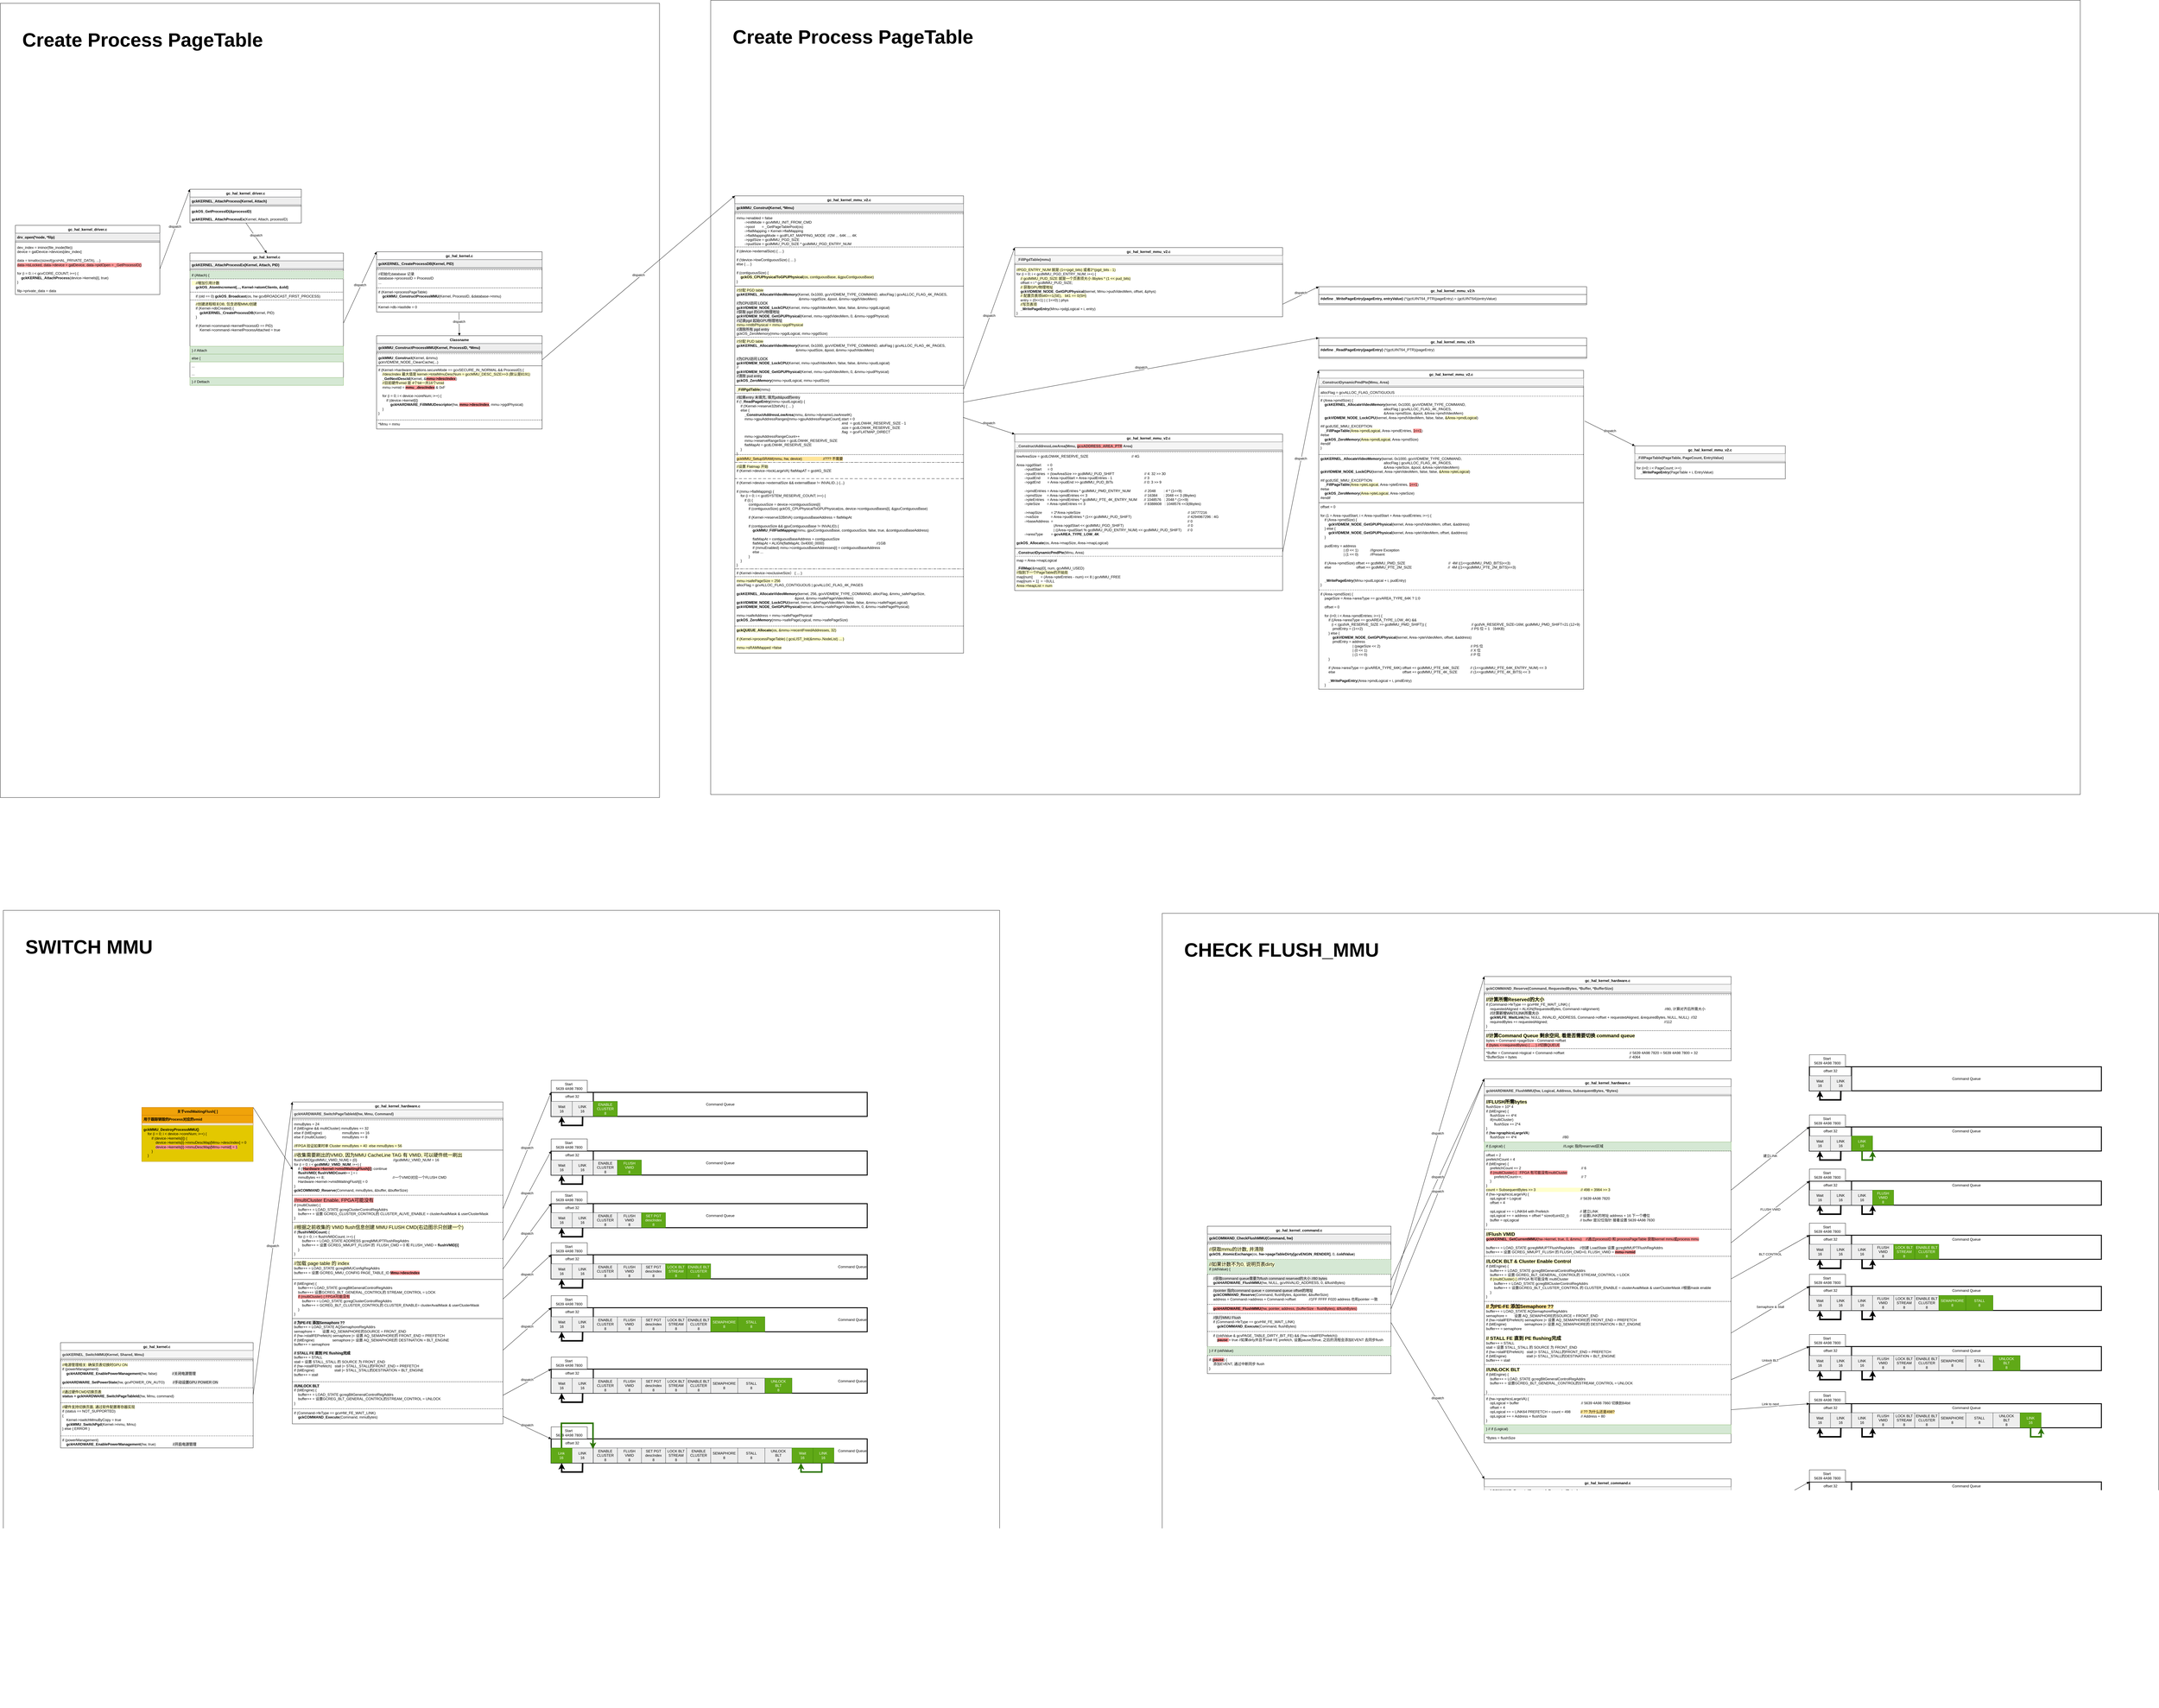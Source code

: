<mxfile version="25.0.3">
  <diagram name="Page-1" id="QfCrMuJkMNhtSx7M4hBv">
    <mxGraphModel dx="6590" dy="2387" grid="1" gridSize="10" guides="1" tooltips="1" connect="1" arrows="1" fold="1" page="1" pageScale="1" pageWidth="850" pageHeight="1100" math="0" shadow="0">
      <root>
        <mxCell id="0" />
        <mxCell id="1" parent="0" />
        <mxCell id="8lRUZTI_6fAo6i5T4Kmb-311" value="&lt;font style=&quot;font-size: 64px;&quot;&gt;&lt;b&gt;&amp;nbsp; &amp;nbsp;&amp;nbsp;&lt;/b&gt;&lt;/font&gt;&lt;div&gt;&lt;font style=&quot;font-size: 64px;&quot;&gt;&lt;b&gt;&amp;nbsp; &amp;nbsp; SWITCH MMU&lt;/b&gt;&lt;/font&gt;&lt;/div&gt;" style="rounded=0;whiteSpace=wrap;html=1;verticalAlign=top;align=left;movable=0;resizable=0;rotatable=0;deletable=0;editable=0;locked=1;connectable=0;" parent="1" vertex="1">
          <mxGeometry x="-2520" y="3625" width="3310" height="2640" as="geometry" />
        </mxCell>
        <mxCell id="8lRUZTI_6fAo6i5T4Kmb-403" value="Command Queue" style="rounded=0;whiteSpace=wrap;html=1;strokeWidth=3;movable=1;resizable=1;rotatable=1;deletable=1;editable=1;locked=0;connectable=1;align=right;" parent="1" vertex="1">
          <mxGeometry x="-626.01" y="5150" width="976.01" height="80" as="geometry" />
        </mxCell>
        <mxCell id="8lRUZTI_6fAo6i5T4Kmb-216" value="&lt;div&gt;&lt;b&gt;&lt;font style=&quot;font-size: 64px;&quot;&gt;&lt;br&gt;&lt;/font&gt;&lt;/b&gt;&lt;/div&gt;&lt;b&gt;&lt;font style=&quot;font-size: 64px;&quot;&gt;&amp;nbsp; &amp;nbsp; CHECK FLUSH_MMU&lt;/font&gt;&lt;/b&gt;" style="rounded=0;whiteSpace=wrap;html=1;verticalAlign=top;align=left;movable=0;resizable=0;rotatable=0;deletable=0;editable=0;locked=1;connectable=0;" parent="1" vertex="1">
          <mxGeometry x="1330" y="3635" width="3310" height="2640" as="geometry" />
        </mxCell>
        <mxCell id="8lRUZTI_6fAo6i5T4Kmb-1" value="gc_hal_kernel_command.c" style="swimlane;fontStyle=1;align=center;verticalAlign=top;childLayout=stackLayout;horizontal=1;startSize=26;horizontalStack=0;resizeParent=1;resizeParentMax=0;resizeLast=0;collapsible=1;marginBottom=0;whiteSpace=wrap;html=1;movable=1;resizable=1;rotatable=1;deletable=1;editable=1;locked=0;connectable=1;" parent="1" vertex="1">
          <mxGeometry x="1480" y="4675" width="610" height="490" as="geometry" />
        </mxCell>
        <mxCell id="8lRUZTI_6fAo6i5T4Kmb-2" value="&lt;b&gt;gckCOMMAND_CheckFlushMMU(Command, hw)&lt;/b&gt;" style="text;strokeColor=#36393d;fillColor=#eeeeee;align=left;verticalAlign=top;spacingLeft=4;spacingRight=4;overflow=hidden;rotatable=1;points=[[0,0.5],[1,0.5]];portConstraint=eastwest;whiteSpace=wrap;html=1;movable=1;resizable=1;deletable=1;editable=1;locked=0;connectable=1;" parent="8lRUZTI_6fAo6i5T4Kmb-1" vertex="1">
          <mxGeometry y="26" width="610" height="26" as="geometry" />
        </mxCell>
        <mxCell id="8lRUZTI_6fAo6i5T4Kmb-3" value="" style="line;strokeWidth=1;fillColor=none;align=left;verticalAlign=middle;spacingTop=-1;spacingLeft=3;spacingRight=3;rotatable=1;labelPosition=right;points=[];portConstraint=eastwest;strokeColor=inherit;movable=1;resizable=1;deletable=1;editable=1;locked=0;connectable=1;" parent="8lRUZTI_6fAo6i5T4Kmb-1" vertex="1">
          <mxGeometry y="52" width="610" height="8" as="geometry" />
        </mxCell>
        <mxCell id="8lRUZTI_6fAo6i5T4Kmb-4" value="&lt;div&gt;&lt;span style=&quot;background-color: rgb(255, 255, 204);&quot;&gt;&lt;font style=&quot;font-size: 16px;&quot;&gt;//获取mmu的计数, 并清除&lt;/font&gt;&lt;/span&gt;&lt;/div&gt;&lt;b&gt;gckOS_AtomicExchange&lt;/b&gt;(os, &lt;b&gt;hw-&amp;gt;pageTableDirty[gcvENGIN_RENDER]&lt;/b&gt;, 0, &amp;amp;&lt;b&gt;oldValue&lt;/b&gt;)" style="text;strokeColor=default;fillColor=none;align=left;verticalAlign=top;spacingLeft=4;spacingRight=4;overflow=hidden;rotatable=1;points=[[0,0.5],[1,0.5]];portConstraint=eastwest;whiteSpace=wrap;html=1;dashed=1;movable=1;resizable=1;deletable=1;editable=1;locked=0;connectable=1;" parent="8lRUZTI_6fAo6i5T4Kmb-1" vertex="1">
          <mxGeometry y="60" width="610" height="50" as="geometry" />
        </mxCell>
        <mxCell id="8lRUZTI_6fAo6i5T4Kmb-5" value="&lt;div&gt;&lt;span style=&quot;background-color: rgb(255, 255, 204);&quot;&gt;&lt;font style=&quot;font-size: 16px;&quot;&gt;//如果计数不为0, 说明页表dirty&lt;/font&gt;&lt;/span&gt;&lt;/div&gt;if (oldValue) {" style="text;strokeColor=#82b366;fillColor=#d5e8d4;align=left;verticalAlign=top;spacingLeft=4;spacingRight=4;overflow=hidden;rotatable=1;points=[[0,0.5],[1,0.5]];portConstraint=eastwest;whiteSpace=wrap;html=1;dashed=1;movable=1;resizable=1;deletable=1;editable=1;locked=0;connectable=1;" parent="8lRUZTI_6fAo6i5T4Kmb-1" vertex="1">
          <mxGeometry y="110" width="610" height="50" as="geometry" />
        </mxCell>
        <mxCell id="8lRUZTI_6fAo6i5T4Kmb-8" value="&lt;b&gt;&amp;nbsp; &amp;nbsp; &lt;/b&gt;&lt;span style=&quot;background-color: rgb(230, 230, 230);&quot;&gt;//获取command queue需要为flush command reserved的大小 //80 bytes&lt;/span&gt;&lt;div&gt;&lt;b&gt;&amp;nbsp; &amp;nbsp; gckHARDWARE_FlushMMU&lt;/b&gt;(hw, NULL, gcvINVALID_ADDRESS, 0, &amp;amp;flushBytes)&lt;/div&gt;" style="text;strokeColor=default;fillColor=none;align=left;verticalAlign=top;spacingLeft=4;spacingRight=4;overflow=hidden;rotatable=1;points=[[0,0.5],[1,0.5]];portConstraint=eastwest;whiteSpace=wrap;html=1;dashed=1;movable=1;resizable=1;deletable=1;editable=1;locked=0;connectable=1;" parent="8lRUZTI_6fAo6i5T4Kmb-1" vertex="1">
          <mxGeometry y="160" width="610" height="40" as="geometry" />
        </mxCell>
        <mxCell id="8lRUZTI_6fAo6i5T4Kmb-6" value="&lt;div&gt;&lt;b&gt;&amp;nbsp; &amp;nbsp;&amp;nbsp;&lt;/b&gt;&lt;span style=&quot;background-color: rgb(230, 230, 230);&quot;&gt;//pointer 指向command queue + command queue offset的地址&lt;/span&gt;&lt;/div&gt;&lt;div&gt;&lt;b&gt;&amp;nbsp; &amp;nbsp; gckCOMMAND_Reserve&lt;/b&gt;(Command, flushBytes, &amp;amp;pointer, &amp;amp;bufferSize)&lt;br&gt;&amp;nbsp; &amp;nbsp;&amp;nbsp;&lt;span style=&quot;background-color: initial;&quot;&gt;address = Command-&amp;gt;address + Command-&amp;gt;offset&amp;nbsp; &amp;nbsp; &amp;nbsp; &amp;nbsp; &amp;nbsp; &amp;nbsp; &amp;nbsp;//1FF FFFF F020 address 也和pointer 一致&lt;/span&gt;&lt;/div&gt;" style="text;strokeColor=default;fillColor=none;align=left;verticalAlign=top;spacingLeft=4;spacingRight=4;overflow=hidden;rotatable=1;points=[[0,0.5],[1,0.5]];portConstraint=eastwest;whiteSpace=wrap;html=1;dashed=1;movable=1;resizable=1;deletable=1;editable=1;locked=0;connectable=1;" parent="8lRUZTI_6fAo6i5T4Kmb-1" vertex="1">
          <mxGeometry y="200" width="610" height="60" as="geometry" />
        </mxCell>
        <mxCell id="8lRUZTI_6fAo6i5T4Kmb-11" value="&amp;nbsp; &amp;nbsp; &lt;b style=&quot;background-color: rgb(255, 153, 153);&quot;&gt;gckHARDWARE_FlushMMU&lt;/b&gt;&lt;span style=&quot;background-color: rgb(255, 153, 153);&quot;&gt;(hw, pointer, address, (bufferSize - flushBytes), &amp;amp;flushBytes)&lt;/span&gt;" style="text;strokeColor=default;fillColor=none;align=left;verticalAlign=top;spacingLeft=4;spacingRight=4;overflow=hidden;rotatable=1;points=[[0,0.5],[1,0.5]];portConstraint=eastwest;whiteSpace=wrap;html=1;dashed=1;movable=1;resizable=1;deletable=1;editable=1;locked=0;connectable=1;" parent="8lRUZTI_6fAo6i5T4Kmb-1" vertex="1">
          <mxGeometry y="260" width="610" height="30" as="geometry" />
        </mxCell>
        <mxCell id="8lRUZTI_6fAo6i5T4Kmb-12" value="&lt;div&gt;&amp;nbsp; &amp;nbsp; &lt;span style=&quot;background-color: rgb(230, 230, 230);&quot;&gt;//执行MMU Flush&lt;/span&gt;&lt;/div&gt;&amp;nbsp; &amp;nbsp; if (Command-&amp;gt;feType == gcvHW_FE_WAIT_LINK)&lt;div&gt;&amp;nbsp; &amp;nbsp; &amp;nbsp; &amp;nbsp; &lt;b&gt;gckCOMMAND_Execute&lt;/b&gt;(Command, flushBytes)&lt;/div&gt;" style="text;strokeColor=default;fillColor=none;align=left;verticalAlign=top;spacingLeft=4;spacingRight=4;overflow=hidden;rotatable=1;points=[[0,0.5],[1,0.5]];portConstraint=eastwest;whiteSpace=wrap;html=1;dashed=1;movable=1;resizable=1;deletable=1;editable=1;locked=0;connectable=1;" parent="8lRUZTI_6fAo6i5T4Kmb-1" vertex="1">
          <mxGeometry y="290" width="610" height="60" as="geometry" />
        </mxCell>
        <mxCell id="8lRUZTI_6fAo6i5T4Kmb-13" value="&amp;nbsp; &amp;nbsp; if ((oldValue &amp;amp; gcvPAGE_TABLE_DIRTY_BIT_FE) &amp;amp;&amp;amp; (!hw-&amp;gt;stallFEPrefetch))&lt;br&gt;&amp;nbsp; &amp;nbsp; &amp;nbsp; &amp;nbsp; &lt;b style=&quot;background-color: rgb(255, 153, 153);&quot;&gt;pause &lt;/b&gt;= true //如果dirty并且不stall FE prefetch, 设置pause为true, 之后的流程会添加EVENT 去同步flush" style="text;strokeColor=default;fillColor=none;align=left;verticalAlign=top;spacingLeft=4;spacingRight=4;overflow=hidden;rotatable=1;points=[[0,0.5],[1,0.5]];portConstraint=eastwest;whiteSpace=wrap;html=1;dashed=1;movable=1;resizable=1;deletable=1;editable=1;locked=0;connectable=1;" parent="8lRUZTI_6fAo6i5T4Kmb-1" vertex="1">
          <mxGeometry y="350" width="610" height="50" as="geometry" />
        </mxCell>
        <mxCell id="8lRUZTI_6fAo6i5T4Kmb-7" value="} // if (oldValue)" style="text;strokeColor=#82b366;fillColor=#d5e8d4;align=left;verticalAlign=top;spacingLeft=4;spacingRight=4;overflow=hidden;rotatable=1;points=[[0,0.5],[1,0.5]];portConstraint=eastwest;whiteSpace=wrap;html=1;dashed=1;movable=1;resizable=1;deletable=1;editable=1;locked=0;connectable=1;" parent="8lRUZTI_6fAo6i5T4Kmb-1" vertex="1">
          <mxGeometry y="400" width="610" height="30" as="geometry" />
        </mxCell>
        <mxCell id="8lRUZTI_6fAo6i5T4Kmb-9" value="if (&lt;span style=&quot;background-color: rgb(255, 153, 153);&quot;&gt;&lt;b&gt;pause&lt;/b&gt;&lt;/span&gt;) { &lt;br&gt;&amp;nbsp; &amp;nbsp; 添加EVENT, 通过中断同步 flush&lt;br&gt;}" style="text;strokeColor=default;fillColor=none;align=left;verticalAlign=top;spacingLeft=4;spacingRight=4;overflow=hidden;rotatable=1;points=[[0,0.5],[1,0.5]];portConstraint=eastwest;whiteSpace=wrap;html=1;dashed=1;movable=1;resizable=1;deletable=1;editable=1;locked=0;connectable=1;" parent="8lRUZTI_6fAo6i5T4Kmb-1" vertex="1">
          <mxGeometry y="430" width="610" height="60" as="geometry" />
        </mxCell>
        <mxCell id="8lRUZTI_6fAo6i5T4Kmb-14" value="gc_hal_kernel_hardware.c" style="swimlane;fontStyle=1;align=center;verticalAlign=top;childLayout=stackLayout;horizontal=1;startSize=26;horizontalStack=0;resizeParent=1;resizeParentMax=0;resizeLast=0;collapsible=1;marginBottom=0;whiteSpace=wrap;html=1;movable=1;resizable=1;rotatable=1;deletable=1;editable=1;locked=0;connectable=1;" parent="1" vertex="1">
          <mxGeometry x="2400" y="4185" width="820" height="1210" as="geometry" />
        </mxCell>
        <mxCell id="8lRUZTI_6fAo6i5T4Kmb-15" value="&lt;span style=&quot;font-weight: 700; text-align: center;&quot;&gt;gckHARDWARE_FlushMMU(hw, Logical, Address, SubsequentBytes, *Bytes)&lt;/span&gt;" style="text;strokeColor=#666666;fillColor=#f5f5f5;align=left;verticalAlign=top;spacingLeft=4;spacingRight=4;overflow=hidden;rotatable=1;points=[[0,0.5],[1,0.5]];portConstraint=eastwest;whiteSpace=wrap;html=1;fontColor=#333333;movable=1;resizable=1;deletable=1;editable=1;locked=0;connectable=1;" parent="8lRUZTI_6fAo6i5T4Kmb-14" vertex="1">
          <mxGeometry y="26" width="820" height="26" as="geometry" />
        </mxCell>
        <mxCell id="8lRUZTI_6fAo6i5T4Kmb-16" value="" style="line;strokeWidth=1;fillColor=none;align=left;verticalAlign=middle;spacingTop=-1;spacingLeft=3;spacingRight=3;rotatable=1;labelPosition=right;points=[];portConstraint=eastwest;strokeColor=inherit;movable=1;resizable=1;deletable=1;editable=1;locked=0;connectable=1;" parent="8lRUZTI_6fAo6i5T4Kmb-14" vertex="1">
          <mxGeometry y="52" width="820" height="8" as="geometry" />
        </mxCell>
        <mxCell id="8lRUZTI_6fAo6i5T4Kmb-17" value="&lt;div&gt;&lt;span style=&quot;background-color: rgb(255, 255, 204);&quot;&gt;&lt;b&gt;&lt;font style=&quot;font-size: 16px;&quot;&gt;//FLUSH所需bytes&lt;/font&gt;&lt;/b&gt;&lt;/span&gt;&lt;/div&gt;flushSize = 10* 4&lt;div&gt;if (bltEngine) { &lt;br&gt;&amp;nbsp; &amp;nbsp; flushSize += 4*4&lt;/div&gt;&lt;div&gt;&amp;nbsp; &amp;nbsp; if(multiCluster)&lt;/div&gt;&lt;div&gt;&amp;nbsp; &amp;nbsp; &amp;nbsp; &amp;nbsp; flushSize += 2*4&lt;/div&gt;&lt;div&gt;}&lt;/div&gt;&lt;div&gt;if (&lt;b&gt;hw-&amp;gt;graphicsLargeVA&lt;/b&gt;)&lt;/div&gt;&lt;div&gt;&amp;nbsp; &amp;nbsp; flushSize += 4*4&amp;nbsp; &amp;nbsp; &amp;nbsp; &amp;nbsp; &amp;nbsp; &amp;nbsp; &amp;nbsp; &amp;nbsp; &amp;nbsp; &amp;nbsp; &amp;nbsp; &amp;nbsp; &amp;nbsp; &amp;nbsp; &amp;nbsp; &amp;nbsp; &amp;nbsp; &amp;nbsp; &amp;nbsp; &amp;nbsp; &amp;nbsp; &amp;nbsp; &amp;nbsp; //80&lt;/div&gt;&lt;div&gt;&lt;br&gt;&lt;/div&gt;" style="text;strokeColor=none;fillColor=none;align=left;verticalAlign=top;spacingLeft=4;spacingRight=4;overflow=hidden;rotatable=1;points=[[0,0.5],[1,0.5]];portConstraint=eastwest;whiteSpace=wrap;html=1;movable=1;resizable=1;deletable=1;editable=1;locked=0;connectable=1;" parent="8lRUZTI_6fAo6i5T4Kmb-14" vertex="1">
          <mxGeometry y="60" width="820" height="150" as="geometry" />
        </mxCell>
        <mxCell id="8lRUZTI_6fAo6i5T4Kmb-18" value="if (Logical) {&amp;nbsp; &amp;nbsp; &amp;nbsp; &amp;nbsp; &amp;nbsp; &amp;nbsp; &amp;nbsp; &amp;nbsp; &amp;nbsp; &amp;nbsp; &amp;nbsp; &amp;nbsp; &amp;nbsp; &amp;nbsp; &amp;nbsp; &amp;nbsp; &amp;nbsp; &amp;nbsp; &amp;nbsp; &amp;nbsp; &amp;nbsp; &amp;nbsp; &amp;nbsp; &amp;nbsp; &amp;nbsp; &amp;nbsp; &amp;nbsp; &amp;nbsp; &amp;nbsp; //Logic 指向reserved区域&lt;div&gt;&lt;br&gt;&lt;/div&gt;&lt;div&gt;&lt;br&gt;&lt;/div&gt;" style="text;strokeColor=#82b366;fillColor=#d5e8d4;align=left;verticalAlign=top;spacingLeft=4;spacingRight=4;overflow=hidden;rotatable=1;points=[[0,0.5],[1,0.5]];portConstraint=eastwest;whiteSpace=wrap;html=1;movable=1;resizable=1;deletable=1;editable=1;locked=0;connectable=1;" parent="8lRUZTI_6fAo6i5T4Kmb-14" vertex="1">
          <mxGeometry y="210" width="820" height="30" as="geometry" />
        </mxCell>
        <mxCell id="8lRUZTI_6fAo6i5T4Kmb-48" value="offset = 2&lt;br&gt;prefetchCount = 4&lt;div&gt;if (bltEngine) {&lt;br&gt;&amp;nbsp; &amp;nbsp; prefetchCount += 2&amp;nbsp; &amp;nbsp; &amp;nbsp; &amp;nbsp; &amp;nbsp; &amp;nbsp; &amp;nbsp; &amp;nbsp; &amp;nbsp; &amp;nbsp; &amp;nbsp; &amp;nbsp; &amp;nbsp; &amp;nbsp; &amp;nbsp; &amp;nbsp; &amp;nbsp; &amp;nbsp; &amp;nbsp; &amp;nbsp; &amp;nbsp; &amp;nbsp; &amp;nbsp; &amp;nbsp; &amp;nbsp; &amp;nbsp; &amp;nbsp; &amp;nbsp; &amp;nbsp; &amp;nbsp; // 6&lt;/div&gt;&lt;div&gt;&amp;nbsp; &amp;nbsp; &lt;span style=&quot;background-color: rgb(255, 153, 153);&quot;&gt;if (multiCluster) {&amp;nbsp; &amp;nbsp;FPGA 有可能没有multiCluster&lt;/span&gt;&lt;/div&gt;&lt;div&gt;&amp;nbsp; &amp;nbsp; &amp;nbsp; &amp;nbsp; prefetchCount++;&amp;nbsp; &amp;nbsp; &amp;nbsp; &amp;nbsp; &amp;nbsp; &amp;nbsp; &amp;nbsp; &amp;nbsp; &amp;nbsp; &amp;nbsp; &amp;nbsp; &amp;nbsp; &amp;nbsp; &amp;nbsp; &amp;nbsp; &amp;nbsp; &amp;nbsp; &amp;nbsp; &amp;nbsp; &amp;nbsp; &amp;nbsp; &amp;nbsp; &amp;nbsp; &amp;nbsp; &amp;nbsp; &amp;nbsp; &amp;nbsp; &amp;nbsp; &amp;nbsp; &amp;nbsp;// 7&lt;/div&gt;&lt;div&gt;&amp;nbsp; &amp;nbsp; }&lt;/div&gt;&lt;div&gt;}&lt;/div&gt;&lt;div&gt;&lt;span style=&quot;background-color: rgb(255, 255, 204);&quot;&gt;count = SubsequentBytes &amp;gt;&amp;gt; 3&amp;nbsp; &amp;nbsp; &amp;nbsp; &amp;nbsp; &amp;nbsp; &amp;nbsp; &amp;nbsp; &amp;nbsp; &amp;nbsp; &amp;nbsp; &amp;nbsp; &amp;nbsp; &amp;nbsp; &amp;nbsp; &amp;nbsp; &amp;nbsp; &amp;nbsp; &amp;nbsp; &amp;nbsp; &amp;nbsp; &amp;nbsp; &amp;nbsp; &amp;nbsp;// 498 = 3984 &amp;gt;&amp;gt; 3&lt;/span&gt;&lt;/div&gt;&lt;div&gt;if (hw-&amp;gt;graphicsLargeVA) {&lt;/div&gt;&lt;div&gt;&amp;nbsp; &amp;nbsp; opLogical = Logical&amp;nbsp; &amp;nbsp; &amp;nbsp; &amp;nbsp; &amp;nbsp; &amp;nbsp; &amp;nbsp; &amp;nbsp; &amp;nbsp; &amp;nbsp; &amp;nbsp; &amp;nbsp; &amp;nbsp; &amp;nbsp; &amp;nbsp; &amp;nbsp; &amp;nbsp; &amp;nbsp; &amp;nbsp; &amp;nbsp; &amp;nbsp; &amp;nbsp; &amp;nbsp; &amp;nbsp; &amp;nbsp; &amp;nbsp; &amp;nbsp; &amp;nbsp; &amp;nbsp; &amp;nbsp;//&amp;nbsp;&lt;span style=&quot;background-color: initial;&quot;&gt;5639 4A98 7820&lt;/span&gt;&lt;/div&gt;&lt;div&gt;&amp;nbsp; &amp;nbsp; offset = 4&lt;/div&gt;&lt;div&gt;&lt;br&gt;&lt;/div&gt;&lt;div&gt;&amp;nbsp; &amp;nbsp; opLogical ++ = LINK64 with Prefetch&amp;nbsp; &amp;nbsp; &amp;nbsp; &amp;nbsp; &amp;nbsp; &amp;nbsp; &amp;nbsp; &amp;nbsp; &amp;nbsp; &amp;nbsp; &amp;nbsp; &amp;nbsp; &amp;nbsp; &amp;nbsp; &amp;nbsp; &amp;nbsp;// 建立LINK&lt;br&gt;&amp;nbsp; &amp;nbsp; opLogical ++ = address + offset * sizeof(uint32_t)&amp;nbsp; &amp;nbsp; &amp;nbsp; &amp;nbsp; &amp;nbsp; &amp;nbsp;// 设置LINK的地址 address + 16 下一个槽位&lt;/div&gt;&lt;div&gt;&amp;nbsp; &amp;nbsp; buffer = opLogical&amp;nbsp; &amp;nbsp; &amp;nbsp; &amp;nbsp; &amp;nbsp; &amp;nbsp; &amp;nbsp; &amp;nbsp; &amp;nbsp; &amp;nbsp; &amp;nbsp; &amp;nbsp; &amp;nbsp; &amp;nbsp; &amp;nbsp; &amp;nbsp; &amp;nbsp; &amp;nbsp; &amp;nbsp; &amp;nbsp; &amp;nbsp; &amp;nbsp; &amp;nbsp; &amp;nbsp; &amp;nbsp; &amp;nbsp; &amp;nbsp; &amp;nbsp; &amp;nbsp; &amp;nbsp; &amp;nbsp;// buffer 是32位指针 接着设置&amp;nbsp;&lt;span style=&quot;background-color: initial;&quot;&gt;5639 4A98 7830&lt;/span&gt;&lt;/div&gt;&lt;div&gt;}&lt;/div&gt;" style="text;strokeColor=default;fillColor=none;align=left;verticalAlign=top;spacingLeft=4;spacingRight=4;overflow=hidden;rotatable=1;points=[[0,0.5],[1,0.5]];portConstraint=eastwest;whiteSpace=wrap;html=1;dashed=1;movable=1;resizable=1;deletable=1;editable=1;locked=0;connectable=1;" parent="8lRUZTI_6fAo6i5T4Kmb-14" vertex="1">
          <mxGeometry y="240" width="820" height="260" as="geometry" />
        </mxCell>
        <mxCell id="8lRUZTI_6fAo6i5T4Kmb-49" value="&lt;div&gt;&lt;b&gt;&lt;font style=&quot;font-size: 16px; background-color: rgb(255, 255, 204);&quot;&gt;//Flush VMID&lt;/font&gt;&lt;/b&gt;&lt;span style=&quot;background-color: rgb(255, 153, 153);&quot;&gt;&lt;b&gt;&lt;/b&gt;&lt;/span&gt;&lt;/div&gt;&lt;span style=&quot;background-color: rgb(255, 153, 153);&quot;&gt;&lt;b&gt;gckKERNEL_GetCurrentMMU&lt;/b&gt;(hw-&amp;gt;kernel, true, 0, &amp;amp;mmu)&amp;nbsp; &amp;nbsp; //通过processID 和 processPageTable 获取kernel mmu或process mmu&lt;/span&gt;&lt;div&gt;&lt;br&gt;&lt;/div&gt;&lt;div&gt;buffer++ = LOAD_STATE gcregMMUPTFlushRegAddrs&amp;nbsp; &amp;nbsp; &amp;nbsp;//创建 LoadState 设置 gcregMMUPTFlushRegAddrs&lt;br&gt;buffer++ = 设置 GCREG_MMUPT_FLUSH 的 FLUSH_CMD=0, FLUSH_VMID = &lt;b style=&quot;background-color: rgb(255, 153, 153);&quot;&gt;mmu-&amp;gt;vmid&lt;/b&gt;&lt;/div&gt;&lt;div&gt;&lt;br&gt;&lt;/div&gt;" style="text;strokeColor=default;fillColor=none;align=left;verticalAlign=top;spacingLeft=4;spacingRight=4;overflow=hidden;rotatable=1;points=[[0,0.5],[1,0.5]];portConstraint=eastwest;whiteSpace=wrap;html=1;dashed=1;movable=1;resizable=1;deletable=1;editable=1;locked=0;connectable=1;" parent="8lRUZTI_6fAo6i5T4Kmb-14" vertex="1">
          <mxGeometry y="500" width="820" height="90" as="geometry" />
        </mxCell>
        <mxCell id="8lRUZTI_6fAo6i5T4Kmb-50" value="&lt;div&gt;&lt;b style=&quot;background-color: rgb(255, 255, 204);&quot;&gt;&lt;font style=&quot;font-size: 16px;&quot;&gt;//LOCK BLT &amp;amp; Cluster Enable Control&lt;/font&gt;&lt;/b&gt;&lt;/div&gt;if (bltEngine) {&lt;div&gt;&amp;nbsp; &amp;nbsp; buffer++ = LOAD_STATE gcregBltGeneralControlRegAddrs&lt;/div&gt;&lt;div&gt;&amp;nbsp; &amp;nbsp; buffer++ = 设置 GCREG_BLT_GENERAL_CONTROL的 STREAM_CONTROL = LOCK&lt;/div&gt;&lt;div&gt;&amp;nbsp; &amp;nbsp; &lt;span style=&quot;background-color: rgb(255, 255, 204);&quot;&gt;if (multiCluster) { &lt;/span&gt;//FPGA 有可能没有 multiCluster&lt;/div&gt;&lt;div&gt;&amp;nbsp; &amp;nbsp; &amp;nbsp; &amp;nbsp; buffer++ = LOAD_STATE gcregBltClusterControlRegAddrs&lt;br&gt;&amp;nbsp; &amp;nbsp; &amp;nbsp; &amp;nbsp; buffer++ = 设置GCREG_BLT_CLUSTER_CONTROL 的 CLUSTER_ENABLE = clusterAvailMask &amp;amp; userClusterMask //根据mask enable&lt;/div&gt;&lt;div&gt;&amp;nbsp; &amp;nbsp; }&lt;/div&gt;&lt;div&gt;}&lt;/div&gt;" style="text;strokeColor=default;fillColor=none;align=left;verticalAlign=top;spacingLeft=4;spacingRight=4;overflow=hidden;rotatable=1;points=[[0,0.5],[1,0.5]];portConstraint=eastwest;whiteSpace=wrap;html=1;dashed=1;movable=1;resizable=1;deletable=1;editable=1;locked=0;connectable=1;" parent="8lRUZTI_6fAo6i5T4Kmb-14" vertex="1">
          <mxGeometry y="590" width="820" height="150" as="geometry" />
        </mxCell>
        <mxCell id="8lRUZTI_6fAo6i5T4Kmb-51" value="&lt;span style=&quot;background-color: rgb(255, 229, 153);&quot;&gt;&lt;font style=&quot;font-size: 16px;&quot;&gt;&lt;b&gt;// 为PE-FE 添加Semaphore ??&lt;/b&gt;&lt;/font&gt;&lt;/span&gt;&lt;br&gt;buffer++ = LOAD_STATE AQSemaphoreRegAddrs&lt;div&gt;semaphore =&amp;nbsp; &amp;nbsp; &amp;nbsp; &amp;nbsp;设置 AQ_SEMAPHORE的SOURCE = FRONT_END&lt;/div&gt;&lt;div&gt;if (hw-&amp;gt;stallFEPrefetch) semaphore |= 设置 AQ_SEMAPHORE的 FRONT_END = PREFETCH&lt;/div&gt;&lt;div&gt;if (bltEngine)&amp;nbsp; &amp;nbsp; &amp;nbsp; &amp;nbsp; &amp;nbsp; &amp;nbsp; &amp;nbsp; &amp;nbsp; &amp;nbsp; semaphore |= 设置 AQ_SEMAPHORE的 DESTINATION = BLT_ENGINE&lt;/div&gt;&lt;div&gt;buffer++ = semaphore&lt;/div&gt;&lt;div&gt;&lt;br&gt;&lt;/div&gt;&lt;div&gt;&lt;span style=&quot;background-color: rgb(255, 255, 204);&quot;&gt;&lt;b&gt;&lt;font style=&quot;font-size: 16px;&quot;&gt;// STALL FE 直到 PE flushing完成&lt;/font&gt;&lt;/b&gt;&lt;/span&gt;&lt;br&gt;buffer++ = STALL&lt;/div&gt;&lt;div&gt;stall = 设置 STALL_STALL 的 SOURCE 为 FRONT_END&lt;/div&gt;&lt;div&gt;if (hw-&amp;gt;stallFEPrefetch)&amp;nbsp; &amp;nbsp;stall |= STALL_STALL的FRONT_END = PREFETCH&lt;br&gt;if (bltEngine)&amp;nbsp; &amp;nbsp; &amp;nbsp; &amp;nbsp; &amp;nbsp; &amp;nbsp; &amp;nbsp; &amp;nbsp; &amp;nbsp; &amp;nbsp; stall |= STALL_STALL的DESTINATION = BLT_ENGINE&lt;/div&gt;&lt;div&gt;buffer++ = stall&lt;/div&gt;" style="text;strokeColor=default;fillColor=none;align=left;verticalAlign=top;spacingLeft=4;spacingRight=4;overflow=hidden;rotatable=1;points=[[0,0.5],[1,0.5]];portConstraint=eastwest;whiteSpace=wrap;html=1;dashed=1;movable=1;resizable=1;deletable=1;editable=1;locked=0;connectable=1;" parent="8lRUZTI_6fAo6i5T4Kmb-14" vertex="1">
          <mxGeometry y="740" width="820" height="210" as="geometry" />
        </mxCell>
        <mxCell id="8lRUZTI_6fAo6i5T4Kmb-89" value="&lt;div&gt;&lt;b style=&quot;background-color: rgb(255, 255, 204);&quot;&gt;&lt;font style=&quot;font-size: 16px;&quot;&gt;//UNLOCK BLT&lt;/font&gt;&lt;/b&gt;&lt;/div&gt;if (bltEngine) {&lt;div&gt;&amp;nbsp; &amp;nbsp; buffer++ = LOAD_STATE gcregBltGeneralControlRegAddrs&lt;/div&gt;&lt;div&gt;&amp;nbsp; &amp;nbsp; buffer++ = 设置GCREG_BLT_GENERAL_CONTROL的STREAM_CONTROL = UNLOCK&lt;/div&gt;&lt;div&gt;&lt;br&gt;&lt;/div&gt;&lt;div&gt;}&lt;/div&gt;" style="text;strokeColor=none;fillColor=none;align=left;verticalAlign=top;spacingLeft=4;spacingRight=4;overflow=hidden;rotatable=1;points=[[0,0.5],[1,0.5]];portConstraint=eastwest;whiteSpace=wrap;html=1;movable=1;resizable=1;deletable=1;editable=1;locked=0;connectable=1;" parent="8lRUZTI_6fAo6i5T4Kmb-14" vertex="1">
          <mxGeometry y="950" width="820" height="100" as="geometry" />
        </mxCell>
        <mxCell id="8lRUZTI_6fAo6i5T4Kmb-90" value="if (hw-&amp;gt;graphicsLargeVA) {&lt;div&gt;&amp;nbsp; &amp;nbsp; opLogical = buffer&amp;nbsp; &amp;nbsp; &amp;nbsp; &amp;nbsp; &amp;nbsp; &amp;nbsp; &amp;nbsp; &amp;nbsp; &amp;nbsp; &amp;nbsp; &amp;nbsp; &amp;nbsp; &amp;nbsp; &amp;nbsp; &amp;nbsp; &amp;nbsp; &amp;nbsp; &amp;nbsp; &amp;nbsp; &amp;nbsp; &amp;nbsp; &amp;nbsp; &amp;nbsp; &amp;nbsp; &amp;nbsp; &amp;nbsp; &amp;nbsp; &amp;nbsp; &amp;nbsp; &amp;nbsp; &amp;nbsp; //&amp;nbsp;&lt;span style=&quot;background-color: initial;&quot;&gt;5639 4A98 7860 切换到64bit&lt;/span&gt;&lt;/div&gt;&lt;div&gt;&amp;nbsp; &amp;nbsp; offset = 4&lt;/div&gt;&lt;div&gt;&amp;nbsp; &amp;nbsp; opLogical ++ = LINK64 PREFETCH = count = 498&amp;nbsp; &amp;nbsp; &amp;nbsp; &amp;nbsp; &amp;nbsp; &lt;span style=&quot;background-color: rgb(255, 229, 153);&quot;&gt;// ?? 为什么还是498?&lt;/span&gt;&lt;/div&gt;&lt;div&gt;&amp;nbsp; &amp;nbsp; opLogical ++ = Address + flushSize&amp;nbsp; &amp;nbsp; &amp;nbsp; &amp;nbsp; &amp;nbsp; &amp;nbsp; &amp;nbsp; &amp;nbsp; &amp;nbsp; &amp;nbsp; &amp;nbsp; &amp;nbsp; &amp;nbsp; &amp;nbsp; &amp;nbsp; &amp;nbsp; &amp;nbsp; // Address + 80&lt;/div&gt;&lt;div&gt;}&lt;/div&gt;" style="text;strokeColor=default;fillColor=none;align=left;verticalAlign=top;spacingLeft=4;spacingRight=4;overflow=hidden;rotatable=1;points=[[0,0.5],[1,0.5]];portConstraint=eastwest;whiteSpace=wrap;html=1;dashed=1;movable=1;resizable=1;deletable=1;editable=1;locked=0;connectable=1;" parent="8lRUZTI_6fAo6i5T4Kmb-14" vertex="1">
          <mxGeometry y="1050" width="820" height="100" as="geometry" />
        </mxCell>
        <mxCell id="8lRUZTI_6fAo6i5T4Kmb-47" value="} // if (Logical)" style="text;strokeColor=#82b366;fillColor=#d5e8d4;align=left;verticalAlign=top;spacingLeft=4;spacingRight=4;overflow=hidden;rotatable=1;points=[[0,0.5],[1,0.5]];portConstraint=eastwest;whiteSpace=wrap;html=1;movable=1;resizable=1;deletable=1;editable=1;locked=0;connectable=1;" parent="8lRUZTI_6fAo6i5T4Kmb-14" vertex="1">
          <mxGeometry y="1150" width="820" height="30" as="geometry" />
        </mxCell>
        <mxCell id="8lRUZTI_6fAo6i5T4Kmb-19" value="*Bytes = flushSize" style="text;strokeColor=none;fillColor=none;align=left;verticalAlign=top;spacingLeft=4;spacingRight=4;overflow=hidden;rotatable=1;points=[[0,0.5],[1,0.5]];portConstraint=eastwest;whiteSpace=wrap;html=1;movable=1;resizable=1;deletable=1;editable=1;locked=0;connectable=1;" parent="8lRUZTI_6fAo6i5T4Kmb-14" vertex="1">
          <mxGeometry y="1180" width="820" height="30" as="geometry" />
        </mxCell>
        <mxCell id="8lRUZTI_6fAo6i5T4Kmb-20" value="Command Queue" style="rounded=0;whiteSpace=wrap;html=1;strokeWidth=3;movable=1;resizable=1;rotatable=1;deletable=1;editable=1;locked=0;connectable=1;" parent="1" vertex="1">
          <mxGeometry x="3553.99" y="4145" width="896.01" height="80" as="geometry" />
        </mxCell>
        <mxCell id="8lRUZTI_6fAo6i5T4Kmb-21" value="offset&amp;nbsp;32" style="rounded=0;whiteSpace=wrap;html=1;strokeWidth=3;verticalAlign=top;movable=1;resizable=1;rotatable=1;deletable=1;editable=1;locked=0;connectable=1;" parent="1" vertex="1">
          <mxGeometry x="3480" y="4145" width="140" height="80" as="geometry" />
        </mxCell>
        <mxCell id="8lRUZTI_6fAo6i5T4Kmb-25" value="Start&amp;nbsp;&lt;br&gt;&lt;span style=&quot;text-align: left;&quot;&gt;5639 4A98 7800&lt;/span&gt;" style="rounded=0;whiteSpace=wrap;html=1;movable=1;resizable=1;rotatable=1;deletable=1;editable=1;locked=0;connectable=1;" parent="1" vertex="1">
          <mxGeometry x="3480" y="4105" width="120" height="40" as="geometry" />
        </mxCell>
        <mxCell id="8lRUZTI_6fAo6i5T4Kmb-26" value="LINK&lt;div&gt;16&lt;/div&gt;" style="rounded=0;whiteSpace=wrap;html=1;fillColor=#eeeeee;strokeColor=#36393d;movable=1;resizable=1;rotatable=1;deletable=1;editable=1;locked=0;connectable=1;" parent="1" vertex="1">
          <mxGeometry x="3549.49" y="4175" width="70" height="50" as="geometry" />
        </mxCell>
        <mxCell id="8lRUZTI_6fAo6i5T4Kmb-27" value="Wait&lt;div&gt;16&lt;/div&gt;" style="rounded=0;whiteSpace=wrap;html=1;fillColor=#eeeeee;strokeColor=#36393d;movable=1;resizable=1;rotatable=1;deletable=1;editable=1;locked=0;connectable=1;" parent="1" vertex="1">
          <mxGeometry x="3480" y="4175" width="70" height="50" as="geometry" />
        </mxCell>
        <mxCell id="8lRUZTI_6fAo6i5T4Kmb-28" value="gc_hal_kernel_hardware.c" style="swimlane;fontStyle=1;align=center;verticalAlign=top;childLayout=stackLayout;horizontal=1;startSize=26;horizontalStack=0;resizeParent=1;resizeParentMax=0;resizeLast=0;collapsible=1;marginBottom=0;whiteSpace=wrap;html=1;movable=1;resizable=1;rotatable=1;deletable=1;editable=1;locked=0;connectable=1;" parent="1" vertex="1">
          <mxGeometry x="2400" y="3845" width="820" height="280" as="geometry" />
        </mxCell>
        <mxCell id="8lRUZTI_6fAo6i5T4Kmb-29" value="&lt;b&gt;gckCOMMAND_Reserve(Command, RequestedBytes, *Buffer, *BufferSize)&lt;/b&gt;" style="text;strokeColor=#666666;fillColor=#f5f5f5;align=left;verticalAlign=top;spacingLeft=4;spacingRight=4;overflow=hidden;rotatable=1;points=[[0,0.5],[1,0.5]];portConstraint=eastwest;whiteSpace=wrap;html=1;fontColor=#333333;movable=1;resizable=1;deletable=1;editable=1;locked=0;connectable=1;" parent="8lRUZTI_6fAo6i5T4Kmb-28" vertex="1">
          <mxGeometry y="26" width="820" height="26" as="geometry" />
        </mxCell>
        <mxCell id="8lRUZTI_6fAo6i5T4Kmb-30" value="" style="line;strokeWidth=1;fillColor=none;align=left;verticalAlign=middle;spacingTop=-1;spacingLeft=3;spacingRight=3;rotatable=1;labelPosition=right;points=[];portConstraint=eastwest;strokeColor=inherit;movable=1;resizable=1;deletable=1;editable=1;locked=0;connectable=1;" parent="8lRUZTI_6fAo6i5T4Kmb-28" vertex="1">
          <mxGeometry y="52" width="820" height="8" as="geometry" />
        </mxCell>
        <mxCell id="8lRUZTI_6fAo6i5T4Kmb-31" value="&lt;div&gt;&lt;font style=&quot;font-size: 16px;&quot;&gt;&lt;b style=&quot;background-color: rgb(255, 255, 204);&quot;&gt;//计算所需Reserved的大小&lt;/b&gt;&lt;/font&gt;&lt;/div&gt;if (Command-&amp;gt;feType == gcvHW_FE_WAIT_LINK) {&lt;div&gt;&amp;nbsp; &amp;nbsp; requestedAligned = ALIGN(RequestedBytes, Command-&amp;gt;alignment)&amp;nbsp; &amp;nbsp; &amp;nbsp; &amp;nbsp; &amp;nbsp; &amp;nbsp; &amp;nbsp; &amp;nbsp; &amp;nbsp; &amp;nbsp; &amp;nbsp; &amp;nbsp; &amp;nbsp; &amp;nbsp; &amp;nbsp; &amp;nbsp; &amp;nbsp; &amp;nbsp; &amp;nbsp; &amp;nbsp; &amp;nbsp; &amp;nbsp; &amp;nbsp; &amp;nbsp; &amp;nbsp; &amp;nbsp; &amp;nbsp; &amp;nbsp; &amp;nbsp; &amp;nbsp; &amp;nbsp; &amp;nbsp; &amp;nbsp;//80, 计算对齐后所需大小&lt;/div&gt;&lt;div&gt;&amp;nbsp; &amp;nbsp; &lt;span style=&quot;background-color: rgb(230, 230, 230);&quot;&gt;//计算新增WAIT/LINK所需大小&lt;/span&gt;&lt;/div&gt;&lt;div&gt;&lt;b&gt;&amp;nbsp; &amp;nbsp; gckWLFE_WaitLink&lt;/b&gt;(hw, NULL, INVALID_ADDRESS, Command-&amp;gt;offset + requestedAligned, &amp;amp;requiredBytes, NULL, NULL)&amp;nbsp; //32&lt;/div&gt;&lt;div&gt;&amp;nbsp; &amp;nbsp; requiredBytes += requestedAligned;&amp;nbsp; &amp;nbsp; &amp;nbsp; &amp;nbsp; &amp;nbsp; &amp;nbsp; &amp;nbsp; &amp;nbsp; &amp;nbsp; &amp;nbsp; &amp;nbsp; &amp;nbsp; &amp;nbsp; &amp;nbsp; &amp;nbsp; &amp;nbsp; &amp;nbsp; &amp;nbsp; &amp;nbsp; &amp;nbsp; &amp;nbsp; &amp;nbsp; &amp;nbsp; &amp;nbsp; &amp;nbsp; &amp;nbsp; &amp;nbsp; &amp;nbsp; &amp;nbsp; &amp;nbsp; &amp;nbsp; &amp;nbsp; &amp;nbsp; &amp;nbsp; &amp;nbsp; &amp;nbsp; &amp;nbsp; &amp;nbsp; &amp;nbsp; &amp;nbsp; &amp;nbsp; &amp;nbsp; &amp;nbsp; &amp;nbsp; &amp;nbsp; &amp;nbsp; &amp;nbsp; &amp;nbsp; &amp;nbsp; &amp;nbsp; &amp;nbsp; &amp;nbsp; &amp;nbsp; &amp;nbsp; &amp;nbsp; &amp;nbsp; &amp;nbsp; &amp;nbsp; //112&lt;/div&gt;&lt;div&gt;}&lt;/div&gt;" style="text;strokeColor=default;fillColor=none;align=left;verticalAlign=top;spacingLeft=4;spacingRight=4;overflow=hidden;rotatable=1;points=[[0,0.5],[1,0.5]];portConstraint=eastwest;whiteSpace=wrap;html=1;dashed=1;movable=1;resizable=1;deletable=1;editable=1;locked=0;connectable=1;" parent="8lRUZTI_6fAo6i5T4Kmb-28" vertex="1">
          <mxGeometry y="60" width="820" height="120" as="geometry" />
        </mxCell>
        <mxCell id="8lRUZTI_6fAo6i5T4Kmb-35" value="&lt;div&gt;&lt;span style=&quot;background-color: rgb(255, 255, 204);&quot;&gt;&lt;font style=&quot;font-size: 16px;&quot;&gt;&lt;b&gt;//计算Command Queue 剩余空间, 看是否需要切换 command queue&lt;/b&gt;&lt;/font&gt;&lt;/span&gt;&lt;/div&gt;bytes = Command-&amp;gt;pageSize - Command-&amp;gt;offset&lt;br&gt;&lt;span style=&quot;background-color: rgb(255, 153, 153);&quot;&gt;if (bytes &amp;lt;=requiredBytes) { .... } //切换QUEUE&lt;/span&gt;" style="text;strokeColor=default;fillColor=none;align=left;verticalAlign=top;spacingLeft=4;spacingRight=4;overflow=hidden;rotatable=1;points=[[0,0.5],[1,0.5]];portConstraint=eastwest;whiteSpace=wrap;html=1;dashed=1;movable=1;resizable=1;deletable=1;editable=1;locked=0;connectable=1;" parent="8lRUZTI_6fAo6i5T4Kmb-28" vertex="1">
          <mxGeometry y="180" width="820" height="60" as="geometry" />
        </mxCell>
        <mxCell id="8lRUZTI_6fAo6i5T4Kmb-36" value="*Buffer = Command-&amp;gt;logical + Command-&amp;gt;offset&amp;nbsp; &amp;nbsp; &amp;nbsp; &amp;nbsp; &amp;nbsp; &amp;nbsp; &amp;nbsp; &amp;nbsp; &amp;nbsp; &amp;nbsp; &amp;nbsp; &amp;nbsp; &amp;nbsp; &amp;nbsp; &amp;nbsp; &amp;nbsp; &amp;nbsp; &amp;nbsp; &amp;nbsp; &amp;nbsp; &amp;nbsp; &amp;nbsp; &amp;nbsp; &amp;nbsp; &amp;nbsp; &amp;nbsp; &amp;nbsp; &amp;nbsp; &amp;nbsp; &amp;nbsp; &amp;nbsp; &amp;nbsp; &amp;nbsp;// 5639 4A98 7820 = 5639 4A98 7800 + 32&lt;div&gt;*BufferSize = bytes&amp;nbsp; &amp;nbsp; &amp;nbsp; &amp;nbsp; &amp;nbsp; &amp;nbsp; &amp;nbsp; &amp;nbsp; &amp;nbsp; &amp;nbsp; &amp;nbsp; &amp;nbsp; &amp;nbsp; &amp;nbsp; &amp;nbsp; &amp;nbsp; &amp;nbsp; &amp;nbsp; &amp;nbsp; &amp;nbsp; &amp;nbsp; &amp;nbsp; &amp;nbsp; &amp;nbsp; &amp;nbsp; &amp;nbsp; &amp;nbsp; &amp;nbsp; &amp;nbsp; &amp;nbsp; &amp;nbsp; &amp;nbsp; &amp;nbsp; &amp;nbsp; &amp;nbsp; &amp;nbsp; &amp;nbsp; &amp;nbsp; &amp;nbsp; &amp;nbsp; &amp;nbsp; &amp;nbsp; &amp;nbsp; &amp;nbsp; &amp;nbsp; &amp;nbsp; &amp;nbsp; &amp;nbsp; &amp;nbsp; &amp;nbsp; &amp;nbsp; &amp;nbsp; &amp;nbsp; &amp;nbsp; &amp;nbsp; &amp;nbsp; // 4064&lt;/div&gt;" style="text;strokeColor=default;fillColor=none;align=left;verticalAlign=top;spacingLeft=4;spacingRight=4;overflow=hidden;rotatable=1;points=[[0,0.5],[1,0.5]];portConstraint=eastwest;whiteSpace=wrap;html=1;dashed=1;movable=1;resizable=1;deletable=1;editable=1;locked=0;connectable=1;" parent="8lRUZTI_6fAo6i5T4Kmb-28" vertex="1">
          <mxGeometry y="240" width="820" height="40" as="geometry" />
        </mxCell>
        <mxCell id="8lRUZTI_6fAo6i5T4Kmb-32" value="dispatch" style="html=1;verticalAlign=bottom;endArrow=block;curved=0;rounded=0;entryX=0;entryY=0;entryDx=0;entryDy=0;exitX=1;exitY=0.5;exitDx=0;exitDy=0;movable=1;resizable=1;rotatable=1;deletable=1;editable=1;locked=0;connectable=1;" parent="1" source="8lRUZTI_6fAo6i5T4Kmb-8" target="8lRUZTI_6fAo6i5T4Kmb-14" edge="1">
          <mxGeometry width="80" relative="1" as="geometry">
            <mxPoint x="2560" y="4085" as="sourcePoint" />
            <mxPoint x="2640" y="4085" as="targetPoint" />
          </mxGeometry>
        </mxCell>
        <mxCell id="8lRUZTI_6fAo6i5T4Kmb-33" value="dispatch" style="html=1;verticalAlign=bottom;endArrow=block;curved=0;rounded=0;entryX=0;entryY=0;entryDx=0;entryDy=0;exitX=1;exitY=0.5;exitDx=0;exitDy=0;movable=1;resizable=1;rotatable=1;deletable=1;editable=1;locked=0;connectable=1;" parent="1" source="8lRUZTI_6fAo6i5T4Kmb-6" target="8lRUZTI_6fAo6i5T4Kmb-28" edge="1">
          <mxGeometry width="80" relative="1" as="geometry">
            <mxPoint x="2530" y="4315" as="sourcePoint" />
            <mxPoint x="2740" y="3645" as="targetPoint" />
          </mxGeometry>
        </mxCell>
        <mxCell id="8lRUZTI_6fAo6i5T4Kmb-37" value="" style="endArrow=classic;html=1;rounded=0;exitX=0.5;exitY=1;exitDx=0;exitDy=0;entryX=0.5;entryY=1;entryDx=0;entryDy=0;strokeWidth=5;fillColor=#60a917;strokeColor=#000000;movable=1;resizable=1;rotatable=1;deletable=1;editable=1;locked=0;connectable=1;" parent="1" source="8lRUZTI_6fAo6i5T4Kmb-26" target="8lRUZTI_6fAo6i5T4Kmb-27" edge="1">
          <mxGeometry width="50" height="50" relative="1" as="geometry">
            <mxPoint x="3625" y="4375" as="sourcePoint" />
            <mxPoint x="3490" y="4375" as="targetPoint" />
            <Array as="points">
              <mxPoint x="3584" y="4255" />
              <mxPoint x="3515" y="4255" />
            </Array>
          </mxGeometry>
        </mxCell>
        <mxCell id="8lRUZTI_6fAo6i5T4Kmb-38" value="Command Queue" style="rounded=0;whiteSpace=wrap;html=1;strokeWidth=3;verticalAlign=top;movable=1;resizable=1;rotatable=1;deletable=1;editable=1;locked=0;connectable=1;" parent="1" vertex="1">
          <mxGeometry x="3553.99" y="4345" width="896.01" height="80" as="geometry" />
        </mxCell>
        <mxCell id="8lRUZTI_6fAo6i5T4Kmb-39" value="offset&amp;nbsp;32" style="rounded=0;whiteSpace=wrap;html=1;strokeWidth=3;verticalAlign=top;movable=1;resizable=1;rotatable=1;deletable=1;editable=1;locked=0;connectable=1;" parent="1" vertex="1">
          <mxGeometry x="3480" y="4345" width="140" height="80" as="geometry" />
        </mxCell>
        <mxCell id="8lRUZTI_6fAo6i5T4Kmb-40" value="Start&amp;nbsp;&lt;br&gt;&lt;span style=&quot;text-align: left;&quot;&gt;5639 4A98 7800&lt;/span&gt;" style="rounded=0;whiteSpace=wrap;html=1;movable=1;resizable=1;rotatable=1;deletable=1;editable=1;locked=0;connectable=1;" parent="1" vertex="1">
          <mxGeometry x="3480" y="4305" width="120" height="40" as="geometry" />
        </mxCell>
        <mxCell id="8lRUZTI_6fAo6i5T4Kmb-41" value="LINK&lt;div&gt;16&lt;/div&gt;" style="rounded=0;whiteSpace=wrap;html=1;fillColor=#eeeeee;strokeColor=#36393d;movable=1;resizable=1;rotatable=1;deletable=1;editable=1;locked=0;connectable=1;" parent="1" vertex="1">
          <mxGeometry x="3549.49" y="4375" width="70" height="50" as="geometry" />
        </mxCell>
        <mxCell id="8lRUZTI_6fAo6i5T4Kmb-42" value="Wait&lt;div&gt;16&lt;/div&gt;" style="rounded=0;whiteSpace=wrap;html=1;fillColor=#eeeeee;strokeColor=#36393d;movable=1;resizable=1;rotatable=1;deletable=1;editable=1;locked=0;connectable=1;" parent="1" vertex="1">
          <mxGeometry x="3480" y="4375" width="70" height="50" as="geometry" />
        </mxCell>
        <mxCell id="8lRUZTI_6fAo6i5T4Kmb-43" value="" style="endArrow=classic;html=1;rounded=0;exitX=0.5;exitY=1;exitDx=0;exitDy=0;entryX=0.5;entryY=1;entryDx=0;entryDy=0;strokeWidth=5;fillColor=#60a917;strokeColor=#000000;movable=1;resizable=1;rotatable=1;deletable=1;editable=1;locked=0;connectable=1;" parent="1" source="8lRUZTI_6fAo6i5T4Kmb-41" target="8lRUZTI_6fAo6i5T4Kmb-42" edge="1">
          <mxGeometry width="50" height="50" relative="1" as="geometry">
            <mxPoint x="3625" y="4575" as="sourcePoint" />
            <mxPoint x="3490" y="4575" as="targetPoint" />
            <Array as="points">
              <mxPoint x="3584" y="4455" />
              <mxPoint x="3515" y="4455" />
            </Array>
          </mxGeometry>
        </mxCell>
        <mxCell id="8lRUZTI_6fAo6i5T4Kmb-46" value="dispatch" style="html=1;verticalAlign=bottom;endArrow=block;curved=0;rounded=0;entryX=0;entryY=0;entryDx=0;entryDy=0;exitX=1;exitY=0.5;exitDx=0;exitDy=0;movable=1;resizable=1;rotatable=1;deletable=1;editable=1;locked=0;connectable=1;" parent="1" source="8lRUZTI_6fAo6i5T4Kmb-11" target="8lRUZTI_6fAo6i5T4Kmb-14" edge="1">
          <mxGeometry width="80" relative="1" as="geometry">
            <mxPoint x="2320" y="4195" as="sourcePoint" />
            <mxPoint x="2460" y="4255" as="targetPoint" />
          </mxGeometry>
        </mxCell>
        <mxCell id="8lRUZTI_6fAo6i5T4Kmb-52" value="LINK&lt;div&gt;16&lt;/div&gt;" style="rounded=0;whiteSpace=wrap;html=1;fillColor=#60a917;strokeColor=#2D7600;fontColor=#ffffff;movable=1;resizable=1;rotatable=1;deletable=1;editable=1;locked=0;connectable=1;" parent="1" vertex="1">
          <mxGeometry x="3620" y="4375" width="70" height="50" as="geometry" />
        </mxCell>
        <mxCell id="8lRUZTI_6fAo6i5T4Kmb-54" value="" style="endArrow=classic;html=1;rounded=0;exitX=0.5;exitY=1;exitDx=0;exitDy=0;entryX=1;entryY=1;entryDx=0;entryDy=0;strokeWidth=5;fillColor=#60a917;strokeColor=#2D7600;movable=1;resizable=1;rotatable=1;deletable=1;editable=1;locked=0;connectable=1;" parent="1" source="8lRUZTI_6fAo6i5T4Kmb-52" target="8lRUZTI_6fAo6i5T4Kmb-52" edge="1">
          <mxGeometry width="50" height="50" relative="1" as="geometry">
            <mxPoint x="3729" y="4455" as="sourcePoint" />
            <mxPoint x="3660" y="4455" as="targetPoint" />
            <Array as="points">
              <mxPoint x="3655" y="4455" />
              <mxPoint x="3690" y="4455" />
            </Array>
          </mxGeometry>
        </mxCell>
        <mxCell id="8lRUZTI_6fAo6i5T4Kmb-34" value="建立LINK" style="html=1;verticalAlign=bottom;endArrow=block;curved=0;rounded=0;entryX=0;entryY=0;entryDx=0;entryDy=0;exitX=1;exitY=0.5;exitDx=0;exitDy=0;movable=1;resizable=1;rotatable=1;deletable=1;editable=1;locked=0;connectable=1;" parent="1" source="8lRUZTI_6fAo6i5T4Kmb-48" target="8lRUZTI_6fAo6i5T4Kmb-39" edge="1">
          <mxGeometry width="80" relative="1" as="geometry">
            <mxPoint x="2670" y="4415" as="sourcePoint" />
            <mxPoint x="3020" y="4275" as="targetPoint" />
          </mxGeometry>
        </mxCell>
        <mxCell id="8lRUZTI_6fAo6i5T4Kmb-56" value="Command Queue" style="rounded=0;whiteSpace=wrap;html=1;strokeWidth=3;align=center;verticalAlign=top;movable=1;resizable=1;rotatable=1;deletable=1;editable=1;locked=0;connectable=1;" parent="1" vertex="1">
          <mxGeometry x="3553.99" y="4525" width="896.01" height="80" as="geometry" />
        </mxCell>
        <mxCell id="8lRUZTI_6fAo6i5T4Kmb-57" value="offset&amp;nbsp;32" style="rounded=0;whiteSpace=wrap;html=1;strokeWidth=3;verticalAlign=top;movable=1;resizable=1;rotatable=1;deletable=1;editable=1;locked=0;connectable=1;" parent="1" vertex="1">
          <mxGeometry x="3480" y="4525" width="140" height="80" as="geometry" />
        </mxCell>
        <mxCell id="8lRUZTI_6fAo6i5T4Kmb-58" value="Start&amp;nbsp;&lt;br&gt;&lt;span style=&quot;text-align: left;&quot;&gt;5639 4A98 7800&lt;/span&gt;" style="rounded=0;whiteSpace=wrap;html=1;movable=1;resizable=1;rotatable=1;deletable=1;editable=1;locked=0;connectable=1;" parent="1" vertex="1">
          <mxGeometry x="3480" y="4485" width="120" height="40" as="geometry" />
        </mxCell>
        <mxCell id="8lRUZTI_6fAo6i5T4Kmb-59" value="LINK&lt;div&gt;16&lt;/div&gt;" style="rounded=0;whiteSpace=wrap;html=1;fillColor=#eeeeee;strokeColor=#36393d;movable=1;resizable=1;rotatable=1;deletable=1;editable=1;locked=0;connectable=1;" parent="1" vertex="1">
          <mxGeometry x="3549.49" y="4555" width="70" height="50" as="geometry" />
        </mxCell>
        <mxCell id="8lRUZTI_6fAo6i5T4Kmb-60" value="Wait&lt;div&gt;16&lt;/div&gt;" style="rounded=0;whiteSpace=wrap;html=1;fillColor=#eeeeee;strokeColor=#36393d;movable=1;resizable=1;rotatable=1;deletable=1;editable=1;locked=0;connectable=1;" parent="1" vertex="1">
          <mxGeometry x="3480" y="4555" width="70" height="50" as="geometry" />
        </mxCell>
        <mxCell id="8lRUZTI_6fAo6i5T4Kmb-61" value="" style="endArrow=classic;html=1;rounded=0;exitX=0.5;exitY=1;exitDx=0;exitDy=0;entryX=0.5;entryY=1;entryDx=0;entryDy=0;strokeWidth=5;fillColor=#60a917;strokeColor=#000000;movable=1;resizable=1;rotatable=1;deletable=1;editable=1;locked=0;connectable=1;" parent="1" source="8lRUZTI_6fAo6i5T4Kmb-59" target="8lRUZTI_6fAo6i5T4Kmb-60" edge="1">
          <mxGeometry width="50" height="50" relative="1" as="geometry">
            <mxPoint x="3625" y="4755" as="sourcePoint" />
            <mxPoint x="3490" y="4755" as="targetPoint" />
            <Array as="points">
              <mxPoint x="3584" y="4635" />
              <mxPoint x="3515" y="4635" />
            </Array>
          </mxGeometry>
        </mxCell>
        <mxCell id="8lRUZTI_6fAo6i5T4Kmb-62" value="LINK&lt;div&gt;16&lt;/div&gt;" style="rounded=0;whiteSpace=wrap;html=1;fillColor=#eeeeee;strokeColor=#36393d;movable=1;resizable=1;rotatable=1;deletable=1;editable=1;locked=0;connectable=1;" parent="1" vertex="1">
          <mxGeometry x="3620" y="4555" width="70" height="50" as="geometry" />
        </mxCell>
        <mxCell id="8lRUZTI_6fAo6i5T4Kmb-63" value="" style="endArrow=classic;html=1;rounded=0;exitX=0.5;exitY=1;exitDx=0;exitDy=0;entryX=0;entryY=1;entryDx=0;entryDy=0;strokeWidth=5;fillColor=#60a917;strokeColor=#000000;movable=1;resizable=1;rotatable=1;deletable=1;editable=1;locked=0;connectable=1;" parent="1" source="8lRUZTI_6fAo6i5T4Kmb-62" target="8lRUZTI_6fAo6i5T4Kmb-64" edge="1">
          <mxGeometry width="50" height="50" relative="1" as="geometry">
            <mxPoint x="3729" y="4635" as="sourcePoint" />
            <mxPoint x="3660" y="4635" as="targetPoint" />
            <Array as="points">
              <mxPoint x="3655" y="4635" />
              <mxPoint x="3690" y="4635" />
            </Array>
          </mxGeometry>
        </mxCell>
        <mxCell id="8lRUZTI_6fAo6i5T4Kmb-64" value="FLUSH&lt;br&gt;VMID&lt;br&gt;8" style="rounded=0;whiteSpace=wrap;html=1;fillColor=#60a917;strokeColor=#2D7600;fontColor=#ffffff;movable=1;resizable=1;rotatable=1;deletable=1;editable=1;locked=0;connectable=1;" parent="1" vertex="1">
          <mxGeometry x="3690" y="4555" width="70" height="50" as="geometry" />
        </mxCell>
        <mxCell id="8lRUZTI_6fAo6i5T4Kmb-65" value="FLUSH VMID" style="html=1;verticalAlign=bottom;endArrow=block;curved=0;rounded=0;entryX=0;entryY=1;entryDx=0;entryDy=0;exitX=1;exitY=0.5;exitDx=0;exitDy=0;movable=1;resizable=1;rotatable=1;deletable=1;editable=1;locked=0;connectable=1;" parent="1" source="8lRUZTI_6fAo6i5T4Kmb-49" target="8lRUZTI_6fAo6i5T4Kmb-58" edge="1">
          <mxGeometry width="80" relative="1" as="geometry">
            <mxPoint x="3200" y="4545" as="sourcePoint" />
            <mxPoint x="3490" y="4435" as="targetPoint" />
          </mxGeometry>
        </mxCell>
        <mxCell id="8lRUZTI_6fAo6i5T4Kmb-66" value="Command Queue" style="rounded=0;whiteSpace=wrap;html=1;strokeWidth=3;horizontal=1;verticalAlign=top;movable=1;resizable=1;rotatable=1;deletable=1;editable=1;locked=0;connectable=1;" parent="1" vertex="1">
          <mxGeometry x="3553.99" y="4705" width="896.01" height="80" as="geometry" />
        </mxCell>
        <mxCell id="8lRUZTI_6fAo6i5T4Kmb-67" value="offset&amp;nbsp;32" style="rounded=0;whiteSpace=wrap;html=1;strokeWidth=3;verticalAlign=top;movable=1;resizable=1;rotatable=1;deletable=1;editable=1;locked=0;connectable=1;" parent="1" vertex="1">
          <mxGeometry x="3480" y="4705" width="140" height="80" as="geometry" />
        </mxCell>
        <mxCell id="8lRUZTI_6fAo6i5T4Kmb-68" value="Start&amp;nbsp;&lt;br&gt;&lt;span style=&quot;text-align: left;&quot;&gt;5639 4A98 7800&lt;/span&gt;" style="rounded=0;whiteSpace=wrap;html=1;movable=1;resizable=1;rotatable=1;deletable=1;editable=1;locked=0;connectable=1;" parent="1" vertex="1">
          <mxGeometry x="3480" y="4665" width="120" height="40" as="geometry" />
        </mxCell>
        <mxCell id="8lRUZTI_6fAo6i5T4Kmb-69" value="LINK&lt;div&gt;16&lt;/div&gt;" style="rounded=0;whiteSpace=wrap;html=1;fillColor=#eeeeee;strokeColor=#36393d;movable=1;resizable=1;rotatable=1;deletable=1;editable=1;locked=0;connectable=1;" parent="1" vertex="1">
          <mxGeometry x="3549.49" y="4735" width="70" height="50" as="geometry" />
        </mxCell>
        <mxCell id="8lRUZTI_6fAo6i5T4Kmb-70" value="Wait&lt;div&gt;16&lt;/div&gt;" style="rounded=0;whiteSpace=wrap;html=1;fillColor=#eeeeee;strokeColor=#36393d;movable=1;resizable=1;rotatable=1;deletable=1;editable=1;locked=0;connectable=1;" parent="1" vertex="1">
          <mxGeometry x="3480" y="4735" width="70" height="50" as="geometry" />
        </mxCell>
        <mxCell id="8lRUZTI_6fAo6i5T4Kmb-71" value="" style="endArrow=classic;html=1;rounded=0;exitX=0.5;exitY=1;exitDx=0;exitDy=0;entryX=0.5;entryY=1;entryDx=0;entryDy=0;strokeWidth=5;fillColor=#60a917;strokeColor=#000000;movable=1;resizable=1;rotatable=1;deletable=1;editable=1;locked=0;connectable=1;" parent="1" source="8lRUZTI_6fAo6i5T4Kmb-69" target="8lRUZTI_6fAo6i5T4Kmb-70" edge="1">
          <mxGeometry width="50" height="50" relative="1" as="geometry">
            <mxPoint x="3625" y="4935" as="sourcePoint" />
            <mxPoint x="3490" y="4935" as="targetPoint" />
            <Array as="points">
              <mxPoint x="3584" y="4815" />
              <mxPoint x="3515" y="4815" />
            </Array>
          </mxGeometry>
        </mxCell>
        <mxCell id="8lRUZTI_6fAo6i5T4Kmb-72" value="LINK&lt;div&gt;16&lt;/div&gt;" style="rounded=0;whiteSpace=wrap;html=1;fillColor=#eeeeee;strokeColor=#36393d;movable=1;resizable=1;rotatable=1;deletable=1;editable=1;locked=0;connectable=1;" parent="1" vertex="1">
          <mxGeometry x="3620" y="4735" width="70" height="50" as="geometry" />
        </mxCell>
        <mxCell id="8lRUZTI_6fAo6i5T4Kmb-73" value="" style="endArrow=classic;html=1;rounded=0;exitX=0.5;exitY=1;exitDx=0;exitDy=0;entryX=0;entryY=1;entryDx=0;entryDy=0;strokeWidth=5;fillColor=#60a917;strokeColor=#000000;movable=1;resizable=1;rotatable=1;deletable=1;editable=1;locked=0;connectable=1;" parent="1" source="8lRUZTI_6fAo6i5T4Kmb-72" target="8lRUZTI_6fAo6i5T4Kmb-74" edge="1">
          <mxGeometry width="50" height="50" relative="1" as="geometry">
            <mxPoint x="3729" y="4815" as="sourcePoint" />
            <mxPoint x="3660" y="4815" as="targetPoint" />
            <Array as="points">
              <mxPoint x="3655" y="4815" />
              <mxPoint x="3690" y="4815" />
            </Array>
          </mxGeometry>
        </mxCell>
        <mxCell id="8lRUZTI_6fAo6i5T4Kmb-74" value="FLUSH&lt;br&gt;VMID&lt;br&gt;8" style="rounded=0;whiteSpace=wrap;html=1;fillColor=#eeeeee;strokeColor=#36393d;movable=1;resizable=1;rotatable=1;deletable=1;editable=1;locked=0;connectable=1;" parent="1" vertex="1">
          <mxGeometry x="3690" y="4735" width="70" height="50" as="geometry" />
        </mxCell>
        <mxCell id="8lRUZTI_6fAo6i5T4Kmb-75" value="BLT CONTROL" style="html=1;verticalAlign=bottom;endArrow=block;curved=0;rounded=0;entryX=0;entryY=1;entryDx=0;entryDy=0;exitX=1;exitY=0.5;exitDx=0;exitDy=0;movable=1;resizable=1;rotatable=1;deletable=1;editable=1;locked=0;connectable=1;" parent="1" source="8lRUZTI_6fAo6i5T4Kmb-50" target="8lRUZTI_6fAo6i5T4Kmb-68" edge="1">
          <mxGeometry width="80" relative="1" as="geometry">
            <mxPoint x="3200" y="4720" as="sourcePoint" />
            <mxPoint x="3490" y="4615" as="targetPoint" />
          </mxGeometry>
        </mxCell>
        <mxCell id="8lRUZTI_6fAo6i5T4Kmb-76" value="LOCK BLT STREAM&lt;br&gt;8" style="rounded=0;whiteSpace=wrap;html=1;fillColor=#60a917;strokeColor=#2D7600;fontColor=#ffffff;movable=1;resizable=1;rotatable=1;deletable=1;editable=1;locked=0;connectable=1;" parent="1" vertex="1">
          <mxGeometry x="3760" y="4735" width="70" height="50" as="geometry" />
        </mxCell>
        <mxCell id="8lRUZTI_6fAo6i5T4Kmb-77" value="ENABLE BLT CLUSTER&lt;div&gt;8&lt;/div&gt;" style="rounded=0;whiteSpace=wrap;html=1;fillColor=#60a917;strokeColor=#2D7600;fontColor=#ffffff;movable=1;resizable=1;rotatable=1;deletable=1;editable=1;locked=0;connectable=1;" parent="1" vertex="1">
          <mxGeometry x="3830" y="4735" width="80" height="50" as="geometry" />
        </mxCell>
        <mxCell id="8lRUZTI_6fAo6i5T4Kmb-78" value="Command Queue" style="rounded=0;whiteSpace=wrap;html=1;strokeWidth=3;horizontal=1;verticalAlign=top;movable=1;resizable=1;rotatable=1;deletable=1;editable=1;locked=0;connectable=1;" parent="1" vertex="1">
          <mxGeometry x="3553.99" y="4875" width="896.01" height="80" as="geometry" />
        </mxCell>
        <mxCell id="8lRUZTI_6fAo6i5T4Kmb-79" value="offset&amp;nbsp;32" style="rounded=0;whiteSpace=wrap;html=1;strokeWidth=3;verticalAlign=top;movable=1;resizable=1;rotatable=1;deletable=1;editable=1;locked=0;connectable=1;" parent="1" vertex="1">
          <mxGeometry x="3480" y="4875" width="140" height="80" as="geometry" />
        </mxCell>
        <mxCell id="8lRUZTI_6fAo6i5T4Kmb-80" value="Start&amp;nbsp;&lt;br&gt;&lt;span style=&quot;text-align: left;&quot;&gt;5639 4A98 7800&lt;/span&gt;" style="rounded=0;whiteSpace=wrap;html=1;movable=1;resizable=1;rotatable=1;deletable=1;editable=1;locked=0;connectable=1;" parent="1" vertex="1">
          <mxGeometry x="3480" y="4835" width="120" height="40" as="geometry" />
        </mxCell>
        <mxCell id="8lRUZTI_6fAo6i5T4Kmb-81" value="LINK&lt;div&gt;16&lt;/div&gt;" style="rounded=0;whiteSpace=wrap;html=1;fillColor=#eeeeee;strokeColor=#36393d;movable=1;resizable=1;rotatable=1;deletable=1;editable=1;locked=0;connectable=1;" parent="1" vertex="1">
          <mxGeometry x="3549.49" y="4905" width="70" height="50" as="geometry" />
        </mxCell>
        <mxCell id="8lRUZTI_6fAo6i5T4Kmb-82" value="Wait&lt;div&gt;16&lt;/div&gt;" style="rounded=0;whiteSpace=wrap;html=1;fillColor=#eeeeee;strokeColor=#36393d;movable=1;resizable=1;rotatable=1;deletable=1;editable=1;locked=0;connectable=1;" parent="1" vertex="1">
          <mxGeometry x="3480" y="4905" width="70" height="50" as="geometry" />
        </mxCell>
        <mxCell id="8lRUZTI_6fAo6i5T4Kmb-83" value="" style="endArrow=classic;html=1;rounded=0;exitX=0.5;exitY=1;exitDx=0;exitDy=0;entryX=0.5;entryY=1;entryDx=0;entryDy=0;strokeWidth=5;fillColor=#60a917;strokeColor=#000000;movable=1;resizable=1;rotatable=1;deletable=1;editable=1;locked=0;connectable=1;" parent="1" source="8lRUZTI_6fAo6i5T4Kmb-81" target="8lRUZTI_6fAo6i5T4Kmb-82" edge="1">
          <mxGeometry width="50" height="50" relative="1" as="geometry">
            <mxPoint x="3625" y="5105" as="sourcePoint" />
            <mxPoint x="3490" y="5105" as="targetPoint" />
            <Array as="points">
              <mxPoint x="3584" y="4985" />
              <mxPoint x="3515" y="4985" />
            </Array>
          </mxGeometry>
        </mxCell>
        <mxCell id="8lRUZTI_6fAo6i5T4Kmb-84" value="LINK&lt;div&gt;16&lt;/div&gt;" style="rounded=0;whiteSpace=wrap;html=1;fillColor=#eeeeee;strokeColor=#36393d;movable=1;resizable=1;rotatable=1;deletable=1;editable=1;locked=0;connectable=1;" parent="1" vertex="1">
          <mxGeometry x="3620" y="4905" width="70" height="50" as="geometry" />
        </mxCell>
        <mxCell id="8lRUZTI_6fAo6i5T4Kmb-85" value="" style="endArrow=classic;html=1;rounded=0;exitX=0.5;exitY=1;exitDx=0;exitDy=0;entryX=0;entryY=1;entryDx=0;entryDy=0;strokeWidth=5;fillColor=#60a917;strokeColor=#000000;movable=1;resizable=1;rotatable=1;deletable=1;editable=1;locked=0;connectable=1;" parent="1" source="8lRUZTI_6fAo6i5T4Kmb-84" target="8lRUZTI_6fAo6i5T4Kmb-86" edge="1">
          <mxGeometry width="50" height="50" relative="1" as="geometry">
            <mxPoint x="3729" y="4985" as="sourcePoint" />
            <mxPoint x="3660" y="4985" as="targetPoint" />
            <Array as="points">
              <mxPoint x="3655" y="4985" />
              <mxPoint x="3690" y="4985" />
            </Array>
          </mxGeometry>
        </mxCell>
        <mxCell id="8lRUZTI_6fAo6i5T4Kmb-86" value="FLUSH&lt;br&gt;VMID&lt;br&gt;8" style="rounded=0;whiteSpace=wrap;html=1;fillColor=#eeeeee;strokeColor=#36393d;movable=1;resizable=1;rotatable=1;deletable=1;editable=1;locked=0;connectable=1;" parent="1" vertex="1">
          <mxGeometry x="3690" y="4905" width="70" height="50" as="geometry" />
        </mxCell>
        <mxCell id="8lRUZTI_6fAo6i5T4Kmb-87" value="LOCK BLT STREAM&lt;br&gt;8" style="rounded=0;whiteSpace=wrap;html=1;fillColor=#eeeeee;strokeColor=#36393d;movable=1;resizable=1;rotatable=1;deletable=1;editable=1;locked=0;connectable=1;" parent="1" vertex="1">
          <mxGeometry x="3760" y="4905" width="70" height="50" as="geometry" />
        </mxCell>
        <mxCell id="8lRUZTI_6fAo6i5T4Kmb-88" value="ENABLE BLT CLUSTER&lt;div&gt;8&lt;/div&gt;" style="rounded=0;whiteSpace=wrap;html=1;fillColor=#eeeeee;strokeColor=#36393d;movable=1;resizable=1;rotatable=1;deletable=1;editable=1;locked=0;connectable=1;" parent="1" vertex="1">
          <mxGeometry x="3830" y="4905" width="80" height="50" as="geometry" />
        </mxCell>
        <mxCell id="8lRUZTI_6fAo6i5T4Kmb-91" value="Semaphore &amp;amp; Stall" style="html=1;verticalAlign=bottom;endArrow=block;curved=0;rounded=0;entryX=0;entryY=0;entryDx=0;entryDy=0;exitX=1;exitY=0.5;exitDx=0;exitDy=0;movable=1;resizable=1;rotatable=1;deletable=1;editable=1;locked=0;connectable=1;" parent="1" source="8lRUZTI_6fAo6i5T4Kmb-51" target="8lRUZTI_6fAo6i5T4Kmb-79" edge="1">
          <mxGeometry width="80" relative="1" as="geometry">
            <mxPoint x="3200" y="4830" as="sourcePoint" />
            <mxPoint x="3490" y="4795" as="targetPoint" />
          </mxGeometry>
        </mxCell>
        <mxCell id="8lRUZTI_6fAo6i5T4Kmb-92" value="SEMAPHORE&lt;br&gt;8" style="rounded=0;whiteSpace=wrap;html=1;fillColor=#60a917;strokeColor=#2D7600;fontColor=#ffffff;movable=1;resizable=1;rotatable=1;deletable=1;editable=1;locked=0;connectable=1;" parent="1" vertex="1">
          <mxGeometry x="3910" y="4905" width="90" height="50" as="geometry" />
        </mxCell>
        <mxCell id="8lRUZTI_6fAo6i5T4Kmb-93" value="STALL&lt;div&gt;8&lt;/div&gt;" style="rounded=0;whiteSpace=wrap;html=1;fillColor=#60a917;strokeColor=#2D7600;fontColor=#ffffff;movable=1;resizable=1;rotatable=1;deletable=1;editable=1;locked=0;connectable=1;" parent="1" vertex="1">
          <mxGeometry x="4000" y="4905" width="90" height="50" as="geometry" />
        </mxCell>
        <mxCell id="8lRUZTI_6fAo6i5T4Kmb-94" value="Command Queue" style="rounded=0;whiteSpace=wrap;html=1;strokeWidth=3;horizontal=1;verticalAlign=top;movable=1;resizable=1;rotatable=1;deletable=1;editable=1;locked=0;connectable=1;" parent="1" vertex="1">
          <mxGeometry x="3553.99" y="5075" width="896.01" height="80" as="geometry" />
        </mxCell>
        <mxCell id="8lRUZTI_6fAo6i5T4Kmb-95" value="offset&amp;nbsp;32" style="rounded=0;whiteSpace=wrap;html=1;strokeWidth=3;verticalAlign=top;movable=1;resizable=1;rotatable=1;deletable=1;editable=1;locked=0;connectable=1;" parent="1" vertex="1">
          <mxGeometry x="3480" y="5075" width="140" height="80" as="geometry" />
        </mxCell>
        <mxCell id="8lRUZTI_6fAo6i5T4Kmb-96" value="Start&amp;nbsp;&lt;br&gt;&lt;span style=&quot;text-align: left;&quot;&gt;5639 4A98 7800&lt;/span&gt;" style="rounded=0;whiteSpace=wrap;html=1;movable=1;resizable=1;rotatable=1;deletable=1;editable=1;locked=0;connectable=1;" parent="1" vertex="1">
          <mxGeometry x="3480" y="5035" width="120" height="40" as="geometry" />
        </mxCell>
        <mxCell id="8lRUZTI_6fAo6i5T4Kmb-97" value="LINK&lt;div&gt;16&lt;/div&gt;" style="rounded=0;whiteSpace=wrap;html=1;fillColor=#eeeeee;strokeColor=#36393d;movable=1;resizable=1;rotatable=1;deletable=1;editable=1;locked=0;connectable=1;" parent="1" vertex="1">
          <mxGeometry x="3549.49" y="5105" width="70" height="50" as="geometry" />
        </mxCell>
        <mxCell id="8lRUZTI_6fAo6i5T4Kmb-98" value="Wait&lt;div&gt;16&lt;/div&gt;" style="rounded=0;whiteSpace=wrap;html=1;fillColor=#eeeeee;strokeColor=#36393d;movable=1;resizable=1;rotatable=1;deletable=1;editable=1;locked=0;connectable=1;" parent="1" vertex="1">
          <mxGeometry x="3480" y="5105" width="70" height="50" as="geometry" />
        </mxCell>
        <mxCell id="8lRUZTI_6fAo6i5T4Kmb-99" value="" style="endArrow=classic;html=1;rounded=0;exitX=0.5;exitY=1;exitDx=0;exitDy=0;entryX=0.5;entryY=1;entryDx=0;entryDy=0;strokeWidth=5;fillColor=#60a917;strokeColor=#000000;movable=1;resizable=1;rotatable=1;deletable=1;editable=1;locked=0;connectable=1;" parent="1" source="8lRUZTI_6fAo6i5T4Kmb-97" target="8lRUZTI_6fAo6i5T4Kmb-98" edge="1">
          <mxGeometry width="50" height="50" relative="1" as="geometry">
            <mxPoint x="3625" y="5305" as="sourcePoint" />
            <mxPoint x="3490" y="5305" as="targetPoint" />
            <Array as="points">
              <mxPoint x="3584" y="5185" />
              <mxPoint x="3515" y="5185" />
            </Array>
          </mxGeometry>
        </mxCell>
        <mxCell id="8lRUZTI_6fAo6i5T4Kmb-100" value="LINK&lt;div&gt;16&lt;/div&gt;" style="rounded=0;whiteSpace=wrap;html=1;fillColor=#eeeeee;strokeColor=#36393d;movable=1;resizable=1;rotatable=1;deletable=1;editable=1;locked=0;connectable=1;" parent="1" vertex="1">
          <mxGeometry x="3620" y="5105" width="70" height="50" as="geometry" />
        </mxCell>
        <mxCell id="8lRUZTI_6fAo6i5T4Kmb-101" value="" style="endArrow=classic;html=1;rounded=0;exitX=0.5;exitY=1;exitDx=0;exitDy=0;entryX=0;entryY=1;entryDx=0;entryDy=0;strokeWidth=5;fillColor=#60a917;strokeColor=#000000;movable=1;resizable=1;rotatable=1;deletable=1;editable=1;locked=0;connectable=1;" parent="1" source="8lRUZTI_6fAo6i5T4Kmb-100" target="8lRUZTI_6fAo6i5T4Kmb-102" edge="1">
          <mxGeometry width="50" height="50" relative="1" as="geometry">
            <mxPoint x="3729" y="5185" as="sourcePoint" />
            <mxPoint x="3660" y="5185" as="targetPoint" />
            <Array as="points">
              <mxPoint x="3655" y="5185" />
              <mxPoint x="3690" y="5185" />
            </Array>
          </mxGeometry>
        </mxCell>
        <mxCell id="8lRUZTI_6fAo6i5T4Kmb-102" value="FLUSH&lt;br&gt;VMID&lt;br&gt;8" style="rounded=0;whiteSpace=wrap;html=1;fillColor=#eeeeee;strokeColor=#36393d;movable=1;resizable=1;rotatable=1;deletable=1;editable=1;locked=0;connectable=1;" parent="1" vertex="1">
          <mxGeometry x="3690" y="5105" width="70" height="50" as="geometry" />
        </mxCell>
        <mxCell id="8lRUZTI_6fAo6i5T4Kmb-103" value="LOCK BLT STREAM&lt;br&gt;8" style="rounded=0;whiteSpace=wrap;html=1;fillColor=#eeeeee;strokeColor=#36393d;movable=1;resizable=1;rotatable=1;deletable=1;editable=1;locked=0;connectable=1;" parent="1" vertex="1">
          <mxGeometry x="3760" y="5105" width="70" height="50" as="geometry" />
        </mxCell>
        <mxCell id="8lRUZTI_6fAo6i5T4Kmb-104" value="ENABLE BLT CLUSTER&lt;div&gt;8&lt;/div&gt;" style="rounded=0;whiteSpace=wrap;html=1;fillColor=#eeeeee;strokeColor=#36393d;movable=1;resizable=1;rotatable=1;deletable=1;editable=1;locked=0;connectable=1;" parent="1" vertex="1">
          <mxGeometry x="3830" y="5105" width="80" height="50" as="geometry" />
        </mxCell>
        <mxCell id="8lRUZTI_6fAo6i5T4Kmb-105" value="SEMAPHORE&lt;br&gt;8" style="rounded=0;whiteSpace=wrap;html=1;fillColor=#eeeeee;strokeColor=#36393d;movable=1;resizable=1;rotatable=1;deletable=1;editable=1;locked=0;connectable=1;" parent="1" vertex="1">
          <mxGeometry x="3910" y="5105" width="90" height="50" as="geometry" />
        </mxCell>
        <mxCell id="8lRUZTI_6fAo6i5T4Kmb-106" value="STALL&lt;div&gt;8&lt;/div&gt;" style="rounded=0;whiteSpace=wrap;html=1;fillColor=#eeeeee;strokeColor=#36393d;movable=1;resizable=1;rotatable=1;deletable=1;editable=1;locked=0;connectable=1;" parent="1" vertex="1">
          <mxGeometry x="4000" y="5105" width="90" height="50" as="geometry" />
        </mxCell>
        <mxCell id="8lRUZTI_6fAo6i5T4Kmb-107" value="UNLOCK&lt;br&gt;BLT&lt;br&gt;&lt;div&gt;8&lt;/div&gt;" style="rounded=0;whiteSpace=wrap;html=1;fillColor=#60a917;strokeColor=#2D7600;fontColor=#ffffff;movable=1;resizable=1;rotatable=1;deletable=1;editable=1;locked=0;connectable=1;" parent="1" vertex="1">
          <mxGeometry x="4090" y="5105" width="90" height="50" as="geometry" />
        </mxCell>
        <mxCell id="8lRUZTI_6fAo6i5T4Kmb-108" value="Unlock BLT" style="html=1;verticalAlign=bottom;endArrow=block;curved=0;rounded=0;entryX=0;entryY=0;entryDx=0;entryDy=0;exitX=1;exitY=0.5;exitDx=0;exitDy=0;movable=1;resizable=1;rotatable=1;deletable=1;editable=1;locked=0;connectable=1;" parent="1" source="8lRUZTI_6fAo6i5T4Kmb-89" target="8lRUZTI_6fAo6i5T4Kmb-95" edge="1">
          <mxGeometry width="80" relative="1" as="geometry">
            <mxPoint x="3200" y="5000" as="sourcePoint" />
            <mxPoint x="3490" y="4965" as="targetPoint" />
          </mxGeometry>
        </mxCell>
        <mxCell id="8lRUZTI_6fAo6i5T4Kmb-109" value="Command Queue" style="rounded=0;whiteSpace=wrap;html=1;strokeWidth=3;horizontal=1;verticalAlign=top;movable=1;resizable=1;rotatable=1;deletable=1;editable=1;locked=0;connectable=1;" parent="1" vertex="1">
          <mxGeometry x="3553.99" y="5265" width="896.01" height="80" as="geometry" />
        </mxCell>
        <mxCell id="8lRUZTI_6fAo6i5T4Kmb-110" value="offset&amp;nbsp;32" style="rounded=0;whiteSpace=wrap;html=1;strokeWidth=3;verticalAlign=top;movable=1;resizable=1;rotatable=1;deletable=1;editable=1;locked=0;connectable=1;" parent="1" vertex="1">
          <mxGeometry x="3480" y="5265" width="140" height="80" as="geometry" />
        </mxCell>
        <mxCell id="8lRUZTI_6fAo6i5T4Kmb-111" value="Start&amp;nbsp;&lt;br&gt;&lt;span style=&quot;text-align: left;&quot;&gt;5639 4A98 7800&lt;/span&gt;" style="rounded=0;whiteSpace=wrap;html=1;movable=1;resizable=1;rotatable=1;deletable=1;editable=1;locked=0;connectable=1;" parent="1" vertex="1">
          <mxGeometry x="3480" y="5225" width="120" height="40" as="geometry" />
        </mxCell>
        <mxCell id="8lRUZTI_6fAo6i5T4Kmb-112" value="LINK&lt;div&gt;16&lt;/div&gt;" style="rounded=0;whiteSpace=wrap;html=1;fillColor=#eeeeee;strokeColor=#36393d;movable=1;resizable=1;rotatable=1;deletable=1;editable=1;locked=0;connectable=1;" parent="1" vertex="1">
          <mxGeometry x="3549.49" y="5295" width="70" height="50" as="geometry" />
        </mxCell>
        <mxCell id="8lRUZTI_6fAo6i5T4Kmb-113" value="Wait&lt;div&gt;16&lt;/div&gt;" style="rounded=0;whiteSpace=wrap;html=1;fillColor=#eeeeee;strokeColor=#36393d;movable=1;resizable=1;rotatable=1;deletable=1;editable=1;locked=0;connectable=1;" parent="1" vertex="1">
          <mxGeometry x="3480" y="5295" width="70" height="50" as="geometry" />
        </mxCell>
        <mxCell id="8lRUZTI_6fAo6i5T4Kmb-114" value="" style="endArrow=classic;html=1;rounded=0;exitX=0.5;exitY=1;exitDx=0;exitDy=0;entryX=0.5;entryY=1;entryDx=0;entryDy=0;strokeWidth=5;fillColor=#60a917;strokeColor=#000000;movable=1;resizable=1;rotatable=1;deletable=1;editable=1;locked=0;connectable=1;" parent="1" source="8lRUZTI_6fAo6i5T4Kmb-112" target="8lRUZTI_6fAo6i5T4Kmb-113" edge="1">
          <mxGeometry width="50" height="50" relative="1" as="geometry">
            <mxPoint x="3625" y="5495" as="sourcePoint" />
            <mxPoint x="3490" y="5495" as="targetPoint" />
            <Array as="points">
              <mxPoint x="3584" y="5375" />
              <mxPoint x="3515" y="5375" />
            </Array>
          </mxGeometry>
        </mxCell>
        <mxCell id="8lRUZTI_6fAo6i5T4Kmb-115" value="LINK&lt;div&gt;16&lt;/div&gt;" style="rounded=0;whiteSpace=wrap;html=1;fillColor=#eeeeee;strokeColor=#36393d;movable=1;resizable=1;rotatable=1;deletable=1;editable=1;locked=0;connectable=1;" parent="1" vertex="1">
          <mxGeometry x="3620" y="5295" width="70" height="50" as="geometry" />
        </mxCell>
        <mxCell id="8lRUZTI_6fAo6i5T4Kmb-116" value="" style="endArrow=classic;html=1;rounded=0;exitX=0.5;exitY=1;exitDx=0;exitDy=0;entryX=0;entryY=1;entryDx=0;entryDy=0;strokeWidth=5;fillColor=#60a917;strokeColor=#000000;movable=1;resizable=1;rotatable=1;deletable=1;editable=1;locked=0;connectable=1;" parent="1" source="8lRUZTI_6fAo6i5T4Kmb-115" target="8lRUZTI_6fAo6i5T4Kmb-117" edge="1">
          <mxGeometry width="50" height="50" relative="1" as="geometry">
            <mxPoint x="3729" y="5375" as="sourcePoint" />
            <mxPoint x="3660" y="5375" as="targetPoint" />
            <Array as="points">
              <mxPoint x="3655" y="5375" />
              <mxPoint x="3690" y="5375" />
            </Array>
          </mxGeometry>
        </mxCell>
        <mxCell id="8lRUZTI_6fAo6i5T4Kmb-117" value="FLUSH&lt;br&gt;VMID&lt;br&gt;8" style="rounded=0;whiteSpace=wrap;html=1;fillColor=#eeeeee;strokeColor=#36393d;movable=1;resizable=1;rotatable=1;deletable=1;editable=1;locked=0;connectable=1;" parent="1" vertex="1">
          <mxGeometry x="3690" y="5295" width="70" height="50" as="geometry" />
        </mxCell>
        <mxCell id="8lRUZTI_6fAo6i5T4Kmb-118" value="LOCK BLT STREAM&lt;br&gt;8" style="rounded=0;whiteSpace=wrap;html=1;fillColor=#eeeeee;strokeColor=#36393d;movable=1;resizable=1;rotatable=1;deletable=1;editable=1;locked=0;connectable=1;" parent="1" vertex="1">
          <mxGeometry x="3760" y="5295" width="70" height="50" as="geometry" />
        </mxCell>
        <mxCell id="8lRUZTI_6fAo6i5T4Kmb-119" value="ENABLE BLT CLUSTER&lt;div&gt;8&lt;/div&gt;" style="rounded=0;whiteSpace=wrap;html=1;fillColor=#eeeeee;strokeColor=#36393d;movable=1;resizable=1;rotatable=1;deletable=1;editable=1;locked=0;connectable=1;" parent="1" vertex="1">
          <mxGeometry x="3830" y="5295" width="80" height="50" as="geometry" />
        </mxCell>
        <mxCell id="8lRUZTI_6fAo6i5T4Kmb-120" value="SEMAPHORE&lt;br&gt;8" style="rounded=0;whiteSpace=wrap;html=1;fillColor=#eeeeee;strokeColor=#36393d;movable=1;resizable=1;rotatable=1;deletable=1;editable=1;locked=0;connectable=1;" parent="1" vertex="1">
          <mxGeometry x="3910" y="5295" width="90" height="50" as="geometry" />
        </mxCell>
        <mxCell id="8lRUZTI_6fAo6i5T4Kmb-121" value="STALL&lt;div&gt;8&lt;/div&gt;" style="rounded=0;whiteSpace=wrap;html=1;fillColor=#eeeeee;strokeColor=#36393d;movable=1;resizable=1;rotatable=1;deletable=1;editable=1;locked=0;connectable=1;" parent="1" vertex="1">
          <mxGeometry x="4000" y="5295" width="90" height="50" as="geometry" />
        </mxCell>
        <mxCell id="8lRUZTI_6fAo6i5T4Kmb-122" value="UNLOCK&lt;br&gt;BLT&lt;br&gt;&lt;div&gt;8&lt;/div&gt;" style="rounded=0;whiteSpace=wrap;html=1;fillColor=#eeeeee;strokeColor=#36393d;movable=1;resizable=1;rotatable=1;deletable=1;editable=1;locked=0;connectable=1;" parent="1" vertex="1">
          <mxGeometry x="4090" y="5295" width="90" height="50" as="geometry" />
        </mxCell>
        <mxCell id="8lRUZTI_6fAo6i5T4Kmb-123" value="Link to next" style="html=1;verticalAlign=bottom;endArrow=block;curved=0;rounded=0;entryX=0;entryY=0;entryDx=0;entryDy=0;exitX=1;exitY=0.5;exitDx=0;exitDy=0;movable=1;resizable=1;rotatable=1;deletable=1;editable=1;locked=0;connectable=1;" parent="1" source="8lRUZTI_6fAo6i5T4Kmb-90" target="8lRUZTI_6fAo6i5T4Kmb-110" edge="1">
          <mxGeometry width="80" relative="1" as="geometry">
            <mxPoint x="3200" y="5135" as="sourcePoint" />
            <mxPoint x="3490" y="5085" as="targetPoint" />
          </mxGeometry>
        </mxCell>
        <mxCell id="8lRUZTI_6fAo6i5T4Kmb-126" value="LINK&lt;div&gt;16&lt;/div&gt;" style="rounded=0;whiteSpace=wrap;html=1;fillColor=#60a917;strokeColor=#2D7600;fontColor=#ffffff;movable=1;resizable=1;rotatable=1;deletable=1;editable=1;locked=0;connectable=1;" parent="1" vertex="1">
          <mxGeometry x="4180" y="5295" width="70" height="50" as="geometry" />
        </mxCell>
        <mxCell id="8lRUZTI_6fAo6i5T4Kmb-127" value="" style="endArrow=classic;html=1;rounded=0;exitX=0.5;exitY=1;exitDx=0;exitDy=0;entryX=1;entryY=1;entryDx=0;entryDy=0;strokeWidth=5;fillColor=#60a917;strokeColor=#2D7600;movable=1;resizable=1;rotatable=1;deletable=1;editable=1;locked=0;connectable=1;" parent="1" source="8lRUZTI_6fAo6i5T4Kmb-126" target="8lRUZTI_6fAo6i5T4Kmb-126" edge="1">
          <mxGeometry width="50" height="50" relative="1" as="geometry">
            <mxPoint x="4230" y="5377" as="sourcePoint" />
            <mxPoint x="4265" y="5375" as="targetPoint" />
            <Array as="points">
              <mxPoint x="4215" y="5375" />
              <mxPoint x="4250" y="5375" />
            </Array>
          </mxGeometry>
        </mxCell>
        <mxCell id="8lRUZTI_6fAo6i5T4Kmb-128" value="gc_hal_kernel_command.c" style="swimlane;fontStyle=1;align=center;verticalAlign=top;childLayout=stackLayout;horizontal=1;startSize=26;horizontalStack=0;resizeParent=1;resizeParentMax=0;resizeLast=0;collapsible=1;marginBottom=0;whiteSpace=wrap;html=1;movable=1;resizable=1;rotatable=1;deletable=1;editable=1;locked=0;connectable=1;" parent="1" vertex="1">
          <mxGeometry x="2400" y="5515" width="820" height="610" as="geometry" />
        </mxCell>
        <mxCell id="8lRUZTI_6fAo6i5T4Kmb-129" value="&lt;b&gt;gckCOMMAND_Execute(Command, RequestedBytes)&lt;/b&gt;" style="text;strokeColor=#666666;fillColor=#f5f5f5;align=left;verticalAlign=top;spacingLeft=4;spacingRight=4;overflow=hidden;rotatable=1;points=[[0,0.5],[1,0.5]];portConstraint=eastwest;whiteSpace=wrap;html=1;fontColor=#333333;movable=1;resizable=1;deletable=1;editable=1;locked=0;connectable=1;" parent="8lRUZTI_6fAo6i5T4Kmb-128" vertex="1">
          <mxGeometry y="26" width="820" height="26" as="geometry" />
        </mxCell>
        <mxCell id="8lRUZTI_6fAo6i5T4Kmb-130" value="" style="line;strokeWidth=1;fillColor=none;align=left;verticalAlign=middle;spacingTop=-1;spacingLeft=3;spacingRight=3;rotatable=1;labelPosition=right;points=[];portConstraint=eastwest;strokeColor=inherit;movable=1;resizable=1;deletable=1;editable=1;locked=0;connectable=1;" parent="8lRUZTI_6fAo6i5T4Kmb-128" vertex="1">
          <mxGeometry y="52" width="820" height="8" as="geometry" />
        </mxCell>
        <mxCell id="8lRUZTI_6fAo6i5T4Kmb-131" value="waitLinkOffset = Command-&amp;gt;offset + RequestedBytes&amp;nbsp; &amp;nbsp; &amp;nbsp; &amp;nbsp; &amp;nbsp; &amp;nbsp; &amp;nbsp; &amp;nbsp; &amp;nbsp; &amp;nbsp; &amp;nbsp; &amp;nbsp; // 112 = 32 + 80&lt;div&gt;waitLinkBytes = Command-&amp;gt;pageSize - waitLinkOffset&amp;nbsp; &amp;nbsp; &amp;nbsp; &amp;nbsp; &amp;nbsp; &amp;nbsp; &amp;nbsp; &amp;nbsp; &amp;nbsp; &amp;nbsp; &amp;nbsp; &amp;nbsp;// 3984&lt;/div&gt;&lt;div&gt;waitLinkLogical = Command-&amp;gt;logical + waitLinkOffset&amp;nbsp; &amp;nbsp; &amp;nbsp; &amp;nbsp; &amp;nbsp; &amp;nbsp; &amp;nbsp; &amp;nbsp; &amp;nbsp; &amp;nbsp; &amp;nbsp; &amp;nbsp; //&amp;nbsp;&lt;span style=&quot;background-color: initial;&quot;&gt;5639 4A98 7870&lt;br&gt;&lt;/span&gt;&lt;span style=&quot;background-color: initial;&quot;&gt;waitLinkAddress = Command-&amp;gt;address + waitLinkOffset&amp;nbsp; &amp;nbsp; &amp;nbsp; &amp;nbsp; &amp;nbsp; &amp;nbsp; &amp;nbsp; &amp;nbsp; &amp;nbsp; &amp;nbsp;//&amp;nbsp; 1FF FFFF F070 = 1FF FFFF F000 + 112&lt;/span&gt;&lt;/div&gt;" style="text;strokeColor=default;fillColor=none;align=left;verticalAlign=top;spacingLeft=4;spacingRight=4;overflow=hidden;rotatable=1;points=[[0,0.5],[1,0.5]];portConstraint=eastwest;whiteSpace=wrap;html=1;dashed=1;movable=1;resizable=1;deletable=1;editable=1;locked=0;connectable=1;" parent="8lRUZTI_6fAo6i5T4Kmb-128" vertex="1">
          <mxGeometry y="60" width="820" height="70" as="geometry" />
        </mxCell>
        <mxCell id="8lRUZTI_6fAo6i5T4Kmb-133" value="&lt;div&gt;&lt;span style=&quot;background-color: rgb(255, 255, 204);&quot;&gt;&lt;font style=&quot;font-size: 16px;&quot;&gt;//在command queue 末尾添加 Wait Link, 作为之后的等待位置&lt;/font&gt;&lt;/span&gt;&lt;/div&gt;&lt;b&gt;gckWLFE_WaitLink&lt;/b&gt;(hw, waitLinkLogical, waitLinkAddress, waitLinkOffset, &amp;amp;waitLinkBytes, &amp;amp;waitOffset, &amp;amp;waitBytes)" style="text;strokeColor=default;fillColor=none;align=left;verticalAlign=top;spacingLeft=4;spacingRight=4;overflow=hidden;rotatable=1;points=[[0,0.5],[1,0.5]];portConstraint=eastwest;whiteSpace=wrap;html=1;dashed=1;movable=1;resizable=1;deletable=1;editable=1;locked=0;connectable=1;" parent="8lRUZTI_6fAo6i5T4Kmb-128" vertex="1">
          <mxGeometry y="130" width="820" height="50" as="geometry" />
        </mxCell>
        <mxCell id="8lRUZTI_6fAo6i5T4Kmb-134" value="&lt;div&gt;&lt;span style=&quot;background-color: rgb(255, 255, 204);&quot;&gt;&lt;font style=&quot;font-size: 16px;&quot;&gt;//计算需要执行的cmd起始地址&lt;/font&gt;&lt;/span&gt;&lt;/div&gt;if (Command-&amp;gt;newQueue) { ... }&lt;div&gt;else {&lt;/div&gt;&lt;div&gt;&amp;nbsp; &amp;nbsp; execLogical&amp;nbsp; &amp;nbsp;= Command-&amp;gt;logical + Command-&amp;gt;offset&amp;nbsp; &amp;nbsp; &amp;nbsp; &amp;nbsp; &amp;nbsp; &amp;nbsp; &amp;nbsp; &amp;nbsp; &amp;nbsp;// 5639 4A98 7820 = 5639 4A98 7800 + 32&lt;br&gt;&amp;nbsp; &amp;nbsp; execAddress = Command-&amp;gt;address + Command-&amp;gt;offset&amp;nbsp; &amp;nbsp; &amp;nbsp; &amp;nbsp; &amp;nbsp; &amp;nbsp; &amp;nbsp; // 1FF FFFF F020 = 1FF FFFF F000 + 32&lt;br&gt;&amp;nbsp; &amp;nbsp; execBytes&amp;nbsp; &amp;nbsp; &amp;nbsp;= RequestedBytes + waitLinkBytes&amp;nbsp; &amp;nbsp; &amp;nbsp; &amp;nbsp; &amp;nbsp; &amp;nbsp; &amp;nbsp; &amp;nbsp; &amp;nbsp; &amp;nbsp; &amp;nbsp; &amp;nbsp; &amp;nbsp; &amp;nbsp;// 112 = 80 + 32&lt;br&gt;&amp;nbsp; &amp;nbsp; &lt;b&gt;gckVIDMEM_NODE_CleanCache&lt;/b&gt;(....)&lt;/div&gt;&lt;div&gt;}&lt;/div&gt;" style="text;strokeColor=default;fillColor=none;align=left;verticalAlign=top;spacingLeft=4;spacingRight=4;overflow=hidden;rotatable=1;points=[[0,0.5],[1,0.5]];portConstraint=eastwest;whiteSpace=wrap;html=1;dashed=1;movable=1;resizable=1;deletable=1;editable=1;locked=0;connectable=1;" parent="8lRUZTI_6fAo6i5T4Kmb-128" vertex="1">
          <mxGeometry y="180" width="820" height="134" as="geometry" />
        </mxCell>
        <mxCell id="8lRUZTI_6fAo6i5T4Kmb-135" value="&lt;div&gt;&lt;font style=&quot;font-size: 16px; background-color: rgb(255, 153, 153);&quot;&gt;//修改之前的Wait 为LINK, 开始执行&lt;/font&gt;&lt;/div&gt;&lt;b&gt;gckWLFE_Link&lt;/b&gt;(hw, Command-&amp;gt;waitPos.logical,&amp;nbsp; &amp;nbsp; &amp;nbsp; &amp;nbsp; &amp;nbsp; &amp;nbsp; &amp;nbsp; &amp;nbsp; &amp;nbsp; &amp;nbsp; &amp;nbsp; &amp;nbsp; &amp;nbsp; &amp;nbsp; &amp;nbsp; &amp;nbsp;// 5639 4A98 7800&lt;br&gt;&amp;nbsp; &amp;nbsp; &amp;nbsp; &amp;nbsp; &amp;nbsp; &amp;nbsp; &amp;nbsp; &amp;nbsp; &amp;nbsp; &amp;nbsp; &amp;nbsp; &amp;nbsp; &amp;nbsp; &amp;nbsp; &amp;nbsp; &amp;nbsp; execAddress,&amp;nbsp; &amp;nbsp; &amp;nbsp; &amp;nbsp; &amp;nbsp; &amp;nbsp; &amp;nbsp; &amp;nbsp; &amp;nbsp; &amp;nbsp; &amp;nbsp; &amp;nbsp; &amp;nbsp; &amp;nbsp; &amp;nbsp; &amp;nbsp; &amp;nbsp; &amp;nbsp; &amp;nbsp; &amp;nbsp; &amp;nbsp; &amp;nbsp; &amp;nbsp; &amp;nbsp; &amp;nbsp; &amp;nbsp; &amp;nbsp; &amp;nbsp;// 1FF FFFF F020&lt;br&gt;&amp;nbsp; &amp;nbsp; &amp;nbsp; &amp;nbsp; &amp;nbsp; &amp;nbsp; &amp;nbsp; &amp;nbsp; &amp;nbsp; &amp;nbsp; &amp;nbsp; &amp;nbsp; &amp;nbsp; &amp;nbsp; &amp;nbsp; &amp;nbsp; execBytes,&amp;nbsp; &amp;nbsp; &amp;nbsp; &amp;nbsp; &amp;nbsp; &amp;nbsp; &amp;nbsp; &amp;nbsp; &amp;nbsp; &amp;nbsp; &amp;nbsp; &amp;nbsp; &amp;nbsp; &amp;nbsp; &amp;nbsp; &amp;nbsp; &amp;nbsp; &amp;nbsp; &amp;nbsp; &amp;nbsp; &amp;nbsp; &amp;nbsp; &amp;nbsp; &amp;nbsp; &amp;nbsp; &amp;nbsp; &amp;nbsp; &amp;nbsp; &amp;nbsp; &amp;nbsp;// 112 link command 的prefetch大小&lt;br&gt;&amp;nbsp; &amp;nbsp; &amp;nbsp; &amp;nbsp; &amp;nbsp; &amp;nbsp; &amp;nbsp; &amp;nbsp; &amp;nbsp; &amp;nbsp; &amp;nbsp; &amp;nbsp; &amp;nbsp; &amp;nbsp; &amp;nbsp; &amp;nbsp; &amp;amp;Command-&amp;gt;waitPos.size,&amp;nbsp; &amp;nbsp; &amp;nbsp; &amp;nbsp; &amp;nbsp; &amp;nbsp; &amp;nbsp; &amp;nbsp; &amp;nbsp; &amp;nbsp; &amp;nbsp; &amp;nbsp; &amp;nbsp; &amp;nbsp; &amp;nbsp; &amp;nbsp; &amp;nbsp;// 16&lt;br&gt;&amp;nbsp; &amp;nbsp; &amp;nbsp; &amp;nbsp; &amp;nbsp; &amp;nbsp; &amp;nbsp; &amp;nbsp; &amp;nbsp; &amp;nbsp; &amp;nbsp; &amp;nbsp; &amp;nbsp; &amp;nbsp; &amp;nbsp; &amp;nbsp; &amp;amp;linkLow, &amp;amp;linkHight)&lt;div&gt;&lt;b&gt;gckVIDMEM_NODE_CleanCache&lt;/b&gt;(....)&lt;/div&gt;" style="text;strokeColor=default;fillColor=none;align=left;verticalAlign=top;spacingLeft=4;spacingRight=4;overflow=hidden;rotatable=1;points=[[0,0.5],[1,0.5]];portConstraint=eastwest;whiteSpace=wrap;html=1;dashed=1;movable=1;resizable=1;deletable=1;editable=1;locked=0;connectable=1;" parent="8lRUZTI_6fAo6i5T4Kmb-128" vertex="1">
          <mxGeometry y="314" width="820" height="116" as="geometry" />
        </mxCell>
        <mxCell id="8lRUZTI_6fAo6i5T4Kmb-136" value="&lt;font style=&quot;font-size: 16px; background-color: rgb(255, 255, 204);&quot;&gt;//更新Command Queue 新的WAIT/LINK 位置&lt;br&gt;&lt;/font&gt;&lt;div&gt;Command-&amp;gt;waitPos.videoMem = Command-&amp;gt;videoMem&lt;/div&gt;&lt;div&gt;&amp;nbsp; &amp;nbsp; &amp;nbsp; &amp;nbsp; &amp;nbsp; &amp;nbsp; &amp;nbsp; &amp;nbsp; &amp;nbsp;-&amp;gt;waitPos.offset = waitLinkOffset + waitOffset&amp;nbsp; &amp;nbsp; &amp;nbsp; &amp;nbsp; &amp;nbsp; &amp;nbsp; &amp;nbsp; &amp;nbsp; &amp;nbsp; &amp;nbsp;// 112 之前是0&lt;br&gt;&amp;nbsp; &amp;nbsp; &amp;nbsp; &amp;nbsp; &amp;nbsp; &amp;nbsp; &amp;nbsp; &amp;nbsp; &amp;nbsp;-&amp;gt;waitPos.logical = waitLinkLogical + waitOffset&amp;nbsp; &amp;nbsp; &amp;nbsp; &amp;nbsp; &amp;nbsp; &amp;nbsp; &amp;nbsp; &amp;nbsp; // 5639 4A98 7870&amp;nbsp; 新的WAIT/LINK 就是队列末尾那对 (之前5639 4A98 7870）&lt;br&gt;&amp;nbsp; &amp;nbsp; &amp;nbsp; &amp;nbsp; &amp;nbsp; &amp;nbsp; &amp;nbsp; &amp;nbsp; &amp;nbsp;-&amp;gt;waitPos.address = waitLinkAddress + waitOffset&amp;nbsp; &amp;nbsp; &amp;nbsp; &amp;nbsp; &amp;nbsp; &amp;nbsp;// 1FF FFFF F080, 之前是 1FF FFFF F000&lt;br&gt;&amp;nbsp; &amp;nbsp; &amp;nbsp; &amp;nbsp; &amp;nbsp; &amp;nbsp; &amp;nbsp; &amp;nbsp; &amp;nbsp;-&amp;gt;waitPos.size = waitBytes&amp;nbsp; &amp;nbsp; &amp;nbsp; &amp;nbsp; &amp;nbsp; &amp;nbsp; &amp;nbsp; &amp;nbsp; &amp;nbsp; &amp;nbsp; &amp;nbsp; &amp;nbsp; &amp;nbsp; &amp;nbsp; &amp;nbsp; &amp;nbsp; &amp;nbsp; &amp;nbsp; &amp;nbsp; &amp;nbsp; &amp;nbsp; &amp;nbsp; &amp;nbsp; &amp;nbsp; // 16&lt;/div&gt;&lt;div&gt;&lt;br&gt;&lt;font style=&quot;font-size: 16px; background-color: rgb(255, 255, 204);&quot;&gt;//更新Command Queue offset 指向后面的空闲位置&lt;/font&gt;&lt;br&gt;Command-&amp;gt;offset += RequestedBytes + waitLinkBytes&amp;nbsp; &amp;nbsp; &amp;nbsp; &amp;nbsp; &amp;nbsp; &amp;nbsp; &amp;nbsp; &amp;nbsp; &amp;nbsp; &amp;nbsp; // 144 = 32 + 80 + 32&lt;/div&gt;&lt;div&gt;&lt;br&gt;&lt;/div&gt;&lt;div&gt;&lt;b&gt;gckHARDWARE_UpdateQueueTail&lt;/b&gt;(...)&lt;/div&gt;" style="text;strokeColor=none;fillColor=none;align=left;verticalAlign=top;spacingLeft=4;spacingRight=4;overflow=hidden;rotatable=1;points=[[0,0.5],[1,0.5]];portConstraint=eastwest;whiteSpace=wrap;html=1;movable=1;resizable=1;deletable=1;editable=1;locked=0;connectable=1;" parent="8lRUZTI_6fAo6i5T4Kmb-128" vertex="1">
          <mxGeometry y="430" width="820" height="180" as="geometry" />
        </mxCell>
        <mxCell id="8lRUZTI_6fAo6i5T4Kmb-132" value="dispatch" style="html=1;verticalAlign=bottom;endArrow=block;curved=0;rounded=0;entryX=0;entryY=0;entryDx=0;entryDy=0;exitX=1;exitY=0.5;exitDx=0;exitDy=0;movable=1;resizable=1;rotatable=1;deletable=1;editable=1;locked=0;connectable=1;" parent="1" source="8lRUZTI_6fAo6i5T4Kmb-12" target="8lRUZTI_6fAo6i5T4Kmb-128" edge="1">
          <mxGeometry width="80" relative="1" as="geometry">
            <mxPoint x="1920" y="5395" as="sourcePoint" />
            <mxPoint x="2000" y="5395" as="targetPoint" />
          </mxGeometry>
        </mxCell>
        <mxCell id="8lRUZTI_6fAo6i5T4Kmb-137" value="Command Queue" style="rounded=0;whiteSpace=wrap;html=1;strokeWidth=3;horizontal=1;verticalAlign=top;movable=1;resizable=1;rotatable=1;deletable=1;editable=1;locked=0;connectable=1;" parent="1" vertex="1">
          <mxGeometry x="3553.99" y="5525" width="896.01" height="80" as="geometry" />
        </mxCell>
        <mxCell id="8lRUZTI_6fAo6i5T4Kmb-138" value="offset&amp;nbsp;32" style="rounded=0;whiteSpace=wrap;html=1;strokeWidth=3;verticalAlign=top;movable=1;resizable=1;rotatable=1;deletable=1;editable=1;locked=0;connectable=1;" parent="1" vertex="1">
          <mxGeometry x="3480" y="5525" width="140" height="80" as="geometry" />
        </mxCell>
        <mxCell id="8lRUZTI_6fAo6i5T4Kmb-139" value="Start&amp;nbsp;&lt;br&gt;&lt;span style=&quot;text-align: left;&quot;&gt;5639 4A98 7800&lt;/span&gt;" style="rounded=0;whiteSpace=wrap;html=1;movable=1;resizable=1;rotatable=1;deletable=1;editable=1;locked=0;connectable=1;" parent="1" vertex="1">
          <mxGeometry x="3480" y="5485" width="120" height="40" as="geometry" />
        </mxCell>
        <mxCell id="8lRUZTI_6fAo6i5T4Kmb-140" value="LINK&lt;div&gt;16&lt;/div&gt;" style="rounded=0;whiteSpace=wrap;html=1;fillColor=#eeeeee;strokeColor=#36393d;movable=1;resizable=1;rotatable=1;deletable=1;editable=1;locked=0;connectable=1;" parent="1" vertex="1">
          <mxGeometry x="3549.49" y="5555" width="70" height="50" as="geometry" />
        </mxCell>
        <mxCell id="8lRUZTI_6fAo6i5T4Kmb-141" value="Wait&lt;div&gt;16&lt;/div&gt;" style="rounded=0;whiteSpace=wrap;html=1;fillColor=#eeeeee;strokeColor=#36393d;movable=1;resizable=1;rotatable=1;deletable=1;editable=1;locked=0;connectable=1;" parent="1" vertex="1">
          <mxGeometry x="3480" y="5555" width="70" height="50" as="geometry" />
        </mxCell>
        <mxCell id="8lRUZTI_6fAo6i5T4Kmb-142" value="" style="endArrow=classic;html=1;rounded=0;exitX=0.5;exitY=1;exitDx=0;exitDy=0;entryX=0.5;entryY=1;entryDx=0;entryDy=0;strokeWidth=5;fillColor=#60a917;strokeColor=#000000;movable=1;resizable=1;rotatable=1;deletable=1;editable=1;locked=0;connectable=1;" parent="1" source="8lRUZTI_6fAo6i5T4Kmb-140" target="8lRUZTI_6fAo6i5T4Kmb-141" edge="1">
          <mxGeometry width="50" height="50" relative="1" as="geometry">
            <mxPoint x="3625" y="5755" as="sourcePoint" />
            <mxPoint x="3490" y="5755" as="targetPoint" />
            <Array as="points">
              <mxPoint x="3584" y="5635" />
              <mxPoint x="3515" y="5635" />
            </Array>
          </mxGeometry>
        </mxCell>
        <mxCell id="8lRUZTI_6fAo6i5T4Kmb-143" value="LINK&lt;div&gt;16&lt;/div&gt;" style="rounded=0;whiteSpace=wrap;html=1;fillColor=#eeeeee;strokeColor=#36393d;movable=1;resizable=1;rotatable=1;deletable=1;editable=1;locked=0;connectable=1;" parent="1" vertex="1">
          <mxGeometry x="3620" y="5555" width="70" height="50" as="geometry" />
        </mxCell>
        <mxCell id="8lRUZTI_6fAo6i5T4Kmb-144" value="" style="endArrow=classic;html=1;rounded=0;exitX=0.5;exitY=1;exitDx=0;exitDy=0;entryX=0;entryY=1;entryDx=0;entryDy=0;strokeWidth=5;fillColor=#60a917;strokeColor=#000000;movable=1;resizable=1;rotatable=1;deletable=1;editable=1;locked=0;connectable=1;" parent="1" source="8lRUZTI_6fAo6i5T4Kmb-143" target="8lRUZTI_6fAo6i5T4Kmb-145" edge="1">
          <mxGeometry width="50" height="50" relative="1" as="geometry">
            <mxPoint x="3729" y="5635" as="sourcePoint" />
            <mxPoint x="3660" y="5635" as="targetPoint" />
            <Array as="points">
              <mxPoint x="3655" y="5635" />
              <mxPoint x="3690" y="5635" />
            </Array>
          </mxGeometry>
        </mxCell>
        <mxCell id="8lRUZTI_6fAo6i5T4Kmb-145" value="FLUSH&lt;br&gt;VMID&lt;br&gt;8" style="rounded=0;whiteSpace=wrap;html=1;fillColor=#eeeeee;strokeColor=#36393d;movable=1;resizable=1;rotatable=1;deletable=1;editable=1;locked=0;connectable=1;" parent="1" vertex="1">
          <mxGeometry x="3690" y="5555" width="70" height="50" as="geometry" />
        </mxCell>
        <mxCell id="8lRUZTI_6fAo6i5T4Kmb-146" value="LOCK BLT STREAM&lt;br&gt;8" style="rounded=0;whiteSpace=wrap;html=1;fillColor=#eeeeee;strokeColor=#36393d;movable=1;resizable=1;rotatable=1;deletable=1;editable=1;locked=0;connectable=1;" parent="1" vertex="1">
          <mxGeometry x="3760" y="5555" width="70" height="50" as="geometry" />
        </mxCell>
        <mxCell id="8lRUZTI_6fAo6i5T4Kmb-147" value="ENABLE BLT CLUSTER&lt;div&gt;8&lt;/div&gt;" style="rounded=0;whiteSpace=wrap;html=1;fillColor=#eeeeee;strokeColor=#36393d;movable=1;resizable=1;rotatable=1;deletable=1;editable=1;locked=0;connectable=1;" parent="1" vertex="1">
          <mxGeometry x="3830" y="5555" width="80" height="50" as="geometry" />
        </mxCell>
        <mxCell id="8lRUZTI_6fAo6i5T4Kmb-148" value="SEMAPHORE&lt;br&gt;8" style="rounded=0;whiteSpace=wrap;html=1;fillColor=#eeeeee;strokeColor=#36393d;movable=1;resizable=1;rotatable=1;deletable=1;editable=1;locked=0;connectable=1;" parent="1" vertex="1">
          <mxGeometry x="3910" y="5555" width="90" height="50" as="geometry" />
        </mxCell>
        <mxCell id="8lRUZTI_6fAo6i5T4Kmb-149" value="STALL&lt;div&gt;8&lt;/div&gt;" style="rounded=0;whiteSpace=wrap;html=1;fillColor=#eeeeee;strokeColor=#36393d;movable=1;resizable=1;rotatable=1;deletable=1;editable=1;locked=0;connectable=1;" parent="1" vertex="1">
          <mxGeometry x="4000" y="5555" width="90" height="50" as="geometry" />
        </mxCell>
        <mxCell id="8lRUZTI_6fAo6i5T4Kmb-150" value="UNLOCK&lt;br&gt;BLT&lt;br&gt;&lt;div&gt;8&lt;/div&gt;" style="rounded=0;whiteSpace=wrap;html=1;fillColor=#eeeeee;strokeColor=#36393d;movable=1;resizable=1;rotatable=1;deletable=1;editable=1;locked=0;connectable=1;" parent="1" vertex="1">
          <mxGeometry x="4090" y="5555" width="90" height="50" as="geometry" />
        </mxCell>
        <mxCell id="8lRUZTI_6fAo6i5T4Kmb-151" value="LINK&lt;div&gt;16&lt;/div&gt;" style="rounded=0;whiteSpace=wrap;html=1;fillColor=#f5f5f5;strokeColor=#666666;fontColor=#333333;movable=1;resizable=1;rotatable=1;deletable=1;editable=1;locked=0;connectable=1;" parent="1" vertex="1">
          <mxGeometry x="4180" y="5555" width="70" height="50" as="geometry" />
        </mxCell>
        <mxCell id="8lRUZTI_6fAo6i5T4Kmb-152" value="" style="endArrow=classic;html=1;rounded=0;exitX=0.5;exitY=1;exitDx=0;exitDy=0;entryX=1;entryY=1;entryDx=0;entryDy=0;strokeWidth=5;fillColor=#60a917;strokeColor=#000000;movable=1;resizable=1;rotatable=1;deletable=1;editable=1;locked=0;connectable=1;" parent="1" source="8lRUZTI_6fAo6i5T4Kmb-151" target="8lRUZTI_6fAo6i5T4Kmb-151" edge="1">
          <mxGeometry width="50" height="50" relative="1" as="geometry">
            <mxPoint x="4230" y="5637" as="sourcePoint" />
            <mxPoint x="4265" y="5635" as="targetPoint" />
            <Array as="points">
              <mxPoint x="4215" y="5635" />
              <mxPoint x="4250" y="5635" />
            </Array>
          </mxGeometry>
        </mxCell>
        <mxCell id="8lRUZTI_6fAo6i5T4Kmb-153" value="Add Wait Link" style="html=1;verticalAlign=bottom;endArrow=block;curved=0;rounded=0;entryX=0;entryY=0;entryDx=0;entryDy=0;exitX=1;exitY=0.5;exitDx=0;exitDy=0;movable=1;resizable=1;rotatable=1;deletable=1;editable=1;locked=0;connectable=1;" parent="1" source="8lRUZTI_6fAo6i5T4Kmb-133" target="8lRUZTI_6fAo6i5T4Kmb-138" edge="1">
          <mxGeometry width="80" relative="1" as="geometry">
            <mxPoint x="3200" y="5295" as="sourcePoint" />
            <mxPoint x="3490" y="5275" as="targetPoint" />
          </mxGeometry>
        </mxCell>
        <mxCell id="8lRUZTI_6fAo6i5T4Kmb-154" value="LINK&lt;div&gt;16&lt;/div&gt;" style="rounded=0;whiteSpace=wrap;html=1;fillColor=#60a917;strokeColor=#2D7600;fontColor=#ffffff;movable=1;resizable=1;rotatable=1;deletable=1;editable=1;locked=0;connectable=1;" parent="1" vertex="1">
          <mxGeometry x="4319.49" y="5555" width="70" height="50" as="geometry" />
        </mxCell>
        <mxCell id="8lRUZTI_6fAo6i5T4Kmb-155" value="Wait&lt;div&gt;16&lt;/div&gt;" style="rounded=0;whiteSpace=wrap;html=1;fillColor=#60a917;strokeColor=#2D7600;fontColor=#ffffff;movable=1;resizable=1;rotatable=1;deletable=1;editable=1;locked=0;connectable=1;" parent="1" vertex="1">
          <mxGeometry x="4250" y="5555" width="70" height="50" as="geometry" />
        </mxCell>
        <mxCell id="8lRUZTI_6fAo6i5T4Kmb-156" value="" style="endArrow=classic;html=1;rounded=0;exitX=0.5;exitY=1;exitDx=0;exitDy=0;entryX=0.5;entryY=1;entryDx=0;entryDy=0;strokeWidth=5;fillColor=#60a917;strokeColor=#2D7600;movable=1;resizable=1;rotatable=1;deletable=1;editable=1;locked=0;connectable=1;" parent="1" source="8lRUZTI_6fAo6i5T4Kmb-154" target="8lRUZTI_6fAo6i5T4Kmb-155" edge="1">
          <mxGeometry width="50" height="50" relative="1" as="geometry">
            <mxPoint x="4395" y="5755" as="sourcePoint" />
            <mxPoint x="4260" y="5755" as="targetPoint" />
            <Array as="points">
              <mxPoint x="4354" y="5635" />
              <mxPoint x="4285" y="5635" />
            </Array>
          </mxGeometry>
        </mxCell>
        <mxCell id="8lRUZTI_6fAo6i5T4Kmb-195" value="Command Queue" style="rounded=0;whiteSpace=wrap;html=1;strokeWidth=3;horizontal=1;verticalAlign=top;movable=1;resizable=1;rotatable=1;deletable=1;editable=1;locked=0;connectable=1;" parent="1" vertex="1">
          <mxGeometry x="3553.99" y="5755" width="896.01" height="80" as="geometry" />
        </mxCell>
        <mxCell id="8lRUZTI_6fAo6i5T4Kmb-196" value="offset&amp;nbsp;32" style="rounded=0;whiteSpace=wrap;html=1;strokeWidth=3;verticalAlign=top;movable=1;resizable=1;rotatable=1;deletable=1;editable=1;locked=0;connectable=1;" parent="1" vertex="1">
          <mxGeometry x="3480" y="5755" width="140" height="80" as="geometry" />
        </mxCell>
        <mxCell id="8lRUZTI_6fAo6i5T4Kmb-197" value="Start&amp;nbsp;&lt;br&gt;&lt;span style=&quot;text-align: left;&quot;&gt;5639 4A98 7800&lt;/span&gt;" style="rounded=0;whiteSpace=wrap;html=1;movable=1;resizable=1;rotatable=1;deletable=1;editable=1;locked=0;connectable=1;" parent="1" vertex="1">
          <mxGeometry x="3480" y="5715" width="120" height="40" as="geometry" />
        </mxCell>
        <mxCell id="8lRUZTI_6fAo6i5T4Kmb-198" value="LINK&lt;div&gt;16&lt;/div&gt;" style="rounded=0;whiteSpace=wrap;html=1;fillColor=#eeeeee;strokeColor=#36393d;movable=1;resizable=1;rotatable=1;deletable=1;editable=1;locked=0;connectable=1;" parent="1" vertex="1">
          <mxGeometry x="3549.49" y="5785" width="70" height="50" as="geometry" />
        </mxCell>
        <mxCell id="8lRUZTI_6fAo6i5T4Kmb-199" value="Link&lt;div&gt;16&lt;/div&gt;" style="rounded=0;whiteSpace=wrap;html=1;fillColor=#60a917;strokeColor=#2D7600;fontColor=#ffffff;movable=1;resizable=1;rotatable=1;deletable=1;editable=1;locked=0;connectable=1;" parent="1" vertex="1">
          <mxGeometry x="3480" y="5785" width="70" height="50" as="geometry" />
        </mxCell>
        <mxCell id="8lRUZTI_6fAo6i5T4Kmb-200" value="" style="endArrow=classic;html=1;rounded=0;exitX=0.5;exitY=1;exitDx=0;exitDy=0;entryX=0.5;entryY=1;entryDx=0;entryDy=0;strokeWidth=5;fillColor=#60a917;strokeColor=#000000;movable=1;resizable=1;rotatable=1;deletable=1;editable=1;locked=0;connectable=1;" parent="1" source="8lRUZTI_6fAo6i5T4Kmb-198" target="8lRUZTI_6fAo6i5T4Kmb-199" edge="1">
          <mxGeometry width="50" height="50" relative="1" as="geometry">
            <mxPoint x="3625" y="5985" as="sourcePoint" />
            <mxPoint x="3490" y="5985" as="targetPoint" />
            <Array as="points">
              <mxPoint x="3584" y="5865" />
              <mxPoint x="3515" y="5865" />
            </Array>
          </mxGeometry>
        </mxCell>
        <mxCell id="8lRUZTI_6fAo6i5T4Kmb-201" value="LINK&lt;div&gt;16&lt;/div&gt;" style="rounded=0;whiteSpace=wrap;html=1;fillColor=#eeeeee;strokeColor=#36393d;movable=1;resizable=1;rotatable=1;deletable=1;editable=1;locked=0;connectable=1;" parent="1" vertex="1">
          <mxGeometry x="3620" y="5785" width="70" height="50" as="geometry" />
        </mxCell>
        <mxCell id="8lRUZTI_6fAo6i5T4Kmb-202" value="" style="endArrow=classic;html=1;rounded=0;exitX=0.5;exitY=1;exitDx=0;exitDy=0;entryX=0;entryY=1;entryDx=0;entryDy=0;strokeWidth=5;fillColor=#60a917;strokeColor=#000000;movable=1;resizable=1;rotatable=1;deletable=1;editable=1;locked=0;connectable=1;" parent="1" source="8lRUZTI_6fAo6i5T4Kmb-201" target="8lRUZTI_6fAo6i5T4Kmb-203" edge="1">
          <mxGeometry width="50" height="50" relative="1" as="geometry">
            <mxPoint x="3729" y="5865" as="sourcePoint" />
            <mxPoint x="3660" y="5865" as="targetPoint" />
            <Array as="points">
              <mxPoint x="3655" y="5865" />
              <mxPoint x="3690" y="5865" />
            </Array>
          </mxGeometry>
        </mxCell>
        <mxCell id="8lRUZTI_6fAo6i5T4Kmb-203" value="FLUSH&lt;br&gt;VMID&lt;br&gt;8" style="rounded=0;whiteSpace=wrap;html=1;fillColor=#eeeeee;strokeColor=#36393d;movable=1;resizable=1;rotatable=1;deletable=1;editable=1;locked=0;connectable=1;" parent="1" vertex="1">
          <mxGeometry x="3690" y="5785" width="70" height="50" as="geometry" />
        </mxCell>
        <mxCell id="8lRUZTI_6fAo6i5T4Kmb-204" value="LOCK BLT STREAM&lt;br&gt;8" style="rounded=0;whiteSpace=wrap;html=1;fillColor=#eeeeee;strokeColor=#36393d;movable=1;resizable=1;rotatable=1;deletable=1;editable=1;locked=0;connectable=1;" parent="1" vertex="1">
          <mxGeometry x="3760" y="5785" width="70" height="50" as="geometry" />
        </mxCell>
        <mxCell id="8lRUZTI_6fAo6i5T4Kmb-205" value="ENABLE BLT CLUSTER&lt;div&gt;8&lt;/div&gt;" style="rounded=0;whiteSpace=wrap;html=1;fillColor=#eeeeee;strokeColor=#36393d;movable=1;resizable=1;rotatable=1;deletable=1;editable=1;locked=0;connectable=1;" parent="1" vertex="1">
          <mxGeometry x="3830" y="5785" width="80" height="50" as="geometry" />
        </mxCell>
        <mxCell id="8lRUZTI_6fAo6i5T4Kmb-206" value="SEMAPHORE&lt;br&gt;8" style="rounded=0;whiteSpace=wrap;html=1;fillColor=#eeeeee;strokeColor=#36393d;movable=1;resizable=1;rotatable=1;deletable=1;editable=1;locked=0;connectable=1;" parent="1" vertex="1">
          <mxGeometry x="3910" y="5785" width="90" height="50" as="geometry" />
        </mxCell>
        <mxCell id="8lRUZTI_6fAo6i5T4Kmb-207" value="STALL&lt;div&gt;8&lt;/div&gt;" style="rounded=0;whiteSpace=wrap;html=1;fillColor=#eeeeee;strokeColor=#36393d;movable=1;resizable=1;rotatable=1;deletable=1;editable=1;locked=0;connectable=1;" parent="1" vertex="1">
          <mxGeometry x="4000" y="5785" width="90" height="50" as="geometry" />
        </mxCell>
        <mxCell id="8lRUZTI_6fAo6i5T4Kmb-208" value="UNLOCK&lt;br&gt;BLT&lt;br&gt;&lt;div&gt;8&lt;/div&gt;" style="rounded=0;whiteSpace=wrap;html=1;fillColor=#eeeeee;strokeColor=#36393d;movable=1;resizable=1;rotatable=1;deletable=1;editable=1;locked=0;connectable=1;" parent="1" vertex="1">
          <mxGeometry x="4090" y="5785" width="90" height="50" as="geometry" />
        </mxCell>
        <mxCell id="8lRUZTI_6fAo6i5T4Kmb-209" value="LINK&lt;div&gt;16&lt;/div&gt;" style="rounded=0;whiteSpace=wrap;html=1;fillColor=#f5f5f5;strokeColor=#666666;fontColor=#333333;movable=1;resizable=1;rotatable=1;deletable=1;editable=1;locked=0;connectable=1;" parent="1" vertex="1">
          <mxGeometry x="4180" y="5785" width="70" height="50" as="geometry" />
        </mxCell>
        <mxCell id="8lRUZTI_6fAo6i5T4Kmb-210" value="" style="endArrow=classic;html=1;rounded=0;exitX=0.5;exitY=1;exitDx=0;exitDy=0;entryX=1;entryY=1;entryDx=0;entryDy=0;strokeWidth=5;fillColor=#60a917;strokeColor=#000000;movable=1;resizable=1;rotatable=1;deletable=1;editable=1;locked=0;connectable=1;" parent="1" source="8lRUZTI_6fAo6i5T4Kmb-209" target="8lRUZTI_6fAo6i5T4Kmb-209" edge="1">
          <mxGeometry width="50" height="50" relative="1" as="geometry">
            <mxPoint x="4230" y="5867" as="sourcePoint" />
            <mxPoint x="4265" y="5865" as="targetPoint" />
            <Array as="points">
              <mxPoint x="4215" y="5865" />
              <mxPoint x="4250" y="5865" />
            </Array>
          </mxGeometry>
        </mxCell>
        <mxCell id="8lRUZTI_6fAo6i5T4Kmb-211" value="LINK&lt;div&gt;16&lt;/div&gt;" style="rounded=0;whiteSpace=wrap;html=1;fillColor=#eeeeee;strokeColor=#36393d;movable=1;resizable=1;rotatable=1;deletable=1;editable=1;locked=0;connectable=1;" parent="1" vertex="1">
          <mxGeometry x="4319.49" y="5785" width="70" height="50" as="geometry" />
        </mxCell>
        <mxCell id="8lRUZTI_6fAo6i5T4Kmb-212" value="Wait&lt;div&gt;16&lt;/div&gt;" style="rounded=0;whiteSpace=wrap;html=1;fillColor=#eeeeee;strokeColor=#36393d;movable=1;resizable=1;rotatable=1;deletable=1;editable=1;locked=0;connectable=1;" parent="1" vertex="1">
          <mxGeometry x="4250" y="5785" width="70" height="50" as="geometry" />
        </mxCell>
        <mxCell id="8lRUZTI_6fAo6i5T4Kmb-213" value="" style="endArrow=classic;html=1;rounded=0;exitX=0.5;exitY=1;exitDx=0;exitDy=0;entryX=0.5;entryY=1;entryDx=0;entryDy=0;strokeWidth=5;fillColor=#60a917;strokeColor=#000000;movable=1;resizable=1;rotatable=1;deletable=1;editable=1;locked=0;connectable=1;" parent="1" source="8lRUZTI_6fAo6i5T4Kmb-211" target="8lRUZTI_6fAo6i5T4Kmb-212" edge="1">
          <mxGeometry width="50" height="50" relative="1" as="geometry">
            <mxPoint x="4395" y="5985" as="sourcePoint" />
            <mxPoint x="4260" y="5985" as="targetPoint" />
            <Array as="points">
              <mxPoint x="4354" y="5865" />
              <mxPoint x="4285" y="5865" />
            </Array>
          </mxGeometry>
        </mxCell>
        <mxCell id="8lRUZTI_6fAo6i5T4Kmb-214" value="Change Wait to Link" style="html=1;verticalAlign=bottom;endArrow=block;curved=0;rounded=0;entryX=0;entryY=1;entryDx=0;entryDy=0;exitX=1;exitY=0.5;exitDx=0;exitDy=0;movable=1;resizable=1;rotatable=1;deletable=1;editable=1;locked=0;connectable=1;" parent="1" source="8lRUZTI_6fAo6i5T4Kmb-135" target="8lRUZTI_6fAo6i5T4Kmb-197" edge="1">
          <mxGeometry width="80" relative="1" as="geometry">
            <mxPoint x="3200" y="5668" as="sourcePoint" />
            <mxPoint x="3490" y="5535" as="targetPoint" />
          </mxGeometry>
        </mxCell>
        <mxCell id="8lRUZTI_6fAo6i5T4Kmb-217" value="" style="endArrow=classic;html=1;rounded=0;exitX=0.5;exitY=0;exitDx=0;exitDy=0;entryX=1;entryY=0;entryDx=0;entryDy=0;strokeWidth=5;fillColor=#60a917;strokeColor=#2D7600;movable=1;resizable=1;rotatable=1;deletable=1;editable=1;locked=0;connectable=1;" parent="1" source="8lRUZTI_6fAo6i5T4Kmb-199" target="8lRUZTI_6fAo6i5T4Kmb-198" edge="1">
          <mxGeometry width="50" height="50" relative="1" as="geometry">
            <mxPoint x="3479" y="5855" as="sourcePoint" />
            <mxPoint x="3410" y="5855" as="targetPoint" />
            <Array as="points">
              <mxPoint x="3515" y="5695" />
              <mxPoint x="3620" y="5695" />
            </Array>
          </mxGeometry>
        </mxCell>
        <mxCell id="8lRUZTI_6fAo6i5T4Kmb-238" value="Command Queue" style="rounded=0;whiteSpace=wrap;html=1;strokeWidth=3;horizontal=1;verticalAlign=top;movable=1;resizable=1;rotatable=1;deletable=1;editable=1;locked=0;connectable=1;" parent="1" vertex="1">
          <mxGeometry x="3553.99" y="6005" width="896.01" height="80" as="geometry" />
        </mxCell>
        <mxCell id="8lRUZTI_6fAo6i5T4Kmb-239" value="offset&amp;nbsp;32" style="rounded=0;whiteSpace=wrap;html=1;strokeWidth=3;verticalAlign=top;movable=1;resizable=1;rotatable=1;deletable=1;editable=1;locked=0;connectable=1;" parent="1" vertex="1">
          <mxGeometry x="3480" y="6005" width="140" height="80" as="geometry" />
        </mxCell>
        <mxCell id="8lRUZTI_6fAo6i5T4Kmb-240" value="Start&amp;nbsp;&lt;br&gt;&lt;span style=&quot;text-align: left;&quot;&gt;5639 4A98 7800&lt;/span&gt;" style="rounded=0;whiteSpace=wrap;html=1;movable=1;resizable=1;rotatable=1;deletable=1;editable=1;locked=0;connectable=1;" parent="1" vertex="1">
          <mxGeometry x="3480" y="5965" width="120" height="40" as="geometry" />
        </mxCell>
        <mxCell id="8lRUZTI_6fAo6i5T4Kmb-241" value="LINK&lt;div&gt;16&lt;/div&gt;" style="rounded=0;whiteSpace=wrap;html=1;fillColor=#eeeeee;strokeColor=#36393d;movable=1;resizable=1;rotatable=1;deletable=1;editable=1;locked=0;connectable=1;" parent="1" vertex="1">
          <mxGeometry x="3549.49" y="6035" width="70" height="50" as="geometry" />
        </mxCell>
        <mxCell id="8lRUZTI_6fAo6i5T4Kmb-242" value="Link&lt;div&gt;16&lt;/div&gt;" style="rounded=0;whiteSpace=wrap;html=1;fillColor=#eeeeee;strokeColor=#36393d;movable=1;resizable=1;rotatable=1;deletable=1;editable=1;locked=0;connectable=1;" parent="1" vertex="1">
          <mxGeometry x="3480" y="6035" width="70" height="50" as="geometry" />
        </mxCell>
        <mxCell id="8lRUZTI_6fAo6i5T4Kmb-243" value="" style="endArrow=classic;html=1;rounded=0;exitX=0.5;exitY=1;exitDx=0;exitDy=0;entryX=0.5;entryY=1;entryDx=0;entryDy=0;strokeWidth=5;fillColor=#60a917;strokeColor=#000000;movable=1;resizable=1;rotatable=1;deletable=1;editable=1;locked=0;connectable=1;" parent="1" source="8lRUZTI_6fAo6i5T4Kmb-241" target="8lRUZTI_6fAo6i5T4Kmb-242" edge="1">
          <mxGeometry width="50" height="50" relative="1" as="geometry">
            <mxPoint x="3625" y="6235" as="sourcePoint" />
            <mxPoint x="3490" y="6235" as="targetPoint" />
            <Array as="points">
              <mxPoint x="3584" y="6115" />
              <mxPoint x="3515" y="6115" />
            </Array>
          </mxGeometry>
        </mxCell>
        <mxCell id="8lRUZTI_6fAo6i5T4Kmb-258" value="&lt;font style=&quot;font-size: 36px;&quot;&gt;&lt;b style=&quot;background-color: rgb(255, 255, 204);&quot;&gt;1&lt;/b&gt;&lt;/font&gt;" style="edgeLabel;html=1;align=center;verticalAlign=middle;resizable=1;points=[];movable=1;rotatable=1;deletable=1;editable=1;locked=0;connectable=1;" parent="8lRUZTI_6fAo6i5T4Kmb-243" vertex="1" connectable="0">
          <mxGeometry x="-0.144" y="1" relative="1" as="geometry">
            <mxPoint x="-9" as="offset" />
          </mxGeometry>
        </mxCell>
        <mxCell id="8lRUZTI_6fAo6i5T4Kmb-244" value="LINK&lt;div&gt;16&lt;/div&gt;" style="rounded=0;whiteSpace=wrap;html=1;fillColor=#eeeeee;strokeColor=#36393d;movable=1;resizable=1;rotatable=1;deletable=1;editable=1;locked=0;connectable=1;" parent="1" vertex="1">
          <mxGeometry x="3620" y="6035" width="70" height="50" as="geometry" />
        </mxCell>
        <mxCell id="8lRUZTI_6fAo6i5T4Kmb-245" value="" style="endArrow=classic;html=1;rounded=0;exitX=0.5;exitY=1;exitDx=0;exitDy=0;entryX=0;entryY=1;entryDx=0;entryDy=0;strokeWidth=5;fillColor=#60a917;strokeColor=#000000;movable=1;resizable=1;rotatable=1;deletable=1;editable=1;locked=0;connectable=1;" parent="1" source="8lRUZTI_6fAo6i5T4Kmb-244" target="8lRUZTI_6fAo6i5T4Kmb-246" edge="1">
          <mxGeometry width="50" height="50" relative="1" as="geometry">
            <mxPoint x="3729" y="6115" as="sourcePoint" />
            <mxPoint x="3660" y="6115" as="targetPoint" />
            <Array as="points">
              <mxPoint x="3655" y="6115" />
              <mxPoint x="3690" y="6115" />
            </Array>
          </mxGeometry>
        </mxCell>
        <mxCell id="8lRUZTI_6fAo6i5T4Kmb-260" value="&lt;b&gt;&lt;font style=&quot;font-size: 32px; background-color: rgb(255, 255, 204);&quot;&gt;3&lt;/font&gt;&lt;/b&gt;" style="edgeLabel;html=1;align=center;verticalAlign=middle;resizable=1;points=[];movable=1;rotatable=1;deletable=1;editable=1;locked=0;connectable=1;" parent="8lRUZTI_6fAo6i5T4Kmb-245" vertex="1" connectable="0">
          <mxGeometry x="-0.049" y="1" relative="1" as="geometry">
            <mxPoint as="offset" />
          </mxGeometry>
        </mxCell>
        <mxCell id="8lRUZTI_6fAo6i5T4Kmb-246" value="FLUSH&lt;br&gt;VMID&lt;br&gt;8" style="rounded=0;whiteSpace=wrap;html=1;fillColor=#eeeeee;strokeColor=#36393d;movable=1;resizable=1;rotatable=1;deletable=1;editable=1;locked=0;connectable=1;" parent="1" vertex="1">
          <mxGeometry x="3690" y="6035" width="70" height="50" as="geometry" />
        </mxCell>
        <mxCell id="8lRUZTI_6fAo6i5T4Kmb-247" value="LOCK BLT STREAM&lt;br&gt;8" style="rounded=0;whiteSpace=wrap;html=1;fillColor=#eeeeee;strokeColor=#36393d;movable=1;resizable=1;rotatable=1;deletable=1;editable=1;locked=0;connectable=1;" parent="1" vertex="1">
          <mxGeometry x="3760" y="6035" width="70" height="50" as="geometry" />
        </mxCell>
        <mxCell id="8lRUZTI_6fAo6i5T4Kmb-248" value="ENABLE BLT CLUSTER&lt;div&gt;8&lt;/div&gt;" style="rounded=0;whiteSpace=wrap;html=1;fillColor=#eeeeee;strokeColor=#36393d;movable=1;resizable=1;rotatable=1;deletable=1;editable=1;locked=0;connectable=1;" parent="1" vertex="1">
          <mxGeometry x="3830" y="6035" width="80" height="50" as="geometry" />
        </mxCell>
        <mxCell id="8lRUZTI_6fAo6i5T4Kmb-249" value="SEMAPHORE&lt;br&gt;8" style="rounded=0;whiteSpace=wrap;html=1;fillColor=#eeeeee;strokeColor=#36393d;movable=1;resizable=1;rotatable=1;deletable=1;editable=1;locked=0;connectable=1;" parent="1" vertex="1">
          <mxGeometry x="3910" y="6035" width="90" height="50" as="geometry" />
        </mxCell>
        <mxCell id="8lRUZTI_6fAo6i5T4Kmb-250" value="STALL&lt;div&gt;8&lt;/div&gt;" style="rounded=0;whiteSpace=wrap;html=1;fillColor=#eeeeee;strokeColor=#36393d;movable=1;resizable=1;rotatable=1;deletable=1;editable=1;locked=0;connectable=1;" parent="1" vertex="1">
          <mxGeometry x="4000" y="6035" width="90" height="50" as="geometry" />
        </mxCell>
        <mxCell id="8lRUZTI_6fAo6i5T4Kmb-251" value="UNLOCK&lt;br&gt;BLT&lt;br&gt;&lt;div&gt;8&lt;/div&gt;" style="rounded=0;whiteSpace=wrap;html=1;fillColor=#eeeeee;strokeColor=#36393d;movable=1;resizable=1;rotatable=1;deletable=1;editable=1;locked=0;connectable=1;" parent="1" vertex="1">
          <mxGeometry x="4090" y="6035" width="90" height="50" as="geometry" />
        </mxCell>
        <mxCell id="8lRUZTI_6fAo6i5T4Kmb-252" value="LINK&lt;div&gt;16&lt;/div&gt;" style="rounded=0;whiteSpace=wrap;html=1;fillColor=#f5f5f5;strokeColor=#666666;fontColor=#333333;movable=1;resizable=1;rotatable=1;deletable=1;editable=1;locked=0;connectable=1;" parent="1" vertex="1">
          <mxGeometry x="4180" y="6035" width="70" height="50" as="geometry" />
        </mxCell>
        <mxCell id="8lRUZTI_6fAo6i5T4Kmb-253" value="" style="endArrow=classic;html=1;rounded=0;exitX=0.5;exitY=1;exitDx=0;exitDy=0;entryX=1;entryY=1;entryDx=0;entryDy=0;strokeWidth=5;fillColor=#60a917;strokeColor=#000000;movable=1;resizable=1;rotatable=1;deletable=1;editable=1;locked=0;connectable=1;" parent="1" source="8lRUZTI_6fAo6i5T4Kmb-252" target="8lRUZTI_6fAo6i5T4Kmb-252" edge="1">
          <mxGeometry width="50" height="50" relative="1" as="geometry">
            <mxPoint x="4230" y="6117" as="sourcePoint" />
            <mxPoint x="4265" y="6115" as="targetPoint" />
            <Array as="points">
              <mxPoint x="4215" y="6115" />
              <mxPoint x="4250" y="6115" />
            </Array>
          </mxGeometry>
        </mxCell>
        <mxCell id="8lRUZTI_6fAo6i5T4Kmb-261" value="&lt;font style=&quot;font-size: 32px;&quot;&gt;&lt;b style=&quot;background-color: rgb(255, 255, 204);&quot;&gt;4&lt;/b&gt;&lt;/font&gt;" style="edgeLabel;html=1;align=center;verticalAlign=middle;resizable=1;points=[];movable=1;rotatable=1;deletable=1;editable=1;locked=0;connectable=1;" parent="8lRUZTI_6fAo6i5T4Kmb-253" vertex="1" connectable="0">
          <mxGeometry x="0.149" y="1" relative="1" as="geometry">
            <mxPoint x="-10" as="offset" />
          </mxGeometry>
        </mxCell>
        <mxCell id="8lRUZTI_6fAo6i5T4Kmb-254" value="LINK&lt;div&gt;16&lt;/div&gt;" style="rounded=0;whiteSpace=wrap;html=1;fillColor=#eeeeee;strokeColor=#36393d;movable=1;resizable=1;rotatable=1;deletable=1;editable=1;locked=0;connectable=1;" parent="1" vertex="1">
          <mxGeometry x="4319.49" y="6035" width="70" height="50" as="geometry" />
        </mxCell>
        <mxCell id="8lRUZTI_6fAo6i5T4Kmb-255" value="Wait&lt;div&gt;16&lt;/div&gt;" style="rounded=0;whiteSpace=wrap;html=1;fillColor=#eeeeee;strokeColor=#36393d;movable=1;resizable=1;rotatable=1;deletable=1;editable=1;locked=0;connectable=1;" parent="1" vertex="1">
          <mxGeometry x="4250" y="6035" width="70" height="50" as="geometry" />
        </mxCell>
        <mxCell id="8lRUZTI_6fAo6i5T4Kmb-256" value="" style="endArrow=classic;html=1;rounded=0;exitX=0.5;exitY=1;exitDx=0;exitDy=0;entryX=0.5;entryY=1;entryDx=0;entryDy=0;strokeWidth=5;fillColor=#60a917;strokeColor=#000000;movable=1;resizable=1;rotatable=1;deletable=1;editable=1;locked=0;connectable=1;" parent="1" source="8lRUZTI_6fAo6i5T4Kmb-254" target="8lRUZTI_6fAo6i5T4Kmb-255" edge="1">
          <mxGeometry width="50" height="50" relative="1" as="geometry">
            <mxPoint x="4395" y="6235" as="sourcePoint" />
            <mxPoint x="4260" y="6235" as="targetPoint" />
            <Array as="points">
              <mxPoint x="4354" y="6115" />
              <mxPoint x="4285" y="6115" />
            </Array>
          </mxGeometry>
        </mxCell>
        <mxCell id="8lRUZTI_6fAo6i5T4Kmb-262" value="&lt;font style=&quot;font-size: 32px;&quot;&gt;&lt;b style=&quot;background-color: rgb(255, 255, 204);&quot;&gt;5&lt;/b&gt;&lt;/font&gt;" style="edgeLabel;html=1;align=center;verticalAlign=middle;resizable=1;points=[];movable=1;rotatable=1;deletable=1;editable=1;locked=0;connectable=1;" parent="8lRUZTI_6fAo6i5T4Kmb-256" vertex="1" connectable="0">
          <mxGeometry x="0.019" y="-1" relative="1" as="geometry">
            <mxPoint as="offset" />
          </mxGeometry>
        </mxCell>
        <mxCell id="8lRUZTI_6fAo6i5T4Kmb-257" value="" style="endArrow=classic;html=1;rounded=0;exitX=0.5;exitY=0;exitDx=0;exitDy=0;entryX=1;entryY=0;entryDx=0;entryDy=0;strokeWidth=5;fillColor=#60a917;strokeColor=#000000;movable=1;resizable=1;rotatable=1;deletable=1;editable=1;locked=0;connectable=1;" parent="1" source="8lRUZTI_6fAo6i5T4Kmb-242" target="8lRUZTI_6fAo6i5T4Kmb-241" edge="1">
          <mxGeometry width="50" height="50" relative="1" as="geometry">
            <mxPoint x="3479" y="6105" as="sourcePoint" />
            <mxPoint x="3410" y="6105" as="targetPoint" />
            <Array as="points">
              <mxPoint x="3515" y="5945" />
              <mxPoint x="3620" y="5945" />
            </Array>
          </mxGeometry>
        </mxCell>
        <mxCell id="8lRUZTI_6fAo6i5T4Kmb-259" value="&lt;font style=&quot;font-size: 32px; background-color: rgb(255, 255, 204);&quot;&gt;2&lt;/font&gt;" style="edgeLabel;html=1;align=center;verticalAlign=middle;resizable=1;points=[];movable=1;rotatable=1;deletable=1;editable=1;locked=0;connectable=1;" parent="8lRUZTI_6fAo6i5T4Kmb-257" vertex="1" connectable="0">
          <mxGeometry x="0.139" relative="1" as="geometry">
            <mxPoint x="-27" as="offset" />
          </mxGeometry>
        </mxCell>
        <mxCell id="8lRUZTI_6fAo6i5T4Kmb-263" value="&lt;div&gt;&lt;b&gt;&lt;font style=&quot;font-size: 64px;&quot;&gt;&lt;br&gt;&lt;/font&gt;&lt;/b&gt;&lt;/div&gt;&lt;b&gt;&lt;font style=&quot;font-size: 64px;&quot;&gt;&amp;nbsp; &amp;nbsp; Create Process PageTable&lt;/font&gt;&lt;/b&gt;" style="rounded=0;whiteSpace=wrap;html=1;align=left;verticalAlign=top;movable=0;resizable=0;rotatable=0;deletable=0;editable=0;locked=1;connectable=0;" parent="1" vertex="1">
          <mxGeometry x="-2530" y="610" width="2190" height="2640" as="geometry" />
        </mxCell>
        <mxCell id="8lRUZTI_6fAo6i5T4Kmb-269" value="gc_hal_kernel_driver.c" style="swimlane;fontStyle=1;align=center;verticalAlign=top;childLayout=stackLayout;horizontal=1;startSize=26;horizontalStack=0;resizeParent=1;resizeParentMax=0;resizeLast=0;collapsible=1;marginBottom=0;whiteSpace=wrap;html=1;" parent="1" vertex="1">
          <mxGeometry x="-2480" y="1348" width="480" height="230" as="geometry" />
        </mxCell>
        <mxCell id="8lRUZTI_6fAo6i5T4Kmb-270" value="&lt;b&gt;drv_open(*node, *filp)&lt;/b&gt;" style="text;strokeColor=#36393d;fillColor=#eeeeee;align=left;verticalAlign=top;spacingLeft=4;spacingRight=4;overflow=hidden;rotatable=0;points=[[0,0.5],[1,0.5]];portConstraint=eastwest;whiteSpace=wrap;html=1;" parent="8lRUZTI_6fAo6i5T4Kmb-269" vertex="1">
          <mxGeometry y="26" width="480" height="26" as="geometry" />
        </mxCell>
        <mxCell id="8lRUZTI_6fAo6i5T4Kmb-271" value="" style="line;strokeWidth=1;fillColor=none;align=left;verticalAlign=middle;spacingTop=-1;spacingLeft=3;spacingRight=3;rotatable=0;labelPosition=right;points=[];portConstraint=eastwest;strokeColor=inherit;" parent="8lRUZTI_6fAo6i5T4Kmb-269" vertex="1">
          <mxGeometry y="52" width="480" height="8" as="geometry" />
        </mxCell>
        <mxCell id="8lRUZTI_6fAo6i5T4Kmb-272" value="dev_index = iminor(file_inode(file))&lt;div&gt;device = galDevice-&amp;gt;devices[dev_index]&lt;/div&gt;&lt;div&gt;&lt;br&gt;&lt;/div&gt;&lt;div&gt;data = kmalloc(sizeof(gcsHAL_PRIVATE_DATA), ...)&lt;/div&gt;&lt;div&gt;&lt;span style=&quot;background-color: rgb(255, 153, 153);&quot;&gt;data-&amp;gt;isLocked, data-&amp;gt;device = galDevice, data-&amp;gt;pidOpen = _GetProcessID()&lt;/span&gt;&lt;/div&gt;&lt;div&gt;&lt;br&gt;&lt;/div&gt;&lt;div&gt;&lt;span style=&quot;background-color: initial;&quot;&gt;for (i = 0; i &amp;lt; gcvCORE_COUNT; i++) {&lt;/span&gt;&lt;/div&gt;&lt;div&gt;&amp;nbsp; &amp;nbsp; &lt;b&gt;gckKERNEL_AttachProcess&lt;/b&gt;(device-&amp;gt;kernels[i], true)&lt;/div&gt;&lt;div&gt;}&lt;/div&gt;&lt;div&gt;&lt;br&gt;&lt;/div&gt;&lt;div&gt;filp-&amp;gt;private_data = data&lt;/div&gt;" style="text;strokeColor=none;fillColor=none;align=left;verticalAlign=top;spacingLeft=4;spacingRight=4;overflow=hidden;rotatable=0;points=[[0,0.5],[1,0.5]];portConstraint=eastwest;whiteSpace=wrap;html=1;" parent="8lRUZTI_6fAo6i5T4Kmb-269" vertex="1">
          <mxGeometry y="60" width="480" height="170" as="geometry" />
        </mxCell>
        <mxCell id="8lRUZTI_6fAo6i5T4Kmb-275" value="gc_hal_kernel_driver.c" style="swimlane;fontStyle=1;align=center;verticalAlign=top;childLayout=stackLayout;horizontal=1;startSize=26;horizontalStack=0;resizeParent=1;resizeParentMax=0;resizeLast=0;collapsible=1;marginBottom=0;whiteSpace=wrap;html=1;" parent="1" vertex="1">
          <mxGeometry x="-1900" y="1228" width="370" height="112" as="geometry" />
        </mxCell>
        <mxCell id="8lRUZTI_6fAo6i5T4Kmb-276" value="&lt;b&gt;gckKERNEL_AttachProcess(Kernel, Attach)&lt;/b&gt;" style="text;strokeColor=#36393d;fillColor=#eeeeee;align=left;verticalAlign=top;spacingLeft=4;spacingRight=4;overflow=hidden;rotatable=0;points=[[0,0.5],[1,0.5]];portConstraint=eastwest;whiteSpace=wrap;html=1;" parent="8lRUZTI_6fAo6i5T4Kmb-275" vertex="1">
          <mxGeometry y="26" width="370" height="26" as="geometry" />
        </mxCell>
        <mxCell id="8lRUZTI_6fAo6i5T4Kmb-277" value="" style="line;strokeWidth=1;fillColor=none;align=left;verticalAlign=middle;spacingTop=-1;spacingLeft=3;spacingRight=3;rotatable=0;labelPosition=right;points=[];portConstraint=eastwest;strokeColor=inherit;" parent="8lRUZTI_6fAo6i5T4Kmb-275" vertex="1">
          <mxGeometry y="52" width="370" height="8" as="geometry" />
        </mxCell>
        <mxCell id="8lRUZTI_6fAo6i5T4Kmb-280" value="&lt;b&gt;gckOS_GetProcessID(&amp;amp;processID)&lt;/b&gt;" style="text;strokeColor=none;fillColor=none;align=left;verticalAlign=top;spacingLeft=4;spacingRight=4;overflow=hidden;rotatable=0;points=[[0,0.5],[1,0.5]];portConstraint=eastwest;whiteSpace=wrap;html=1;" parent="8lRUZTI_6fAo6i5T4Kmb-275" vertex="1">
          <mxGeometry y="60" width="370" height="26" as="geometry" />
        </mxCell>
        <mxCell id="8lRUZTI_6fAo6i5T4Kmb-278" value="&lt;b&gt;gckKERNEL_AttachProcessEx&lt;/b&gt;(Kernel, Attach, processID)" style="text;strokeColor=none;fillColor=none;align=left;verticalAlign=top;spacingLeft=4;spacingRight=4;overflow=hidden;rotatable=0;points=[[0,0.5],[1,0.5]];portConstraint=eastwest;whiteSpace=wrap;html=1;" parent="8lRUZTI_6fAo6i5T4Kmb-275" vertex="1">
          <mxGeometry y="86" width="370" height="26" as="geometry" />
        </mxCell>
        <mxCell id="8lRUZTI_6fAo6i5T4Kmb-279" value="dispatch" style="html=1;verticalAlign=bottom;endArrow=block;curved=0;rounded=0;entryX=0;entryY=0;entryDx=0;entryDy=0;exitX=1;exitY=0.5;exitDx=0;exitDy=0;" parent="1" source="8lRUZTI_6fAo6i5T4Kmb-272" target="8lRUZTI_6fAo6i5T4Kmb-275" edge="1">
          <mxGeometry width="80" relative="1" as="geometry">
            <mxPoint x="-2220" y="1130" as="sourcePoint" />
            <mxPoint x="-2140" y="1130" as="targetPoint" />
          </mxGeometry>
        </mxCell>
        <mxCell id="8lRUZTI_6fAo6i5T4Kmb-283" value="gc_hal_kernel.c" style="swimlane;fontStyle=1;align=center;verticalAlign=top;childLayout=stackLayout;horizontal=1;startSize=26;horizontalStack=0;resizeParent=1;resizeParentMax=0;resizeLast=0;collapsible=1;marginBottom=0;whiteSpace=wrap;html=1;" parent="1" vertex="1">
          <mxGeometry x="-1900" y="1440" width="510" height="440" as="geometry" />
        </mxCell>
        <mxCell id="8lRUZTI_6fAo6i5T4Kmb-284" value="&lt;b&gt;gckKERNEL_AttachProcessEx(Kernel, Attach, PID)&lt;/b&gt;" style="text;strokeColor=#36393d;fillColor=#eeeeee;align=left;verticalAlign=top;spacingLeft=4;spacingRight=4;overflow=hidden;rotatable=0;points=[[0,0.5],[1,0.5]];portConstraint=eastwest;whiteSpace=wrap;html=1;" parent="8lRUZTI_6fAo6i5T4Kmb-283" vertex="1">
          <mxGeometry y="26" width="510" height="26" as="geometry" />
        </mxCell>
        <mxCell id="8lRUZTI_6fAo6i5T4Kmb-285" value="" style="line;strokeWidth=1;fillColor=none;align=left;verticalAlign=middle;spacingTop=-1;spacingLeft=3;spacingRight=3;rotatable=0;labelPosition=right;points=[];portConstraint=eastwest;strokeColor=inherit;" parent="8lRUZTI_6fAo6i5T4Kmb-283" vertex="1">
          <mxGeometry y="52" width="510" height="8" as="geometry" />
        </mxCell>
        <mxCell id="8lRUZTI_6fAo6i5T4Kmb-286" value="if (Attach) {" style="text;strokeColor=#82b366;fillColor=#d5e8d4;align=left;verticalAlign=top;spacingLeft=4;spacingRight=4;overflow=hidden;rotatable=0;points=[[0,0.5],[1,0.5]];portConstraint=eastwest;whiteSpace=wrap;html=1;dashed=1;" parent="8lRUZTI_6fAo6i5T4Kmb-283" vertex="1">
          <mxGeometry y="60" width="510" height="26" as="geometry" />
        </mxCell>
        <mxCell id="8lRUZTI_6fAo6i5T4Kmb-287" value="&lt;div&gt;&lt;span style=&quot;font-weight: normal; background-color: rgb(255, 255, 204);&quot;&gt;&amp;nbsp; &amp;nbsp; //增加引用计数&lt;/span&gt;&lt;/div&gt;&amp;nbsp; &amp;nbsp; gckOS_AtomIncrement(..., Kernel-&amp;gt;atomClients, &amp;amp;old)" style="text;strokeColor=default;fillColor=none;align=left;verticalAlign=top;spacingLeft=4;spacingRight=4;overflow=hidden;rotatable=0;points=[[0,0.5],[1,0.5]];portConstraint=eastwest;whiteSpace=wrap;html=1;fontStyle=1;dashed=1;" parent="8lRUZTI_6fAo6i5T4Kmb-283" vertex="1">
          <mxGeometry y="86" width="510" height="44" as="geometry" />
        </mxCell>
        <mxCell id="8lRUZTI_6fAo6i5T4Kmb-289" value="&lt;div&gt;&lt;span style=&quot;background-color: initial;&quot;&gt;&amp;nbsp; &amp;nbsp; if (old == 0) &lt;/span&gt;&lt;b style=&quot;background-color: initial;&quot;&gt;gckOS_Broadcast&lt;/b&gt;&lt;span style=&quot;background-color: initial;&quot;&gt;(os, hw gcvBROADCAST_FIRST_PROCESS)&lt;/span&gt;&lt;/div&gt;" style="text;strokeColor=default;fillColor=none;align=left;verticalAlign=top;spacingLeft=4;spacingRight=4;overflow=hidden;rotatable=0;points=[[0,0.5],[1,0.5]];portConstraint=eastwest;whiteSpace=wrap;html=1;dashed=1;" parent="8lRUZTI_6fAo6i5T4Kmb-283" vertex="1">
          <mxGeometry y="130" width="510" height="26" as="geometry" />
        </mxCell>
        <mxCell id="8lRUZTI_6fAo6i5T4Kmb-288" value="&amp;nbsp; &amp;nbsp; &lt;span style=&quot;background-color: rgb(255, 255, 204);&quot;&gt;//创建进程相关DB, 包含进程MMU创建&lt;/span&gt;&lt;div&gt;&amp;nbsp; &amp;nbsp; if (Kernel-&amp;gt;dbCreated) { &lt;br&gt;&amp;nbsp; &amp;nbsp; &amp;nbsp; &amp;nbsp;&amp;nbsp;&lt;b&gt;gckKERNEL_CreateProcessDB&lt;/b&gt;(Kernel, PID)&lt;div&gt;&amp;nbsp; &amp;nbsp; }&lt;/div&gt;&lt;div&gt;&lt;br&gt;&lt;/div&gt;&lt;div&gt;&amp;nbsp; &amp;nbsp; if (Kernel-&amp;gt;command-&amp;gt;kernelProcessID == PID)&lt;br&gt;&amp;nbsp; &amp;nbsp; &amp;nbsp; &amp;nbsp; Kernel-&amp;gt;command-&amp;gt;kernelProcessAttached = true&lt;/div&gt;&lt;/div&gt;" style="text;strokeColor=default;fillColor=none;align=left;verticalAlign=top;spacingLeft=4;spacingRight=4;overflow=hidden;rotatable=0;points=[[0,0.5],[1,0.5]];portConstraint=eastwest;whiteSpace=wrap;html=1;dashed=1;" parent="8lRUZTI_6fAo6i5T4Kmb-283" vertex="1">
          <mxGeometry y="156" width="510" height="154" as="geometry" />
        </mxCell>
        <mxCell id="8lRUZTI_6fAo6i5T4Kmb-299" value="} // Attach" style="text;strokeColor=#82b366;fillColor=#d5e8d4;align=left;verticalAlign=top;spacingLeft=4;spacingRight=4;overflow=hidden;rotatable=0;points=[[0,0.5],[1,0.5]];portConstraint=eastwest;whiteSpace=wrap;html=1;" parent="8lRUZTI_6fAo6i5T4Kmb-283" vertex="1">
          <mxGeometry y="310" width="510" height="26" as="geometry" />
        </mxCell>
        <mxCell id="8lRUZTI_6fAo6i5T4Kmb-291" value="else {" style="text;strokeColor=#82b366;fillColor=#d5e8d4;align=left;verticalAlign=top;spacingLeft=4;spacingRight=4;overflow=hidden;rotatable=0;points=[[0,0.5],[1,0.5]];portConstraint=eastwest;whiteSpace=wrap;html=1;" parent="8lRUZTI_6fAo6i5T4Kmb-283" vertex="1">
          <mxGeometry y="336" width="510" height="26" as="geometry" />
        </mxCell>
        <mxCell id="8lRUZTI_6fAo6i5T4Kmb-306" value="..." style="text;strokeColor=none;fillColor=none;align=left;verticalAlign=top;spacingLeft=4;spacingRight=4;overflow=hidden;rotatable=0;points=[[0,0.5],[1,0.5]];portConstraint=eastwest;whiteSpace=wrap;html=1;" parent="8lRUZTI_6fAo6i5T4Kmb-283" vertex="1">
          <mxGeometry y="362" width="510" height="26" as="geometry" />
        </mxCell>
        <mxCell id="8lRUZTI_6fAo6i5T4Kmb-307" value="..." style="text;strokeColor=none;fillColor=none;align=left;verticalAlign=top;spacingLeft=4;spacingRight=4;overflow=hidden;rotatable=0;points=[[0,0.5],[1,0.5]];portConstraint=eastwest;whiteSpace=wrap;html=1;" parent="8lRUZTI_6fAo6i5T4Kmb-283" vertex="1">
          <mxGeometry y="388" width="510" height="26" as="geometry" />
        </mxCell>
        <mxCell id="8lRUZTI_6fAo6i5T4Kmb-298" value="} // Dettach" style="text;strokeColor=#82b366;fillColor=#d5e8d4;align=left;verticalAlign=top;spacingLeft=4;spacingRight=4;overflow=hidden;rotatable=0;points=[[0,0.5],[1,0.5]];portConstraint=eastwest;whiteSpace=wrap;html=1;" parent="8lRUZTI_6fAo6i5T4Kmb-283" vertex="1">
          <mxGeometry y="414" width="510" height="26" as="geometry" />
        </mxCell>
        <mxCell id="8lRUZTI_6fAo6i5T4Kmb-290" value="dispatch" style="html=1;verticalAlign=bottom;endArrow=block;curved=0;rounded=0;exitX=0.503;exitY=1.005;exitDx=0;exitDy=0;exitPerimeter=0;entryX=0.5;entryY=0;entryDx=0;entryDy=0;" parent="1" source="8lRUZTI_6fAo6i5T4Kmb-278" target="8lRUZTI_6fAo6i5T4Kmb-283" edge="1">
          <mxGeometry width="80" relative="1" as="geometry">
            <mxPoint x="-1990" y="1610" as="sourcePoint" />
            <mxPoint x="-1910" y="1610" as="targetPoint" />
          </mxGeometry>
        </mxCell>
        <mxCell id="8lRUZTI_6fAo6i5T4Kmb-293" value="gc_hal_kernel.c" style="swimlane;fontStyle=1;align=center;verticalAlign=top;childLayout=stackLayout;horizontal=1;startSize=26;horizontalStack=0;resizeParent=1;resizeParentMax=0;resizeLast=0;collapsible=1;marginBottom=0;whiteSpace=wrap;html=1;" parent="1" vertex="1">
          <mxGeometry x="-1280" y="1436" width="550" height="200" as="geometry" />
        </mxCell>
        <mxCell id="8lRUZTI_6fAo6i5T4Kmb-294" value="&lt;b&gt;gckKERNEL_CreateProcessDB(Kernel, PID)&lt;/b&gt;" style="text;strokeColor=#36393d;fillColor=#eeeeee;align=left;verticalAlign=top;spacingLeft=4;spacingRight=4;overflow=hidden;rotatable=0;points=[[0,0.5],[1,0.5]];portConstraint=eastwest;whiteSpace=wrap;html=1;" parent="8lRUZTI_6fAo6i5T4Kmb-293" vertex="1">
          <mxGeometry y="26" width="550" height="26" as="geometry" />
        </mxCell>
        <mxCell id="8lRUZTI_6fAo6i5T4Kmb-295" value="" style="line;strokeWidth=1;fillColor=none;align=left;verticalAlign=middle;spacingTop=-1;spacingLeft=3;spacingRight=3;rotatable=0;labelPosition=right;points=[];portConstraint=eastwest;strokeColor=inherit;" parent="8lRUZTI_6fAo6i5T4Kmb-293" vertex="1">
          <mxGeometry y="52" width="550" height="8" as="geometry" />
        </mxCell>
        <mxCell id="8lRUZTI_6fAo6i5T4Kmb-296" value="&lt;div&gt;//初始化database 记录&lt;/div&gt;database-&amp;gt;processID = ProcessID&lt;div&gt;...&lt;/div&gt;&lt;div&gt;&lt;br&gt;&lt;/div&gt;" style="text;strokeColor=default;fillColor=none;align=left;verticalAlign=top;spacingLeft=4;spacingRight=4;overflow=hidden;rotatable=0;points=[[0,0.5],[1,0.5]];portConstraint=eastwest;whiteSpace=wrap;html=1;dashed=1;" parent="8lRUZTI_6fAo6i5T4Kmb-293" vertex="1">
          <mxGeometry y="60" width="550" height="60" as="geometry" />
        </mxCell>
        <mxCell id="8lRUZTI_6fAo6i5T4Kmb-300" value="&lt;div&gt;if (Kernel-&amp;gt;processPageTable)&lt;/div&gt;&lt;div&gt;&amp;nbsp; &amp;nbsp; &lt;b&gt;gckMMU_ConstructProcessMMU&lt;/b&gt;(Kernel, ProcessID, &amp;amp;database-&amp;gt;mmu)&lt;/div&gt;&lt;div&gt;&lt;br&gt;&lt;/div&gt;&lt;div&gt;&lt;br&gt;&lt;/div&gt;" style="text;strokeColor=default;fillColor=none;align=left;verticalAlign=top;spacingLeft=4;spacingRight=4;overflow=hidden;rotatable=0;points=[[0,0.5],[1,0.5]];portConstraint=eastwest;whiteSpace=wrap;html=1;dashed=1;" parent="8lRUZTI_6fAo6i5T4Kmb-293" vertex="1">
          <mxGeometry y="120" width="550" height="50" as="geometry" />
        </mxCell>
        <mxCell id="8lRUZTI_6fAo6i5T4Kmb-301" value="&lt;div&gt;Kernel-&amp;gt;db-&amp;gt;lastIdle = 0&lt;/div&gt;" style="text;strokeColor=default;fillColor=none;align=left;verticalAlign=top;spacingLeft=4;spacingRight=4;overflow=hidden;rotatable=0;points=[[0,0.5],[1,0.5]];portConstraint=eastwest;whiteSpace=wrap;html=1;dashed=1;" parent="8lRUZTI_6fAo6i5T4Kmb-293" vertex="1">
          <mxGeometry y="170" width="550" height="30" as="geometry" />
        </mxCell>
        <mxCell id="8lRUZTI_6fAo6i5T4Kmb-297" value="dispatch" style="html=1;verticalAlign=bottom;endArrow=block;curved=0;rounded=0;entryX=0;entryY=0;entryDx=0;entryDy=0;exitX=1;exitY=0.5;exitDx=0;exitDy=0;" parent="1" source="8lRUZTI_6fAo6i5T4Kmb-288" target="8lRUZTI_6fAo6i5T4Kmb-293" edge="1">
          <mxGeometry width="80" relative="1" as="geometry">
            <mxPoint x="-1320" y="1610" as="sourcePoint" />
            <mxPoint x="-1240" y="1610" as="targetPoint" />
          </mxGeometry>
        </mxCell>
        <mxCell id="8lRUZTI_6fAo6i5T4Kmb-302" value="Classname" style="swimlane;fontStyle=1;align=center;verticalAlign=top;childLayout=stackLayout;horizontal=1;startSize=26;horizontalStack=0;resizeParent=1;resizeParentMax=0;resizeLast=0;collapsible=1;marginBottom=0;whiteSpace=wrap;html=1;" parent="1" vertex="1">
          <mxGeometry x="-1280" y="1715" width="550" height="310" as="geometry" />
        </mxCell>
        <mxCell id="8lRUZTI_6fAo6i5T4Kmb-303" value="&lt;b&gt;gckMMU_ConstructProcessMMU(Kernel, ProcessID, *Mmu)&lt;/b&gt;" style="text;strokeColor=#36393d;fillColor=#eeeeee;align=left;verticalAlign=top;spacingLeft=4;spacingRight=4;overflow=hidden;rotatable=0;points=[[0,0.5],[1,0.5]];portConstraint=eastwest;whiteSpace=wrap;html=1;" parent="8lRUZTI_6fAo6i5T4Kmb-302" vertex="1">
          <mxGeometry y="26" width="550" height="26" as="geometry" />
        </mxCell>
        <mxCell id="8lRUZTI_6fAo6i5T4Kmb-304" value="" style="line;strokeWidth=1;fillColor=none;align=left;verticalAlign=middle;spacingTop=-1;spacingLeft=3;spacingRight=3;rotatable=0;labelPosition=right;points=[];portConstraint=eastwest;strokeColor=inherit;" parent="8lRUZTI_6fAo6i5T4Kmb-302" vertex="1">
          <mxGeometry y="52" width="550" height="8" as="geometry" />
        </mxCell>
        <mxCell id="8lRUZTI_6fAo6i5T4Kmb-305" value="&lt;b&gt;gckMMU_Construct&lt;/b&gt;(Kernel, &amp;amp;mmu)&lt;div&gt;gckVIDMEM_NODE_CleanCache(...)&lt;/div&gt;" style="text;strokeColor=default;fillColor=none;align=left;verticalAlign=top;spacingLeft=4;spacingRight=4;overflow=hidden;rotatable=0;points=[[0,0.5],[1,0.5]];portConstraint=eastwest;whiteSpace=wrap;html=1;dashed=1;" parent="8lRUZTI_6fAo6i5T4Kmb-302" vertex="1">
          <mxGeometry y="60" width="550" height="40" as="geometry" />
        </mxCell>
        <mxCell id="8lRUZTI_6fAo6i5T4Kmb-310" value="if (Kernel-&amp;gt;hardware-&amp;gt;options.secureMode == gcvSECURE_IN_NORMAL &amp;amp;&amp;amp; ProcessID) {&lt;div&gt;&amp;nbsp; &amp;nbsp; &lt;span style=&quot;background-color: rgb(255, 255, 204);&quot;&gt;//descIndex 最大值是 kernel-&amp;gt;totalMmuDescNum = gccMMU_DESC_SIZE&amp;gt;&amp;gt;3 (默认是8191)&lt;/span&gt;&lt;br&gt;&lt;b&gt;&amp;nbsp; &amp;nbsp; _GetNextDescId&lt;/b&gt;(Kernel, &amp;amp;&lt;b style=&quot;background-color: rgb(255, 153, 153);&quot;&gt;mmu-&amp;gt;descIndex&lt;/b&gt;)&lt;/div&gt;&lt;div&gt;&amp;nbsp; &amp;nbsp; &lt;span style=&quot;background-color: rgb(255, 255, 204);&quot;&gt;//目前硬件vmid 是 4个bit一共16个vmid&lt;/span&gt;&lt;/div&gt;&lt;div&gt;&amp;nbsp; &amp;nbsp; mmu-&amp;gt;vmid = &lt;b style=&quot;background-color: rgb(255, 153, 153);&quot;&gt;mmu_.descIndex&lt;/b&gt; &amp;amp; 0xF&lt;/div&gt;&lt;div&gt;&lt;br&gt;&lt;/div&gt;&lt;div&gt;&amp;nbsp; &amp;nbsp; for (i = 0; i &amp;lt; device-&amp;gt;coreNum; i++) {&lt;/div&gt;&lt;div&gt;&amp;nbsp; &amp;nbsp; &amp;nbsp; &amp;nbsp; if (device-&amp;gt;kernel[i])&lt;/div&gt;&lt;div&gt;&amp;nbsp; &amp;nbsp; &amp;nbsp; &amp;nbsp; &amp;nbsp; &amp;nbsp; &lt;b&gt;gckHARDWARE_FillMMUDescriptor&lt;/b&gt;(hw, &lt;span style=&quot;background-color: rgb(255, 153, 153);&quot;&gt;&lt;b&gt;mmu-&amp;gt;descIndex&lt;/b&gt;&lt;/span&gt;, mmu-&amp;gt;pgdPhysical)&lt;/div&gt;&lt;div&gt;&amp;nbsp; &amp;nbsp; }&lt;/div&gt;&lt;div&gt;}&lt;/div&gt;" style="text;strokeColor=default;fillColor=none;align=left;verticalAlign=top;spacingLeft=4;spacingRight=4;overflow=hidden;rotatable=0;points=[[0,0.5],[1,0.5]];portConstraint=eastwest;whiteSpace=wrap;html=1;dashed=1;" parent="8lRUZTI_6fAo6i5T4Kmb-302" vertex="1">
          <mxGeometry y="100" width="550" height="180" as="geometry" />
        </mxCell>
        <mxCell id="8lRUZTI_6fAo6i5T4Kmb-309" value="*Mmu = mmu" style="text;strokeColor=default;fillColor=none;align=left;verticalAlign=top;spacingLeft=4;spacingRight=4;overflow=hidden;rotatable=0;points=[[0,0.5],[1,0.5]];portConstraint=eastwest;whiteSpace=wrap;html=1;dashed=1;" parent="8lRUZTI_6fAo6i5T4Kmb-302" vertex="1">
          <mxGeometry y="280" width="550" height="30" as="geometry" />
        </mxCell>
        <mxCell id="8lRUZTI_6fAo6i5T4Kmb-308" value="dispatch" style="html=1;verticalAlign=bottom;endArrow=block;curved=0;rounded=0;entryX=0.5;entryY=0;entryDx=0;entryDy=0;exitX=0.498;exitY=1.071;exitDx=0;exitDy=0;exitPerimeter=0;" parent="1" source="8lRUZTI_6fAo6i5T4Kmb-301" target="8lRUZTI_6fAo6i5T4Kmb-302" edge="1">
          <mxGeometry width="80" relative="1" as="geometry">
            <mxPoint x="-1380" y="1658" as="sourcePoint" />
            <mxPoint x="-1270" y="1446" as="targetPoint" />
          </mxGeometry>
        </mxCell>
        <mxCell id="8lRUZTI_6fAo6i5T4Kmb-312" value="gc_hal_kernel.c" style="swimlane;fontStyle=1;align=center;verticalAlign=top;childLayout=stackLayout;horizontal=1;startSize=26;horizontalStack=0;resizeParent=1;resizeParentMax=0;resizeLast=0;collapsible=1;marginBottom=0;whiteSpace=wrap;html=1;movable=1;resizable=1;rotatable=1;deletable=1;editable=1;locked=0;connectable=1;" parent="1" vertex="1">
          <mxGeometry x="-2330" y="5062" width="640" height="350" as="geometry" />
        </mxCell>
        <mxCell id="8lRUZTI_6fAo6i5T4Kmb-313" value="&lt;b&gt;gckKERNEL_SwitchMMU(Kernel, Shared, Mmu)&lt;/b&gt;" style="text;strokeColor=#666666;fillColor=#f5f5f5;align=left;verticalAlign=top;spacingLeft=4;spacingRight=4;overflow=hidden;rotatable=1;points=[[0,0.5],[1,0.5]];portConstraint=eastwest;whiteSpace=wrap;html=1;movable=1;resizable=1;deletable=1;editable=1;locked=0;connectable=1;fontColor=#333333;" parent="8lRUZTI_6fAo6i5T4Kmb-312" vertex="1">
          <mxGeometry y="26" width="640" height="26" as="geometry" />
        </mxCell>
        <mxCell id="8lRUZTI_6fAo6i5T4Kmb-314" value="" style="line;strokeWidth=1;fillColor=none;align=left;verticalAlign=middle;spacingTop=-1;spacingLeft=3;spacingRight=3;rotatable=1;labelPosition=right;points=[];portConstraint=eastwest;strokeColor=inherit;movable=1;resizable=1;deletable=1;editable=1;locked=0;connectable=1;" parent="8lRUZTI_6fAo6i5T4Kmb-312" vertex="1">
          <mxGeometry y="52" width="640" height="8" as="geometry" />
        </mxCell>
        <mxCell id="8lRUZTI_6fAo6i5T4Kmb-316" value="&lt;span style=&quot;background-color: rgb(255, 255, 204);&quot;&gt;//电源管理相关: 确保页表切换时GPU ON&lt;/span&gt;&lt;div&gt;if (powerManagement)&lt;/div&gt;&lt;div&gt;&amp;nbsp; &amp;nbsp; &lt;b&gt;gckHARDWARE_EnablePowerManagement&lt;/b&gt;(hw, false)&amp;nbsp; &amp;nbsp; &amp;nbsp; &amp;nbsp; &amp;nbsp; &amp;nbsp; &amp;nbsp; &amp;nbsp;&lt;span style=&quot;background-color: rgb(230, 230, 230);&quot;&gt;//关闭电源管理&lt;/span&gt;&lt;/div&gt;&lt;div&gt;&lt;br&gt;&lt;/div&gt;&lt;div&gt;&lt;b&gt;gckHARDWARE_SetPowerState&lt;/b&gt;(hw, gcvPOWER_ON_AUTO)&amp;nbsp; &amp;nbsp; &amp;nbsp; &amp;nbsp; &lt;span style=&quot;background-color: rgb(230, 230, 230);&quot;&gt;//手动设置GPU POWER ON&lt;/span&gt;&lt;/div&gt;" style="text;strokeColor=default;fillColor=none;align=left;verticalAlign=top;spacingLeft=4;spacingRight=4;overflow=hidden;rotatable=1;points=[[0,0.5],[1,0.5]];portConstraint=eastwest;whiteSpace=wrap;html=1;movable=1;resizable=1;deletable=1;editable=1;locked=0;connectable=1;dashed=1;" parent="8lRUZTI_6fAo6i5T4Kmb-312" vertex="1">
          <mxGeometry y="60" width="640" height="90" as="geometry" />
        </mxCell>
        <mxCell id="8lRUZTI_6fAo6i5T4Kmb-315" value="&lt;div&gt;&lt;span style=&quot;background-color: rgb(255, 255, 204);&quot;&gt;//通过硬件CMD切换页表&lt;/span&gt;&lt;/div&gt;&lt;b&gt;status = gckHARDWARE_SwitchPageTableId&lt;/b&gt;(hw, Mmu, command)" style="text;strokeColor=default;fillColor=none;align=left;verticalAlign=top;spacingLeft=4;spacingRight=4;overflow=hidden;rotatable=1;points=[[0,0.5],[1,0.5]];portConstraint=eastwest;whiteSpace=wrap;html=1;movable=1;resizable=1;deletable=1;editable=1;locked=0;connectable=1;dashed=1;" parent="8lRUZTI_6fAo6i5T4Kmb-312" vertex="1">
          <mxGeometry y="150" width="640" height="50" as="geometry" />
        </mxCell>
        <mxCell id="8lRUZTI_6fAo6i5T4Kmb-317" value="&lt;div&gt;&lt;span style=&quot;background-color: rgb(255, 255, 204);&quot;&gt;//硬件支持切换页面, 通过软件配置寄存器实现&lt;/span&gt;&lt;/div&gt;if (status == NOT_SUPPORTED)&lt;div&gt;{&lt;/div&gt;&lt;div&gt;&amp;nbsp; &amp;nbsp; Kernel-&amp;gt;switchMmuByCopy = true&lt;/div&gt;&lt;div&gt;&amp;nbsp; &amp;nbsp; &lt;b&gt;gckMMU_SwitchPgd&lt;/b&gt;(Kernel-&amp;gt;mmu, Mmu)&lt;/div&gt;&lt;div&gt;} else { ERROR }&lt;/div&gt;" style="text;strokeColor=default;fillColor=none;align=left;verticalAlign=top;spacingLeft=4;spacingRight=4;overflow=hidden;rotatable=1;points=[[0,0.5],[1,0.5]];portConstraint=eastwest;whiteSpace=wrap;html=1;movable=1;resizable=1;deletable=1;editable=1;locked=0;connectable=1;dashed=1;" parent="8lRUZTI_6fAo6i5T4Kmb-312" vertex="1">
          <mxGeometry y="200" width="640" height="110" as="geometry" />
        </mxCell>
        <mxCell id="8lRUZTI_6fAo6i5T4Kmb-319" value="if (powerManagement)&lt;br&gt;&amp;nbsp; &amp;nbsp; &lt;b&gt;gckHARDWARE_EnablePowerManagement&lt;/b&gt;(hw, true)&amp;nbsp; &amp;nbsp; &amp;nbsp; &amp;nbsp; &amp;nbsp; &amp;nbsp; &amp;nbsp; &amp;nbsp; &amp;nbsp;&lt;span style=&quot;background-color: rgb(230, 230, 230);&quot;&gt;//开启电源管理&lt;/span&gt;" style="text;strokeColor=none;fillColor=none;align=left;verticalAlign=top;spacingLeft=4;spacingRight=4;overflow=hidden;rotatable=1;points=[[0,0.5],[1,0.5]];portConstraint=eastwest;whiteSpace=wrap;html=1;movable=1;resizable=1;deletable=1;editable=1;locked=0;connectable=1;" parent="8lRUZTI_6fAo6i5T4Kmb-312" vertex="1">
          <mxGeometry y="310" width="640" height="40" as="geometry" />
        </mxCell>
        <mxCell id="8lRUZTI_6fAo6i5T4Kmb-320" value="gc_hal_kernel_hardware.c" style="swimlane;fontStyle=1;align=center;verticalAlign=top;childLayout=stackLayout;horizontal=1;startSize=26;horizontalStack=0;resizeParent=1;resizeParentMax=0;resizeLast=0;collapsible=1;marginBottom=0;whiteSpace=wrap;html=1;" parent="1" vertex="1">
          <mxGeometry x="-1560" y="4262" width="700" height="1070" as="geometry" />
        </mxCell>
        <mxCell id="8lRUZTI_6fAo6i5T4Kmb-321" value="&lt;b&gt;gckHARDWARE_SwitchPageTableId(hw, Mmu, Command)&lt;/b&gt;" style="text;strokeColor=#666666;fillColor=#f5f5f5;align=left;verticalAlign=top;spacingLeft=4;spacingRight=4;overflow=hidden;rotatable=0;points=[[0,0.5],[1,0.5]];portConstraint=eastwest;whiteSpace=wrap;html=1;fontColor=#333333;" parent="8lRUZTI_6fAo6i5T4Kmb-320" vertex="1">
          <mxGeometry y="26" width="700" height="26" as="geometry" />
        </mxCell>
        <mxCell id="8lRUZTI_6fAo6i5T4Kmb-322" value="" style="line;strokeWidth=1;fillColor=none;align=left;verticalAlign=middle;spacingTop=-1;spacingLeft=3;spacingRight=3;rotatable=0;labelPosition=right;points=[];portConstraint=eastwest;strokeColor=inherit;" parent="8lRUZTI_6fAo6i5T4Kmb-320" vertex="1">
          <mxGeometry y="52" width="700" height="8" as="geometry" />
        </mxCell>
        <mxCell id="8lRUZTI_6fAo6i5T4Kmb-323" value="&lt;div&gt;mmuBytes = 24&lt;/div&gt;if (bltEngine &amp;amp;&amp;amp; multiCluster) mmuBytes += 32&lt;br&gt;else if (bltEngine)&amp;nbsp; &amp;nbsp; &amp;nbsp; &amp;nbsp; &amp;nbsp; &amp;nbsp; &amp;nbsp; &amp;nbsp; &amp;nbsp; &amp;nbsp; mmuBytes += 16&lt;br&gt;else if (multiCluster)&amp;nbsp; &amp;nbsp; &amp;nbsp; &amp;nbsp; &amp;nbsp; &amp;nbsp; &amp;nbsp; &amp;nbsp; mmuBytes += 8&lt;div&gt;&lt;br&gt;&lt;/div&gt;&lt;div&gt;&lt;span style=&quot;background-color: rgb(255, 255, 204);&quot;&gt;//FPGA 验证如果时单 Cluster mmuBytes = 40&amp;nbsp; else mmuBytes = 56&lt;/span&gt;&lt;/div&gt;&lt;div&gt;&lt;br&gt;&lt;/div&gt;" style="text;strokeColor=default;fillColor=none;align=left;verticalAlign=top;spacingLeft=4;spacingRight=4;overflow=hidden;rotatable=0;points=[[0,0.5],[1,0.5]];portConstraint=eastwest;whiteSpace=wrap;html=1;dashed=1;" parent="8lRUZTI_6fAo6i5T4Kmb-320" vertex="1">
          <mxGeometry y="60" width="700" height="100" as="geometry" />
        </mxCell>
        <mxCell id="8lRUZTI_6fAo6i5T4Kmb-325" value="&lt;div&gt;&lt;font style=&quot;font-size: 16px; background-color: rgb(255, 255, 204);&quot;&gt;//收集需要刷出的VMID, 因为MMU CacheLine TAG 有 VMID, 可以硬件统一刷出&lt;/font&gt;&lt;/div&gt;&lt;div&gt;flushVMID[gcdMMU_VMID_NUM] = {0}&amp;nbsp; &amp;nbsp; &amp;nbsp; &amp;nbsp; &amp;nbsp; &amp;nbsp; &amp;nbsp; &amp;nbsp; &amp;nbsp; &amp;nbsp; &amp;nbsp; &amp;nbsp; &amp;nbsp; &amp;nbsp; &amp;nbsp; &amp;nbsp; &amp;nbsp; &amp;nbsp;&amp;nbsp;&lt;span style=&quot;background-color: initial;&quot;&gt;//gcdMMU_VMID_NUM = 16&lt;/span&gt;&lt;/div&gt;for (i = 0; i &amp;lt; &lt;b&gt;gcdMMU_VMID_NUM&lt;/b&gt;; i++) {&amp;nbsp; &amp;nbsp; &amp;nbsp; &amp;nbsp; &amp;nbsp; &amp;nbsp; &amp;nbsp; &amp;nbsp; &amp;nbsp; &amp;nbsp; &amp;nbsp; &amp;nbsp; &amp;nbsp; &amp;nbsp; &amp;nbsp; &amp;nbsp;&lt;div&gt;&amp;nbsp; &amp;nbsp; if (!&lt;b style=&quot;background-color: rgb(255, 153, 153);&quot;&gt;Hardware-&amp;gt;kernel-&amp;gt;vmidWaitingFlush[i]&lt;/b&gt;) continue&lt;br&gt;&amp;nbsp; &amp;nbsp; &lt;b&gt;flushVMID&lt;/b&gt;[&amp;nbsp;&lt;b&gt;flushVMIDCount&lt;/b&gt;++ ] = i&lt;/div&gt;&lt;div&gt;&amp;nbsp; &amp;nbsp; mmuBytes += 8;&amp;nbsp; &amp;nbsp; &amp;nbsp; &amp;nbsp; &amp;nbsp; &amp;nbsp; &amp;nbsp; &amp;nbsp; &amp;nbsp; &amp;nbsp; &amp;nbsp; &amp;nbsp; &amp;nbsp; &amp;nbsp; &amp;nbsp; &amp;nbsp; &amp;nbsp; &amp;nbsp; &amp;nbsp; &amp;nbsp; &amp;nbsp; &amp;nbsp; &amp;nbsp; &amp;nbsp; &amp;nbsp; &amp;nbsp; &amp;nbsp; &amp;nbsp; &amp;nbsp; &amp;nbsp; &amp;nbsp; &amp;nbsp; &amp;nbsp; &amp;nbsp; //一个VMID对应一个FLUSH CMD&lt;/div&gt;&lt;div&gt;&amp;nbsp; &amp;nbsp; Hardware-&amp;gt;kernel-&amp;gt;vmidWaitingFlush[i] = 0&lt;/div&gt;&lt;div&gt;}&lt;/div&gt;&lt;div&gt;&lt;b&gt;gckCOMMAND_Reserve&lt;/b&gt;(Command, mmuBytes, &amp;amp;buffer, &amp;amp;bufferSize)&lt;/div&gt;" style="text;strokeColor=default;fillColor=none;align=left;verticalAlign=top;spacingLeft=4;spacingRight=4;overflow=hidden;rotatable=0;points=[[0,0.5],[1,0.5]];portConstraint=eastwest;whiteSpace=wrap;html=1;dashed=1;" parent="8lRUZTI_6fAo6i5T4Kmb-320" vertex="1">
          <mxGeometry y="160" width="700" height="150" as="geometry" />
        </mxCell>
        <mxCell id="8lRUZTI_6fAo6i5T4Kmb-337" value="&lt;div&gt;&lt;font style=&quot;font-size: 16px; background-color: rgb(255, 153, 153);&quot;&gt;//multiCluster Enable, FPGA可能没有&lt;/font&gt;&lt;/div&gt;if (multiCluster) {&lt;div&gt;&amp;nbsp; &amp;nbsp; buffer++ = LOAD_STATE gcregClusterControlRegAddrs&lt;br&gt;&amp;nbsp; &amp;nbsp; buffer++ = 设置 GCREG_CLUSTER_CONTROL的 CLUSTER_ALIVE_ENABLE = clusterAvailMask &amp;amp; userClusterMask&lt;br&gt;}&lt;/div&gt;" style="text;strokeColor=default;fillColor=none;align=left;verticalAlign=top;spacingLeft=4;spacingRight=4;overflow=hidden;rotatable=0;points=[[0,0.5],[1,0.5]];portConstraint=eastwest;whiteSpace=wrap;html=1;dashed=1;" parent="8lRUZTI_6fAo6i5T4Kmb-320" vertex="1">
          <mxGeometry y="310" width="700" height="90" as="geometry" />
        </mxCell>
        <mxCell id="8lRUZTI_6fAo6i5T4Kmb-336" value="&lt;div&gt;&lt;font style=&quot;font-size: 16px; background-color: rgb(255, 255, 204);&quot;&gt;//根据之前收集的 VMID flush信息创建 MMU FLUSH CMD(右边图示只创建一个)&lt;/font&gt;&lt;/div&gt;if (&lt;b&gt;flushVMIDCount&lt;/b&gt;) {&lt;div&gt;&amp;nbsp; &amp;nbsp; for (i = 0; i &amp;lt; flushVMIDCount; i++) {&lt;/div&gt;&lt;div&gt;&amp;nbsp; &amp;nbsp; &amp;nbsp; &amp;nbsp; buffer++ = LOAD_STATE ADDRESS gcregMMUPTFlushRegAddrs&lt;br&gt;&amp;nbsp; &amp;nbsp; &amp;nbsp; &amp;nbsp; buffer++ = 设置 GCREG_MMUPT_FLUSH 的&amp;nbsp; FLUSH_CMD = 0 和 FLUSH_VMID = &lt;b&gt;flushVMID[i]&lt;/b&gt;&lt;/div&gt;&lt;div&gt;&amp;nbsp; &amp;nbsp; }&lt;/div&gt;&lt;div&gt;}&lt;/div&gt;" style="text;strokeColor=default;fillColor=none;align=left;verticalAlign=top;spacingLeft=4;spacingRight=4;overflow=hidden;rotatable=0;points=[[0,0.5],[1,0.5]];portConstraint=eastwest;whiteSpace=wrap;html=1;dashed=1;" parent="8lRUZTI_6fAo6i5T4Kmb-320" vertex="1">
          <mxGeometry y="400" width="700" height="120" as="geometry" />
        </mxCell>
        <mxCell id="8lRUZTI_6fAo6i5T4Kmb-357" value="&lt;div&gt;&lt;font style=&quot;font-size: 16px; background-color: rgb(255, 255, 204);&quot;&gt;//加载 page table 的 index&lt;/font&gt;&lt;/div&gt;buffer++ = LOAD_STATE gcregMMUConfigRegAddrs&lt;br&gt;buffer++ = 设置 GCREG_MMU_CONFIG PAGE_TABLE_ID &lt;span style=&quot;background-color: rgb(255, 153, 153);&quot;&gt;&lt;b&gt;Mmu-&amp;gt;descIndex&lt;/b&gt;&lt;/span&gt;&lt;div&gt;&lt;br&gt;&lt;/div&gt;" style="text;strokeColor=default;fillColor=none;align=left;verticalAlign=top;spacingLeft=4;spacingRight=4;overflow=hidden;rotatable=0;points=[[0,0.5],[1,0.5]];portConstraint=eastwest;whiteSpace=wrap;html=1;dashed=1;" parent="8lRUZTI_6fAo6i5T4Kmb-320" vertex="1">
          <mxGeometry y="520" width="700" height="70" as="geometry" />
        </mxCell>
        <mxCell id="8lRUZTI_6fAo6i5T4Kmb-358" value="if (bltEngine) {&lt;div&gt;&amp;nbsp; &amp;nbsp; buffer++= LOAD_STATE gcregBltGeneralControlRegAddrs&lt;br&gt;&amp;nbsp; &amp;nbsp; buffer++= 设置GCREG_BLT_GENERAL_CONTROL的 STREAM_CONTROL = LOCK&lt;/div&gt;&lt;div&gt;&amp;nbsp; &amp;nbsp; &lt;span style=&quot;background-color: rgb(255, 153, 153);&quot;&gt;if (multiCluster) { FPGA可能没有&lt;/span&gt;&lt;/div&gt;&lt;div&gt;&amp;nbsp; &amp;nbsp; &amp;nbsp; &amp;nbsp; buffer++ = LOAD_STATE gcregClusterControlRegAddrs&lt;br&gt;&amp;nbsp; &amp;nbsp; &amp;nbsp; &amp;nbsp; buffer++ = GCREG_BLT_CLUSTER_CONTROL的 CLUSTER_ENABLE= clusterAvailMask &amp;amp; userClusterMask&lt;/div&gt;&lt;div&gt;&amp;nbsp; &amp;nbsp; }&lt;/div&gt;&lt;div&gt;}&lt;/div&gt;" style="text;strokeColor=default;fillColor=none;align=left;verticalAlign=top;spacingLeft=4;spacingRight=4;overflow=hidden;rotatable=0;points=[[0,0.5],[1,0.5]];portConstraint=eastwest;whiteSpace=wrap;html=1;dashed=1;" parent="8lRUZTI_6fAo6i5T4Kmb-320" vertex="1">
          <mxGeometry y="590" width="700" height="130" as="geometry" />
        </mxCell>
        <mxCell id="8lRUZTI_6fAo6i5T4Kmb-359" value="&lt;font style=&quot;background-color: rgb(230, 230, 230);&quot;&gt;&lt;font style=&quot;&quot;&gt;&lt;b style=&quot;&quot;&gt;// 为PE-FE 添加Semaphore ??&lt;/b&gt;&lt;/font&gt;&lt;br&gt;&lt;/font&gt;buffer++ = LOAD_STATE AQSemaphoreRegAddrs&lt;div&gt;semaphore =&amp;nbsp; &amp;nbsp; &amp;nbsp; &amp;nbsp;设置 AQ_SEMAPHORE的SOURCE = FRONT_END&lt;/div&gt;&lt;div&gt;if (hw-&amp;gt;stallFEPrefetch) semaphore |= 设置 AQ_SEMAPHORE的 FRONT_END = PREFETCH&lt;/div&gt;&lt;div&gt;if (bltEngine)&amp;nbsp; &amp;nbsp; &amp;nbsp; &amp;nbsp; &amp;nbsp; &amp;nbsp; &amp;nbsp; &amp;nbsp; &amp;nbsp; semaphore |= 设置 AQ_SEMAPHORE的 DESTINATION = BLT_ENGINE&lt;/div&gt;&lt;div&gt;buffer++ = semaphore&lt;/div&gt;&lt;div&gt;&lt;br&gt;&lt;/div&gt;&lt;div&gt;&lt;font style=&quot;background-color: rgb(230, 230, 230);&quot;&gt;&lt;b style=&quot;&quot;&gt;&lt;font style=&quot;&quot;&gt;// STALL FE 直到 PE flushing完成&lt;/font&gt;&lt;/b&gt;&lt;br&gt;&lt;/font&gt;buffer++ = STALL&lt;/div&gt;&lt;div&gt;stall = 设置 STALL_STALL 的 SOURCE 为 FRONT_END&lt;/div&gt;&lt;div&gt;if (hw-&amp;gt;stallFEPrefetch)&amp;nbsp; &amp;nbsp;stall |= STALL_STALL的FRONT_END = PREFETCH&lt;br&gt;if (bltEngine)&amp;nbsp; &amp;nbsp; &amp;nbsp; &amp;nbsp; &amp;nbsp; &amp;nbsp; &amp;nbsp; &amp;nbsp; &amp;nbsp; &amp;nbsp; stall |= STALL_STALL的DESTINATION = BLT_ENGINE&lt;/div&gt;&lt;div&gt;buffer++ = stall&lt;/div&gt;" style="text;strokeColor=default;fillColor=none;align=left;verticalAlign=top;spacingLeft=4;spacingRight=4;overflow=hidden;rotatable=0;points=[[0,0.5],[1,0.5]];portConstraint=eastwest;whiteSpace=wrap;html=1;dashed=1;" parent="8lRUZTI_6fAo6i5T4Kmb-320" vertex="1">
          <mxGeometry y="720" width="700" height="210" as="geometry" />
        </mxCell>
        <mxCell id="8lRUZTI_6fAo6i5T4Kmb-360" value="&lt;div&gt;&lt;b style=&quot;&quot;&gt;&lt;font style=&quot;background-color: rgb(230, 230, 230);&quot;&gt;//UNLOCK BLT&lt;/font&gt;&lt;/b&gt;&lt;/div&gt;if (bltEngine) {&lt;div&gt;&amp;nbsp; &amp;nbsp; buffer++ = LOAD_STATE gcregBltGeneralControlRegAddrs&lt;/div&gt;&lt;div&gt;&amp;nbsp; &amp;nbsp; buffer++ = 设置GCREG_BLT_GENERAL_CONTROL的STREAM_CONTROL = UNLOCK&lt;/div&gt;&lt;div&gt;}&lt;/div&gt;" style="text;strokeColor=default;fillColor=none;align=left;verticalAlign=top;spacingLeft=4;spacingRight=4;overflow=hidden;rotatable=0;points=[[0,0.5],[1,0.5]];portConstraint=eastwest;whiteSpace=wrap;html=1;dashed=1;" parent="8lRUZTI_6fAo6i5T4Kmb-320" vertex="1">
          <mxGeometry y="930" width="700" height="90" as="geometry" />
        </mxCell>
        <mxCell id="8lRUZTI_6fAo6i5T4Kmb-327" value="if (Command-&amp;gt;feType == gcvHW_FE_WAIT_LINK)&lt;div&gt;&amp;nbsp; &amp;nbsp; &lt;b&gt;gckCOMMAND_Execute&lt;/b&gt;(Command, mmuBytes)&lt;/div&gt;" style="text;strokeColor=default;fillColor=none;align=left;verticalAlign=top;spacingLeft=4;spacingRight=4;overflow=hidden;rotatable=0;points=[[0,0.5],[1,0.5]];portConstraint=eastwest;whiteSpace=wrap;html=1;dashed=1;" parent="8lRUZTI_6fAo6i5T4Kmb-320" vertex="1">
          <mxGeometry y="1020" width="700" height="50" as="geometry" />
        </mxCell>
        <mxCell id="8lRUZTI_6fAo6i5T4Kmb-328" value="dispatch" style="html=1;verticalAlign=bottom;endArrow=block;curved=0;rounded=0;entryX=0;entryY=0;entryDx=0;entryDy=0;exitX=1;exitY=0.5;exitDx=0;exitDy=0;" parent="1" source="8lRUZTI_6fAo6i5T4Kmb-315" target="8lRUZTI_6fAo6i5T4Kmb-320" edge="1">
          <mxGeometry width="80" relative="1" as="geometry">
            <mxPoint x="-3510" y="5128" as="sourcePoint" />
            <mxPoint x="-3400" y="4916" as="targetPoint" />
          </mxGeometry>
        </mxCell>
        <mxCell id="8lRUZTI_6fAo6i5T4Kmb-329" value="Command Queue" style="rounded=0;whiteSpace=wrap;html=1;strokeWidth=3;movable=1;resizable=1;rotatable=1;deletable=1;editable=1;locked=0;connectable=1;" parent="1" vertex="1">
          <mxGeometry x="-626.01" y="4230" width="976.01" height="80" as="geometry" />
        </mxCell>
        <mxCell id="8lRUZTI_6fAo6i5T4Kmb-330" value="offset&amp;nbsp;32" style="rounded=0;whiteSpace=wrap;html=1;strokeWidth=3;verticalAlign=top;movable=1;resizable=1;rotatable=1;deletable=1;editable=1;locked=0;connectable=1;" parent="1" vertex="1">
          <mxGeometry x="-700" y="4230" width="140" height="80" as="geometry" />
        </mxCell>
        <mxCell id="8lRUZTI_6fAo6i5T4Kmb-331" value="Start&amp;nbsp;&lt;br&gt;&lt;span style=&quot;text-align: left;&quot;&gt;5639 4A98 7800&lt;/span&gt;" style="rounded=0;whiteSpace=wrap;html=1;movable=1;resizable=1;rotatable=1;deletable=1;editable=1;locked=0;connectable=1;" parent="1" vertex="1">
          <mxGeometry x="-700" y="4190" width="120" height="40" as="geometry" />
        </mxCell>
        <mxCell id="8lRUZTI_6fAo6i5T4Kmb-332" value="LINK&lt;div&gt;16&lt;/div&gt;" style="rounded=0;whiteSpace=wrap;html=1;fillColor=#eeeeee;strokeColor=#36393d;movable=1;resizable=1;rotatable=1;deletable=1;editable=1;locked=0;connectable=1;" parent="1" vertex="1">
          <mxGeometry x="-630.51" y="4260" width="70" height="50" as="geometry" />
        </mxCell>
        <mxCell id="8lRUZTI_6fAo6i5T4Kmb-333" value="Wait&lt;div&gt;16&lt;/div&gt;" style="rounded=0;whiteSpace=wrap;html=1;fillColor=#eeeeee;strokeColor=#36393d;movable=1;resizable=1;rotatable=1;deletable=1;editable=1;locked=0;connectable=1;" parent="1" vertex="1">
          <mxGeometry x="-700" y="4260" width="70" height="50" as="geometry" />
        </mxCell>
        <mxCell id="8lRUZTI_6fAo6i5T4Kmb-334" value="" style="endArrow=classic;html=1;rounded=0;exitX=0.5;exitY=1;exitDx=0;exitDy=0;entryX=0.5;entryY=1;entryDx=0;entryDy=0;strokeWidth=5;fillColor=#60a917;strokeColor=#000000;movable=1;resizable=1;rotatable=1;deletable=1;editable=1;locked=0;connectable=1;" parent="1" source="8lRUZTI_6fAo6i5T4Kmb-332" target="8lRUZTI_6fAo6i5T4Kmb-333" edge="1">
          <mxGeometry width="50" height="50" relative="1" as="geometry">
            <mxPoint x="-555" y="4460" as="sourcePoint" />
            <mxPoint x="-690" y="4460" as="targetPoint" />
            <Array as="points">
              <mxPoint x="-596" y="4340" />
              <mxPoint x="-665" y="4340" />
            </Array>
          </mxGeometry>
        </mxCell>
        <mxCell id="8lRUZTI_6fAo6i5T4Kmb-335" value="dispatch" style="html=1;verticalAlign=bottom;endArrow=block;curved=0;rounded=0;entryX=0;entryY=0;entryDx=0;entryDy=0;exitX=1;exitY=0.5;exitDx=0;exitDy=0;" parent="1" source="8lRUZTI_6fAo6i5T4Kmb-337" target="8lRUZTI_6fAo6i5T4Kmb-330" edge="1">
          <mxGeometry width="80" relative="1" as="geometry">
            <mxPoint x="-1680" y="4447" as="sourcePoint" />
            <mxPoint x="-1370" y="4272" as="targetPoint" />
          </mxGeometry>
        </mxCell>
        <mxCell id="8lRUZTI_6fAo6i5T4Kmb-338" value="ENABLE CLUSTER&lt;div&gt;8&lt;/div&gt;" style="rounded=0;whiteSpace=wrap;html=1;fillColor=#60a917;strokeColor=#2D7600;movable=1;resizable=1;rotatable=1;deletable=1;editable=1;locked=0;connectable=1;fontColor=#ffffff;" parent="1" vertex="1">
          <mxGeometry x="-560" y="4260" width="80" height="50" as="geometry" />
        </mxCell>
        <mxCell id="8lRUZTI_6fAo6i5T4Kmb-339" value="Command Queue" style="rounded=0;whiteSpace=wrap;html=1;strokeWidth=3;movable=1;resizable=1;rotatable=1;deletable=1;editable=1;locked=0;connectable=1;" parent="1" vertex="1">
          <mxGeometry x="-626.01" y="4425" width="976.01" height="80" as="geometry" />
        </mxCell>
        <mxCell id="8lRUZTI_6fAo6i5T4Kmb-340" value="offset&amp;nbsp;32" style="rounded=0;whiteSpace=wrap;html=1;strokeWidth=3;verticalAlign=top;movable=1;resizable=1;rotatable=1;deletable=1;editable=1;locked=0;connectable=1;" parent="1" vertex="1">
          <mxGeometry x="-700" y="4425" width="140" height="80" as="geometry" />
        </mxCell>
        <mxCell id="8lRUZTI_6fAo6i5T4Kmb-341" value="Start&amp;nbsp;&lt;br&gt;&lt;span style=&quot;text-align: left;&quot;&gt;5639 4A98 7800&lt;/span&gt;" style="rounded=0;whiteSpace=wrap;html=1;movable=1;resizable=1;rotatable=1;deletable=1;editable=1;locked=0;connectable=1;" parent="1" vertex="1">
          <mxGeometry x="-700" y="4385" width="120" height="40" as="geometry" />
        </mxCell>
        <mxCell id="8lRUZTI_6fAo6i5T4Kmb-342" value="LINK&lt;div&gt;16&lt;/div&gt;" style="rounded=0;whiteSpace=wrap;html=1;fillColor=#eeeeee;strokeColor=#36393d;movable=1;resizable=1;rotatable=1;deletable=1;editable=1;locked=0;connectable=1;" parent="1" vertex="1">
          <mxGeometry x="-630.51" y="4455" width="70" height="50" as="geometry" />
        </mxCell>
        <mxCell id="8lRUZTI_6fAo6i5T4Kmb-343" value="Wait&lt;div&gt;16&lt;/div&gt;" style="rounded=0;whiteSpace=wrap;html=1;fillColor=#eeeeee;strokeColor=#36393d;movable=1;resizable=1;rotatable=1;deletable=1;editable=1;locked=0;connectable=1;" parent="1" vertex="1">
          <mxGeometry x="-700" y="4455" width="70" height="50" as="geometry" />
        </mxCell>
        <mxCell id="8lRUZTI_6fAo6i5T4Kmb-344" value="" style="endArrow=classic;html=1;rounded=0;exitX=0.5;exitY=1;exitDx=0;exitDy=0;entryX=0.5;entryY=1;entryDx=0;entryDy=0;strokeWidth=5;fillColor=#60a917;strokeColor=#000000;movable=1;resizable=1;rotatable=1;deletable=1;editable=1;locked=0;connectable=1;" parent="1" source="8lRUZTI_6fAo6i5T4Kmb-342" target="8lRUZTI_6fAo6i5T4Kmb-343" edge="1">
          <mxGeometry width="50" height="50" relative="1" as="geometry">
            <mxPoint x="-555" y="4655" as="sourcePoint" />
            <mxPoint x="-690" y="4655" as="targetPoint" />
            <Array as="points">
              <mxPoint x="-596" y="4535" />
              <mxPoint x="-665" y="4535" />
            </Array>
          </mxGeometry>
        </mxCell>
        <mxCell id="8lRUZTI_6fAo6i5T4Kmb-345" value="ENABLE CLUSTER&lt;div&gt;8&lt;/div&gt;" style="rounded=0;whiteSpace=wrap;html=1;fillColor=#eeeeee;strokeColor=#36393d;movable=1;resizable=1;rotatable=1;deletable=1;editable=1;locked=0;connectable=1;" parent="1" vertex="1">
          <mxGeometry x="-560" y="4455" width="80" height="50" as="geometry" />
        </mxCell>
        <mxCell id="8lRUZTI_6fAo6i5T4Kmb-346" value="dispatch" style="html=1;verticalAlign=bottom;endArrow=block;curved=0;rounded=0;entryX=0;entryY=0;entryDx=0;entryDy=0;exitX=1;exitY=0.5;exitDx=0;exitDy=0;" parent="1" source="8lRUZTI_6fAo6i5T4Kmb-336" target="8lRUZTI_6fAo6i5T4Kmb-340" edge="1">
          <mxGeometry width="80" relative="1" as="geometry">
            <mxPoint x="-850" y="4637" as="sourcePoint" />
            <mxPoint x="-690" y="4240" as="targetPoint" />
          </mxGeometry>
        </mxCell>
        <mxCell id="8lRUZTI_6fAo6i5T4Kmb-347" value="FLUSH&lt;br&gt;VMID&lt;br&gt;8" style="rounded=0;whiteSpace=wrap;html=1;fillColor=#60a917;strokeColor=#2D7600;fontColor=#ffffff;movable=1;resizable=1;rotatable=1;deletable=1;editable=1;locked=0;connectable=1;" parent="1" vertex="1">
          <mxGeometry x="-480" y="4455" width="80" height="50" as="geometry" />
        </mxCell>
        <mxCell id="8lRUZTI_6fAo6i5T4Kmb-348" value="Command Queue" style="rounded=0;whiteSpace=wrap;html=1;strokeWidth=3;movable=1;resizable=1;rotatable=1;deletable=1;editable=1;locked=0;connectable=1;" parent="1" vertex="1">
          <mxGeometry x="-626.01" y="4600" width="976.01" height="80" as="geometry" />
        </mxCell>
        <mxCell id="8lRUZTI_6fAo6i5T4Kmb-349" value="offset&amp;nbsp;32" style="rounded=0;whiteSpace=wrap;html=1;strokeWidth=3;verticalAlign=top;movable=1;resizable=1;rotatable=1;deletable=1;editable=1;locked=0;connectable=1;" parent="1" vertex="1">
          <mxGeometry x="-700" y="4600" width="140" height="80" as="geometry" />
        </mxCell>
        <mxCell id="8lRUZTI_6fAo6i5T4Kmb-350" value="Start&amp;nbsp;&lt;br&gt;&lt;span style=&quot;text-align: left;&quot;&gt;5639 4A98 7800&lt;/span&gt;" style="rounded=0;whiteSpace=wrap;html=1;movable=1;resizable=1;rotatable=1;deletable=1;editable=1;locked=0;connectable=1;" parent="1" vertex="1">
          <mxGeometry x="-700" y="4560" width="120" height="40" as="geometry" />
        </mxCell>
        <mxCell id="8lRUZTI_6fAo6i5T4Kmb-351" value="LINK&lt;div&gt;16&lt;/div&gt;" style="rounded=0;whiteSpace=wrap;html=1;fillColor=#eeeeee;strokeColor=#36393d;movable=1;resizable=1;rotatable=1;deletable=1;editable=1;locked=0;connectable=1;" parent="1" vertex="1">
          <mxGeometry x="-630.51" y="4630" width="70" height="50" as="geometry" />
        </mxCell>
        <mxCell id="8lRUZTI_6fAo6i5T4Kmb-352" value="Wait&lt;div&gt;16&lt;/div&gt;" style="rounded=0;whiteSpace=wrap;html=1;fillColor=#eeeeee;strokeColor=#36393d;movable=1;resizable=1;rotatable=1;deletable=1;editable=1;locked=0;connectable=1;" parent="1" vertex="1">
          <mxGeometry x="-700" y="4630" width="70" height="50" as="geometry" />
        </mxCell>
        <mxCell id="8lRUZTI_6fAo6i5T4Kmb-353" value="" style="endArrow=classic;html=1;rounded=0;exitX=0.5;exitY=1;exitDx=0;exitDy=0;entryX=0.5;entryY=1;entryDx=0;entryDy=0;strokeWidth=5;fillColor=#60a917;strokeColor=#000000;movable=1;resizable=1;rotatable=1;deletable=1;editable=1;locked=0;connectable=1;" parent="1" source="8lRUZTI_6fAo6i5T4Kmb-351" target="8lRUZTI_6fAo6i5T4Kmb-352" edge="1">
          <mxGeometry width="50" height="50" relative="1" as="geometry">
            <mxPoint x="-555" y="4830" as="sourcePoint" />
            <mxPoint x="-690" y="4830" as="targetPoint" />
            <Array as="points">
              <mxPoint x="-596" y="4710" />
              <mxPoint x="-665" y="4710" />
            </Array>
          </mxGeometry>
        </mxCell>
        <mxCell id="8lRUZTI_6fAo6i5T4Kmb-354" value="ENABLE CLUSTER&lt;div&gt;8&lt;/div&gt;" style="rounded=0;whiteSpace=wrap;html=1;fillColor=#eeeeee;strokeColor=#36393d;movable=1;resizable=1;rotatable=1;deletable=1;editable=1;locked=0;connectable=1;" parent="1" vertex="1">
          <mxGeometry x="-560" y="4630" width="80" height="50" as="geometry" />
        </mxCell>
        <mxCell id="8lRUZTI_6fAo6i5T4Kmb-355" value="FLUSH&lt;br&gt;VMID&lt;br&gt;8" style="rounded=0;whiteSpace=wrap;html=1;fillColor=#eeeeee;strokeColor=#36393d;movable=1;resizable=1;rotatable=1;deletable=1;editable=1;locked=0;connectable=1;" parent="1" vertex="1">
          <mxGeometry x="-480" y="4630" width="80" height="50" as="geometry" />
        </mxCell>
        <mxCell id="8lRUZTI_6fAo6i5T4Kmb-356" value="SET PGT&lt;br&gt;descIndex&lt;br&gt;8" style="rounded=0;whiteSpace=wrap;html=1;fillColor=#60a917;strokeColor=#2D7600;fontColor=#ffffff;movable=1;resizable=1;rotatable=1;deletable=1;editable=1;locked=0;connectable=1;" parent="1" vertex="1">
          <mxGeometry x="-400" y="4630" width="80" height="50" as="geometry" />
        </mxCell>
        <mxCell id="8lRUZTI_6fAo6i5T4Kmb-361" value="dispatch" style="html=1;verticalAlign=bottom;endArrow=block;curved=0;rounded=0;entryX=0;entryY=0;entryDx=0;entryDy=0;exitX=1;exitY=0.5;exitDx=0;exitDy=0;" parent="1" source="8lRUZTI_6fAo6i5T4Kmb-357" target="8lRUZTI_6fAo6i5T4Kmb-349" edge="1">
          <mxGeometry width="80" relative="1" as="geometry">
            <mxPoint x="-850" y="4717" as="sourcePoint" />
            <mxPoint x="-690" y="4435" as="targetPoint" />
          </mxGeometry>
        </mxCell>
        <mxCell id="8lRUZTI_6fAo6i5T4Kmb-362" value="Command Queue" style="rounded=0;whiteSpace=wrap;html=1;strokeWidth=3;movable=1;resizable=1;rotatable=1;deletable=1;editable=1;locked=0;connectable=1;align=right;" parent="1" vertex="1">
          <mxGeometry x="-626.01" y="4770" width="976.01" height="80" as="geometry" />
        </mxCell>
        <mxCell id="8lRUZTI_6fAo6i5T4Kmb-363" value="offset&amp;nbsp;32" style="rounded=0;whiteSpace=wrap;html=1;strokeWidth=3;verticalAlign=top;movable=1;resizable=1;rotatable=1;deletable=1;editable=1;locked=0;connectable=1;" parent="1" vertex="1">
          <mxGeometry x="-700" y="4770" width="140" height="80" as="geometry" />
        </mxCell>
        <mxCell id="8lRUZTI_6fAo6i5T4Kmb-364" value="Start&amp;nbsp;&lt;br&gt;&lt;span style=&quot;text-align: left;&quot;&gt;5639 4A98 7800&lt;/span&gt;" style="rounded=0;whiteSpace=wrap;html=1;movable=1;resizable=1;rotatable=1;deletable=1;editable=1;locked=0;connectable=1;" parent="1" vertex="1">
          <mxGeometry x="-700" y="4730" width="120" height="40" as="geometry" />
        </mxCell>
        <mxCell id="8lRUZTI_6fAo6i5T4Kmb-365" value="LINK&lt;div&gt;16&lt;/div&gt;" style="rounded=0;whiteSpace=wrap;html=1;fillColor=#eeeeee;strokeColor=#36393d;movable=1;resizable=1;rotatable=1;deletable=1;editable=1;locked=0;connectable=1;" parent="1" vertex="1">
          <mxGeometry x="-630.51" y="4800" width="70" height="50" as="geometry" />
        </mxCell>
        <mxCell id="8lRUZTI_6fAo6i5T4Kmb-366" value="Wait&lt;div&gt;16&lt;/div&gt;" style="rounded=0;whiteSpace=wrap;html=1;fillColor=#eeeeee;strokeColor=#36393d;movable=1;resizable=1;rotatable=1;deletable=1;editable=1;locked=0;connectable=1;" parent="1" vertex="1">
          <mxGeometry x="-700" y="4800" width="70" height="50" as="geometry" />
        </mxCell>
        <mxCell id="8lRUZTI_6fAo6i5T4Kmb-367" value="" style="endArrow=classic;html=1;rounded=0;exitX=0.5;exitY=1;exitDx=0;exitDy=0;entryX=0.5;entryY=1;entryDx=0;entryDy=0;strokeWidth=5;fillColor=#60a917;strokeColor=#000000;movable=1;resizable=1;rotatable=1;deletable=1;editable=1;locked=0;connectable=1;" parent="1" source="8lRUZTI_6fAo6i5T4Kmb-365" target="8lRUZTI_6fAo6i5T4Kmb-366" edge="1">
          <mxGeometry width="50" height="50" relative="1" as="geometry">
            <mxPoint x="-555" y="5000" as="sourcePoint" />
            <mxPoint x="-690" y="5000" as="targetPoint" />
            <Array as="points">
              <mxPoint x="-596" y="4880" />
              <mxPoint x="-665" y="4880" />
            </Array>
          </mxGeometry>
        </mxCell>
        <mxCell id="8lRUZTI_6fAo6i5T4Kmb-368" value="ENABLE CLUSTER&lt;div&gt;8&lt;/div&gt;" style="rounded=0;whiteSpace=wrap;html=1;fillColor=#eeeeee;strokeColor=#36393d;movable=1;resizable=1;rotatable=1;deletable=1;editable=1;locked=0;connectable=1;" parent="1" vertex="1">
          <mxGeometry x="-560" y="4800" width="80" height="50" as="geometry" />
        </mxCell>
        <mxCell id="8lRUZTI_6fAo6i5T4Kmb-369" value="FLUSH&lt;br&gt;VMID&lt;br&gt;8" style="rounded=0;whiteSpace=wrap;html=1;fillColor=#eeeeee;strokeColor=#36393d;movable=1;resizable=1;rotatable=1;deletable=1;editable=1;locked=0;connectable=1;" parent="1" vertex="1">
          <mxGeometry x="-480" y="4800" width="80" height="50" as="geometry" />
        </mxCell>
        <mxCell id="8lRUZTI_6fAo6i5T4Kmb-370" value="SET PGT&lt;br&gt;descIndex&lt;br&gt;8" style="rounded=0;whiteSpace=wrap;html=1;fillColor=#eeeeee;strokeColor=#36393d;movable=1;resizable=1;rotatable=1;deletable=1;editable=1;locked=0;connectable=1;" parent="1" vertex="1">
          <mxGeometry x="-400" y="4800" width="80" height="50" as="geometry" />
        </mxCell>
        <mxCell id="8lRUZTI_6fAo6i5T4Kmb-371" value="dispatch" style="html=1;verticalAlign=bottom;endArrow=block;curved=0;rounded=0;entryX=0;entryY=0;entryDx=0;entryDy=0;exitX=1;exitY=0.5;exitDx=0;exitDy=0;" parent="1" source="8lRUZTI_6fAo6i5T4Kmb-358" target="8lRUZTI_6fAo6i5T4Kmb-363" edge="1">
          <mxGeometry width="80" relative="1" as="geometry">
            <mxPoint x="-850" y="4802" as="sourcePoint" />
            <mxPoint x="-690" y="4610" as="targetPoint" />
          </mxGeometry>
        </mxCell>
        <mxCell id="8lRUZTI_6fAo6i5T4Kmb-372" value="LOCK BLT STREAM&lt;br&gt;8" style="rounded=0;whiteSpace=wrap;html=1;fillColor=#60a917;strokeColor=#2D7600;fontColor=#ffffff;movable=1;resizable=1;rotatable=1;deletable=1;editable=1;locked=0;connectable=1;" parent="1" vertex="1">
          <mxGeometry x="-320" y="4800" width="70" height="50" as="geometry" />
        </mxCell>
        <mxCell id="8lRUZTI_6fAo6i5T4Kmb-373" value="ENABLE BLT CLUSTER&lt;div&gt;8&lt;/div&gt;" style="rounded=0;whiteSpace=wrap;html=1;fillColor=#60a917;strokeColor=#2D7600;fontColor=#ffffff;movable=1;resizable=1;rotatable=1;deletable=1;editable=1;locked=0;connectable=1;" parent="1" vertex="1">
          <mxGeometry x="-250" y="4800" width="80" height="50" as="geometry" />
        </mxCell>
        <mxCell id="8lRUZTI_6fAo6i5T4Kmb-374" value="Command Queue" style="rounded=0;whiteSpace=wrap;html=1;strokeWidth=3;movable=1;resizable=1;rotatable=1;deletable=1;editable=1;locked=0;connectable=1;align=right;" parent="1" vertex="1">
          <mxGeometry x="-626.01" y="4946" width="976.01" height="80" as="geometry" />
        </mxCell>
        <mxCell id="8lRUZTI_6fAo6i5T4Kmb-375" value="offset&amp;nbsp;32" style="rounded=0;whiteSpace=wrap;html=1;strokeWidth=3;verticalAlign=top;movable=1;resizable=1;rotatable=1;deletable=1;editable=1;locked=0;connectable=1;" parent="1" vertex="1">
          <mxGeometry x="-700" y="4946" width="140" height="80" as="geometry" />
        </mxCell>
        <mxCell id="8lRUZTI_6fAo6i5T4Kmb-376" value="Start&amp;nbsp;&lt;br&gt;&lt;span style=&quot;text-align: left;&quot;&gt;5639 4A98 7800&lt;/span&gt;" style="rounded=0;whiteSpace=wrap;html=1;movable=1;resizable=1;rotatable=1;deletable=1;editable=1;locked=0;connectable=1;" parent="1" vertex="1">
          <mxGeometry x="-700" y="4906" width="120" height="40" as="geometry" />
        </mxCell>
        <mxCell id="8lRUZTI_6fAo6i5T4Kmb-377" value="LINK&lt;div&gt;16&lt;/div&gt;" style="rounded=0;whiteSpace=wrap;html=1;fillColor=#eeeeee;strokeColor=#36393d;movable=1;resizable=1;rotatable=1;deletable=1;editable=1;locked=0;connectable=1;" parent="1" vertex="1">
          <mxGeometry x="-630.51" y="4976" width="70" height="50" as="geometry" />
        </mxCell>
        <mxCell id="8lRUZTI_6fAo6i5T4Kmb-378" value="Wait&lt;div&gt;16&lt;/div&gt;" style="rounded=0;whiteSpace=wrap;html=1;fillColor=#eeeeee;strokeColor=#36393d;movable=1;resizable=1;rotatable=1;deletable=1;editable=1;locked=0;connectable=1;" parent="1" vertex="1">
          <mxGeometry x="-700" y="4976" width="70" height="50" as="geometry" />
        </mxCell>
        <mxCell id="8lRUZTI_6fAo6i5T4Kmb-379" value="" style="endArrow=classic;html=1;rounded=0;exitX=0.5;exitY=1;exitDx=0;exitDy=0;entryX=0.5;entryY=1;entryDx=0;entryDy=0;strokeWidth=5;fillColor=#60a917;strokeColor=#000000;movable=1;resizable=1;rotatable=1;deletable=1;editable=1;locked=0;connectable=1;" parent="1" source="8lRUZTI_6fAo6i5T4Kmb-377" target="8lRUZTI_6fAo6i5T4Kmb-378" edge="1">
          <mxGeometry width="50" height="50" relative="1" as="geometry">
            <mxPoint x="-555" y="5176" as="sourcePoint" />
            <mxPoint x="-690" y="5176" as="targetPoint" />
            <Array as="points">
              <mxPoint x="-596" y="5056" />
              <mxPoint x="-665" y="5056" />
            </Array>
          </mxGeometry>
        </mxCell>
        <mxCell id="8lRUZTI_6fAo6i5T4Kmb-380" value="ENABLE CLUSTER&lt;div&gt;8&lt;/div&gt;" style="rounded=0;whiteSpace=wrap;html=1;fillColor=#eeeeee;strokeColor=#36393d;movable=1;resizable=1;rotatable=1;deletable=1;editable=1;locked=0;connectable=1;" parent="1" vertex="1">
          <mxGeometry x="-560" y="4976" width="80" height="50" as="geometry" />
        </mxCell>
        <mxCell id="8lRUZTI_6fAo6i5T4Kmb-381" value="FLUSH&lt;br&gt;VMID&lt;br&gt;8" style="rounded=0;whiteSpace=wrap;html=1;fillColor=#eeeeee;strokeColor=#36393d;movable=1;resizable=1;rotatable=1;deletable=1;editable=1;locked=0;connectable=1;" parent="1" vertex="1">
          <mxGeometry x="-480" y="4976" width="80" height="50" as="geometry" />
        </mxCell>
        <mxCell id="8lRUZTI_6fAo6i5T4Kmb-382" value="SET PGT&lt;br&gt;descIndex&lt;br&gt;8" style="rounded=0;whiteSpace=wrap;html=1;fillColor=#eeeeee;strokeColor=#36393d;movable=1;resizable=1;rotatable=1;deletable=1;editable=1;locked=0;connectable=1;" parent="1" vertex="1">
          <mxGeometry x="-400" y="4976" width="80" height="50" as="geometry" />
        </mxCell>
        <mxCell id="8lRUZTI_6fAo6i5T4Kmb-383" value="LOCK BLT STREAM&lt;br&gt;8" style="rounded=0;whiteSpace=wrap;html=1;fillColor=#eeeeee;strokeColor=#36393d;movable=1;resizable=1;rotatable=1;deletable=1;editable=1;locked=0;connectable=1;" parent="1" vertex="1">
          <mxGeometry x="-320" y="4976" width="70" height="50" as="geometry" />
        </mxCell>
        <mxCell id="8lRUZTI_6fAo6i5T4Kmb-384" value="ENABLE BLT CLUSTER&lt;div&gt;8&lt;/div&gt;" style="rounded=0;whiteSpace=wrap;html=1;fillColor=#eeeeee;strokeColor=#36393d;movable=1;resizable=1;rotatable=1;deletable=1;editable=1;locked=0;connectable=1;" parent="1" vertex="1">
          <mxGeometry x="-250" y="4976" width="80" height="50" as="geometry" />
        </mxCell>
        <mxCell id="8lRUZTI_6fAo6i5T4Kmb-385" value="dispatch" style="html=1;verticalAlign=bottom;endArrow=block;curved=0;rounded=0;entryX=0;entryY=0;entryDx=0;entryDy=0;exitX=1;exitY=0.5;exitDx=0;exitDy=0;" parent="1" source="8lRUZTI_6fAo6i5T4Kmb-359" target="8lRUZTI_6fAo6i5T4Kmb-375" edge="1">
          <mxGeometry width="80" relative="1" as="geometry">
            <mxPoint x="-850" y="4897" as="sourcePoint" />
            <mxPoint x="-690" y="4450" as="targetPoint" />
          </mxGeometry>
        </mxCell>
        <mxCell id="8lRUZTI_6fAo6i5T4Kmb-386" value="SEMAPHORE&lt;br&gt;8" style="rounded=0;whiteSpace=wrap;html=1;fillColor=#60a917;strokeColor=#2D7600;fontColor=#ffffff;movable=1;resizable=1;rotatable=1;deletable=1;editable=1;locked=0;connectable=1;" parent="1" vertex="1">
          <mxGeometry x="-170" y="4976" width="90" height="50" as="geometry" />
        </mxCell>
        <mxCell id="8lRUZTI_6fAo6i5T4Kmb-387" value="STALL&lt;div&gt;8&lt;/div&gt;" style="rounded=0;whiteSpace=wrap;html=1;fillColor=#60a917;strokeColor=#2D7600;fontColor=#ffffff;movable=1;resizable=1;rotatable=1;deletable=1;editable=1;locked=0;connectable=1;" parent="1" vertex="1">
          <mxGeometry x="-80" y="4976" width="90" height="50" as="geometry" />
        </mxCell>
        <mxCell id="8lRUZTI_6fAo6i5T4Kmb-401" value="UNLOCK&lt;br&gt;BLT&lt;br&gt;&lt;div&gt;8&lt;/div&gt;" style="rounded=0;whiteSpace=wrap;html=1;fillColor=#60a917;strokeColor=#2D7600;fontColor=#ffffff;movable=1;resizable=1;rotatable=1;deletable=1;editable=1;locked=0;connectable=1;" parent="1" vertex="1">
          <mxGeometry x="10" y="5180" width="90" height="50" as="geometry" />
        </mxCell>
        <mxCell id="8lRUZTI_6fAo6i5T4Kmb-402" value="dispatch" style="html=1;verticalAlign=bottom;endArrow=block;curved=0;rounded=0;entryX=0;entryY=1;entryDx=0;entryDy=0;exitX=1;exitY=0.5;exitDx=0;exitDy=0;" parent="1" source="8lRUZTI_6fAo6i5T4Kmb-360" target="8lRUZTI_6fAo6i5T4Kmb-405" edge="1">
          <mxGeometry width="80" relative="1" as="geometry">
            <mxPoint x="-850" y="5067" as="sourcePoint" />
            <mxPoint x="-700" y="4840" as="targetPoint" />
          </mxGeometry>
        </mxCell>
        <mxCell id="8lRUZTI_6fAo6i5T4Kmb-404" value="offset&amp;nbsp;32" style="rounded=0;whiteSpace=wrap;html=1;strokeWidth=3;verticalAlign=top;movable=1;resizable=1;rotatable=1;deletable=1;editable=1;locked=0;connectable=1;" parent="1" vertex="1">
          <mxGeometry x="-700" y="5150" width="140" height="80" as="geometry" />
        </mxCell>
        <mxCell id="8lRUZTI_6fAo6i5T4Kmb-405" value="Start&amp;nbsp;&lt;br&gt;&lt;span style=&quot;text-align: left;&quot;&gt;5639 4A98 7800&lt;/span&gt;" style="rounded=0;whiteSpace=wrap;html=1;movable=1;resizable=1;rotatable=1;deletable=1;editable=1;locked=0;connectable=1;" parent="1" vertex="1">
          <mxGeometry x="-700" y="5110" width="120" height="40" as="geometry" />
        </mxCell>
        <mxCell id="8lRUZTI_6fAo6i5T4Kmb-406" value="LINK&lt;div&gt;16&lt;/div&gt;" style="rounded=0;whiteSpace=wrap;html=1;fillColor=#eeeeee;strokeColor=#36393d;movable=1;resizable=1;rotatable=1;deletable=1;editable=1;locked=0;connectable=1;" parent="1" vertex="1">
          <mxGeometry x="-630.51" y="5180" width="70" height="50" as="geometry" />
        </mxCell>
        <mxCell id="8lRUZTI_6fAo6i5T4Kmb-407" value="Wait&lt;div&gt;16&lt;/div&gt;" style="rounded=0;whiteSpace=wrap;html=1;fillColor=#eeeeee;strokeColor=#36393d;movable=1;resizable=1;rotatable=1;deletable=1;editable=1;locked=0;connectable=1;" parent="1" vertex="1">
          <mxGeometry x="-700" y="5180" width="70" height="50" as="geometry" />
        </mxCell>
        <mxCell id="8lRUZTI_6fAo6i5T4Kmb-408" value="" style="endArrow=classic;html=1;rounded=0;exitX=0.5;exitY=1;exitDx=0;exitDy=0;entryX=0.5;entryY=1;entryDx=0;entryDy=0;strokeWidth=5;fillColor=#60a917;strokeColor=#000000;movable=1;resizable=1;rotatable=1;deletable=1;editable=1;locked=0;connectable=1;" parent="1" source="8lRUZTI_6fAo6i5T4Kmb-406" target="8lRUZTI_6fAo6i5T4Kmb-407" edge="1">
          <mxGeometry width="50" height="50" relative="1" as="geometry">
            <mxPoint x="-555" y="5380" as="sourcePoint" />
            <mxPoint x="-690" y="5380" as="targetPoint" />
            <Array as="points">
              <mxPoint x="-596" y="5260" />
              <mxPoint x="-665" y="5260" />
            </Array>
          </mxGeometry>
        </mxCell>
        <mxCell id="8lRUZTI_6fAo6i5T4Kmb-409" value="ENABLE CLUSTER&lt;div&gt;8&lt;/div&gt;" style="rounded=0;whiteSpace=wrap;html=1;fillColor=#eeeeee;strokeColor=#36393d;movable=1;resizable=1;rotatable=1;deletable=1;editable=1;locked=0;connectable=1;" parent="1" vertex="1">
          <mxGeometry x="-560" y="5180" width="80" height="50" as="geometry" />
        </mxCell>
        <mxCell id="8lRUZTI_6fAo6i5T4Kmb-410" value="FLUSH&lt;br&gt;VMID&lt;br&gt;8" style="rounded=0;whiteSpace=wrap;html=1;fillColor=#eeeeee;strokeColor=#36393d;movable=1;resizable=1;rotatable=1;deletable=1;editable=1;locked=0;connectable=1;" parent="1" vertex="1">
          <mxGeometry x="-480" y="5180" width="80" height="50" as="geometry" />
        </mxCell>
        <mxCell id="8lRUZTI_6fAo6i5T4Kmb-411" value="SET PGT&lt;br&gt;descIndex&lt;br&gt;8" style="rounded=0;whiteSpace=wrap;html=1;fillColor=#eeeeee;strokeColor=#36393d;movable=1;resizable=1;rotatable=1;deletable=1;editable=1;locked=0;connectable=1;" parent="1" vertex="1">
          <mxGeometry x="-400" y="5180" width="80" height="50" as="geometry" />
        </mxCell>
        <mxCell id="8lRUZTI_6fAo6i5T4Kmb-412" value="LOCK BLT STREAM&lt;br&gt;8" style="rounded=0;whiteSpace=wrap;html=1;fillColor=#eeeeee;strokeColor=#36393d;movable=1;resizable=1;rotatable=1;deletable=1;editable=1;locked=0;connectable=1;" parent="1" vertex="1">
          <mxGeometry x="-320" y="5180" width="70" height="50" as="geometry" />
        </mxCell>
        <mxCell id="8lRUZTI_6fAo6i5T4Kmb-413" value="ENABLE BLT CLUSTER&lt;div&gt;8&lt;/div&gt;" style="rounded=0;whiteSpace=wrap;html=1;fillColor=#eeeeee;strokeColor=#36393d;movable=1;resizable=1;rotatable=1;deletable=1;editable=1;locked=0;connectable=1;" parent="1" vertex="1">
          <mxGeometry x="-250" y="5180" width="80" height="50" as="geometry" />
        </mxCell>
        <mxCell id="8lRUZTI_6fAo6i5T4Kmb-414" value="SEMAPHORE&lt;br&gt;8" style="rounded=0;whiteSpace=wrap;html=1;fillColor=#eeeeee;strokeColor=#36393d;movable=1;resizable=1;rotatable=1;deletable=1;editable=1;locked=0;connectable=1;" parent="1" vertex="1">
          <mxGeometry x="-170" y="5180" width="90" height="50" as="geometry" />
        </mxCell>
        <mxCell id="8lRUZTI_6fAo6i5T4Kmb-415" value="STALL&lt;div&gt;8&lt;/div&gt;" style="rounded=0;whiteSpace=wrap;html=1;fillColor=#eeeeee;strokeColor=#36393d;movable=1;resizable=1;rotatable=1;deletable=1;editable=1;locked=0;connectable=1;" parent="1" vertex="1">
          <mxGeometry x="-80" y="5180" width="90" height="50" as="geometry" />
        </mxCell>
        <mxCell id="8lRUZTI_6fAo6i5T4Kmb-441" value="Command Queue" style="rounded=0;whiteSpace=wrap;html=1;strokeWidth=3;movable=1;resizable=1;rotatable=1;deletable=1;editable=1;locked=0;connectable=1;align=right;" parent="1" vertex="1">
          <mxGeometry x="-626.01" y="5382" width="976.01" height="80" as="geometry" />
        </mxCell>
        <mxCell id="8lRUZTI_6fAo6i5T4Kmb-442" value="UNLOCK&lt;br&gt;BLT&lt;br&gt;&lt;div&gt;8&lt;/div&gt;" style="rounded=0;whiteSpace=wrap;html=1;fillColor=#eeeeee;strokeColor=#36393d;movable=1;resizable=1;rotatable=1;deletable=1;editable=1;locked=0;connectable=1;" parent="1" vertex="1">
          <mxGeometry x="10" y="5412" width="90" height="50" as="geometry" />
        </mxCell>
        <mxCell id="8lRUZTI_6fAo6i5T4Kmb-443" value="offset&amp;nbsp;32" style="rounded=0;whiteSpace=wrap;html=1;strokeWidth=3;verticalAlign=top;movable=1;resizable=1;rotatable=1;deletable=1;editable=1;locked=0;connectable=1;" parent="1" vertex="1">
          <mxGeometry x="-700" y="5382" width="140" height="80" as="geometry" />
        </mxCell>
        <mxCell id="8lRUZTI_6fAo6i5T4Kmb-444" value="Start&amp;nbsp;&lt;br&gt;&lt;span style=&quot;text-align: left;&quot;&gt;5639 4A98 7800&lt;/span&gt;" style="rounded=0;whiteSpace=wrap;html=1;movable=1;resizable=1;rotatable=1;deletable=1;editable=1;locked=0;connectable=1;" parent="1" vertex="1">
          <mxGeometry x="-700" y="5342" width="120" height="40" as="geometry" />
        </mxCell>
        <mxCell id="8lRUZTI_6fAo6i5T4Kmb-445" value="LINK&lt;div&gt;16&lt;/div&gt;" style="rounded=0;whiteSpace=wrap;html=1;fillColor=#eeeeee;strokeColor=#36393d;movable=1;resizable=1;rotatable=1;deletable=1;editable=1;locked=0;connectable=1;" parent="1" vertex="1">
          <mxGeometry x="-630.51" y="5412" width="70" height="50" as="geometry" />
        </mxCell>
        <mxCell id="8lRUZTI_6fAo6i5T4Kmb-447" value="" style="endArrow=classic;html=1;rounded=0;exitX=0.5;exitY=1;exitDx=0;exitDy=0;entryX=0.5;entryY=1;entryDx=0;entryDy=0;strokeWidth=5;fillColor=#60a917;strokeColor=#000000;movable=1;resizable=1;rotatable=1;deletable=1;editable=1;locked=0;connectable=1;" parent="1" source="8lRUZTI_6fAo6i5T4Kmb-445" edge="1">
          <mxGeometry width="50" height="50" relative="1" as="geometry">
            <mxPoint x="-555" y="5612" as="sourcePoint" />
            <mxPoint x="-665" y="5462" as="targetPoint" />
            <Array as="points">
              <mxPoint x="-596" y="5492" />
              <mxPoint x="-665" y="5492" />
            </Array>
          </mxGeometry>
        </mxCell>
        <mxCell id="8lRUZTI_6fAo6i5T4Kmb-448" value="ENABLE CLUSTER&lt;div&gt;8&lt;/div&gt;" style="rounded=0;whiteSpace=wrap;html=1;fillColor=#eeeeee;strokeColor=#36393d;movable=1;resizable=1;rotatable=1;deletable=1;editable=1;locked=0;connectable=1;" parent="1" vertex="1">
          <mxGeometry x="-560" y="5412" width="80" height="50" as="geometry" />
        </mxCell>
        <mxCell id="8lRUZTI_6fAo6i5T4Kmb-449" value="FLUSH&lt;br&gt;VMID&lt;br&gt;8" style="rounded=0;whiteSpace=wrap;html=1;fillColor=#eeeeee;strokeColor=#36393d;movable=1;resizable=1;rotatable=1;deletable=1;editable=1;locked=0;connectable=1;" parent="1" vertex="1">
          <mxGeometry x="-480" y="5412" width="80" height="50" as="geometry" />
        </mxCell>
        <mxCell id="8lRUZTI_6fAo6i5T4Kmb-450" value="SET PGT&lt;br&gt;descIndex&lt;br&gt;8" style="rounded=0;whiteSpace=wrap;html=1;fillColor=#eeeeee;strokeColor=#36393d;movable=1;resizable=1;rotatable=1;deletable=1;editable=1;locked=0;connectable=1;" parent="1" vertex="1">
          <mxGeometry x="-400" y="5412" width="80" height="50" as="geometry" />
        </mxCell>
        <mxCell id="8lRUZTI_6fAo6i5T4Kmb-451" value="LOCK BLT STREAM&lt;br&gt;8" style="rounded=0;whiteSpace=wrap;html=1;fillColor=#eeeeee;strokeColor=#36393d;movable=1;resizable=1;rotatable=1;deletable=1;editable=1;locked=0;connectable=1;" parent="1" vertex="1">
          <mxGeometry x="-320" y="5412" width="70" height="50" as="geometry" />
        </mxCell>
        <mxCell id="8lRUZTI_6fAo6i5T4Kmb-452" value="ENABLE CLUSTER&lt;div&gt;8&lt;/div&gt;" style="rounded=0;whiteSpace=wrap;html=1;fillColor=#eeeeee;strokeColor=#36393d;movable=1;resizable=1;rotatable=1;deletable=1;editable=1;locked=0;connectable=1;" parent="1" vertex="1">
          <mxGeometry x="-250" y="5412" width="80" height="50" as="geometry" />
        </mxCell>
        <mxCell id="8lRUZTI_6fAo6i5T4Kmb-453" value="SEMAPHORE&lt;br&gt;8" style="rounded=0;whiteSpace=wrap;html=1;fillColor=#eeeeee;strokeColor=#36393d;movable=1;resizable=1;rotatable=1;deletable=1;editable=1;locked=0;connectable=1;" parent="1" vertex="1">
          <mxGeometry x="-170" y="5412" width="90" height="50" as="geometry" />
        </mxCell>
        <mxCell id="8lRUZTI_6fAo6i5T4Kmb-454" value="STALL&lt;div&gt;8&lt;/div&gt;" style="rounded=0;whiteSpace=wrap;html=1;fillColor=#eeeeee;strokeColor=#36393d;movable=1;resizable=1;rotatable=1;deletable=1;editable=1;locked=0;connectable=1;" parent="1" vertex="1">
          <mxGeometry x="-80" y="5412" width="90" height="50" as="geometry" />
        </mxCell>
        <mxCell id="8lRUZTI_6fAo6i5T4Kmb-455" value="dispatch" style="html=1;verticalAlign=bottom;endArrow=block;curved=0;rounded=0;entryX=0;entryY=0;entryDx=0;entryDy=0;exitX=1;exitY=0.5;exitDx=0;exitDy=0;" parent="1" source="8lRUZTI_6fAo6i5T4Kmb-327" target="8lRUZTI_6fAo6i5T4Kmb-443" edge="1">
          <mxGeometry width="80" relative="1" as="geometry">
            <mxPoint x="-810" y="5550" as="sourcePoint" />
            <mxPoint x="-730" y="5550" as="targetPoint" />
          </mxGeometry>
        </mxCell>
        <mxCell id="8lRUZTI_6fAo6i5T4Kmb-456" value="LINK&lt;div&gt;16&lt;/div&gt;" style="rounded=0;whiteSpace=wrap;html=1;fillColor=#60a917;strokeColor=#2D7600;fontColor=#ffffff;movable=1;resizable=1;rotatable=1;deletable=1;editable=1;locked=0;connectable=1;" parent="1" vertex="1">
          <mxGeometry x="169.49" y="5412" width="70" height="50" as="geometry" />
        </mxCell>
        <mxCell id="8lRUZTI_6fAo6i5T4Kmb-457" value="Wait&lt;div&gt;16&lt;/div&gt;" style="rounded=0;whiteSpace=wrap;html=1;fillColor=#60a917;strokeColor=#2D7600;fontColor=#ffffff;movable=1;resizable=1;rotatable=1;deletable=1;editable=1;locked=0;connectable=1;" parent="1" vertex="1">
          <mxGeometry x="100" y="5412" width="70" height="50" as="geometry" />
        </mxCell>
        <mxCell id="8lRUZTI_6fAo6i5T4Kmb-458" value="Link&lt;div&gt;16&lt;/div&gt;" style="rounded=0;whiteSpace=wrap;html=1;fillColor=#60a917;strokeColor=#2D7600;fontColor=#ffffff;movable=1;resizable=1;rotatable=1;deletable=1;editable=1;locked=0;connectable=1;" parent="1" vertex="1">
          <mxGeometry x="-700.51" y="5412" width="70" height="50" as="geometry" />
        </mxCell>
        <mxCell id="8lRUZTI_6fAo6i5T4Kmb-460" value="" style="endArrow=classic;html=1;rounded=0;exitX=0.5;exitY=0;exitDx=0;exitDy=0;entryX=0.992;entryY=0.42;entryDx=0;entryDy=0;strokeWidth=5;fillColor=#60a917;strokeColor=#2D7600;movable=1;resizable=1;rotatable=1;deletable=1;editable=1;locked=0;connectable=1;entryPerimeter=0;" parent="1" source="8lRUZTI_6fAo6i5T4Kmb-458" target="8lRUZTI_6fAo6i5T4Kmb-443" edge="1">
          <mxGeometry width="50" height="50" relative="1" as="geometry">
            <mxPoint x="-586" y="5472" as="sourcePoint" />
            <mxPoint x="-655" y="5472" as="targetPoint" />
            <Array as="points">
              <mxPoint x="-666" y="5330" />
              <mxPoint x="-561" y="5330" />
            </Array>
          </mxGeometry>
        </mxCell>
        <mxCell id="8lRUZTI_6fAo6i5T4Kmb-461" value="" style="endArrow=classic;html=1;rounded=0;exitX=0.5;exitY=1;exitDx=0;exitDy=0;entryX=0.5;entryY=1;entryDx=0;entryDy=0;strokeWidth=5;fillColor=#60a917;strokeColor=#2D7600;movable=1;resizable=1;rotatable=1;deletable=1;editable=1;locked=0;connectable=1;" parent="1" edge="1">
          <mxGeometry width="50" height="50" relative="1" as="geometry">
            <mxPoint x="199" y="5462" as="sourcePoint" />
            <mxPoint x="130" y="5462" as="targetPoint" />
            <Array as="points">
              <mxPoint x="199" y="5492" />
              <mxPoint x="130" y="5492" />
            </Array>
          </mxGeometry>
        </mxCell>
        <mxCell id="8lRUZTI_6fAo6i5T4Kmb-462" value="&lt;div&gt;&lt;b&gt;&lt;font style=&quot;font-size: 64px;&quot;&gt;&lt;br&gt;&lt;/font&gt;&lt;/b&gt;&lt;/div&gt;&lt;b&gt;&lt;font style=&quot;font-size: 64px;&quot;&gt;&amp;nbsp; &amp;nbsp; Create Process PageTable&lt;/font&gt;&lt;/b&gt;" style="rounded=0;whiteSpace=wrap;html=1;align=left;verticalAlign=top;movable=0;resizable=0;rotatable=0;deletable=0;editable=0;locked=1;connectable=0;" parent="1" vertex="1">
          <mxGeometry x="-170" y="600" width="4550" height="2640" as="geometry" />
        </mxCell>
        <mxCell id="8lRUZTI_6fAo6i5T4Kmb-464" value="" style="html=1;verticalAlign=bottom;endArrow=block;curved=0;rounded=0;exitX=1;exitY=0;exitDx=0;exitDy=0;entryX=0.002;entryY=0.434;entryDx=0;entryDy=0;entryPerimeter=0;" parent="1" source="8lRUZTI_6fAo6i5T4Kmb-465" target="8lRUZTI_6fAo6i5T4Kmb-325" edge="1">
          <mxGeometry width="80" relative="1" as="geometry">
            <mxPoint x="-1740" y="4385" as="sourcePoint" />
            <mxPoint x="-1600" y="4586.19" as="targetPoint" />
          </mxGeometry>
        </mxCell>
        <mxCell id="8lRUZTI_6fAo6i5T4Kmb-465" value="&lt;b style=&quot;text-align: left;&quot;&gt;关于vmdWaitingFlush[ ]&lt;/b&gt;" style="swimlane;fontStyle=1;align=center;verticalAlign=top;childLayout=stackLayout;horizontal=1;startSize=26;horizontalStack=0;resizeParent=1;resizeParentMax=0;resizeLast=0;collapsible=1;marginBottom=0;whiteSpace=wrap;html=1;fillColor=#f0a30a;fontColor=#000000;strokeColor=#BD7000;" parent="1" vertex="1">
          <mxGeometry x="-2060" y="4280" width="370" height="180" as="geometry" />
        </mxCell>
        <mxCell id="8lRUZTI_6fAo6i5T4Kmb-466" value="&lt;b&gt;用于跟踪销毁的Process对应的vmid&lt;/b&gt;" style="text;strokeColor=#BD7000;fillColor=#f0a30a;align=left;verticalAlign=top;spacingLeft=4;spacingRight=4;overflow=hidden;rotatable=0;points=[[0,0.5],[1,0.5]];portConstraint=eastwest;whiteSpace=wrap;html=1;fontColor=#000000;" parent="8lRUZTI_6fAo6i5T4Kmb-465" vertex="1">
          <mxGeometry y="26" width="370" height="26" as="geometry" />
        </mxCell>
        <mxCell id="8lRUZTI_6fAo6i5T4Kmb-467" value="" style="line;strokeWidth=1;fillColor=none;align=left;verticalAlign=middle;spacingTop=-1;spacingLeft=3;spacingRight=3;rotatable=0;labelPosition=right;points=[];portConstraint=eastwest;strokeColor=inherit;" parent="8lRUZTI_6fAo6i5T4Kmb-465" vertex="1">
          <mxGeometry y="52" width="370" height="8" as="geometry" />
        </mxCell>
        <mxCell id="8lRUZTI_6fAo6i5T4Kmb-468" value="&lt;b&gt;gckMMU_DestroyProcessMMU()&lt;/b&gt;&lt;br&gt;&amp;nbsp; &amp;nbsp; for (i = 0; i &amp;lt; device-&amp;gt;coreNum; i++) {&lt;div&gt;&amp;nbsp; &amp;nbsp; &amp;nbsp; &amp;nbsp; if (device-&amp;gt;kernels[i]) {&lt;/div&gt;&lt;div&gt;&amp;nbsp; &amp;nbsp; &amp;nbsp; &amp;nbsp; &amp;nbsp; &amp;nbsp; device-&amp;gt;kernels[i]-&amp;gt;mmuDescMap[Mmu-&amp;gt;descIndex] = 0&lt;br&gt;&amp;nbsp; &amp;nbsp; &amp;nbsp; &amp;nbsp; &amp;nbsp; &amp;nbsp; &lt;span style=&quot;background-color: rgb(255, 153, 153);&quot;&gt;device-&amp;gt;kernels[i]-&amp;gt;mmuDescMap[Mmu-&amp;gt;vmid] = 1&lt;/span&gt;&lt;/div&gt;&lt;div&gt;&amp;nbsp; &amp;nbsp; &amp;nbsp; &amp;nbsp; }&lt;/div&gt;&lt;div&gt;&amp;nbsp; &amp;nbsp; }&lt;/div&gt;" style="text;strokeColor=#B09500;fillColor=#e3c800;align=left;verticalAlign=top;spacingLeft=4;spacingRight=4;overflow=hidden;rotatable=0;points=[[0,0.5],[1,0.5]];portConstraint=eastwest;whiteSpace=wrap;html=1;fontColor=#000000;" parent="8lRUZTI_6fAo6i5T4Kmb-465" vertex="1">
          <mxGeometry y="60" width="370" height="120" as="geometry" />
        </mxCell>
        <mxCell id="8lRUZTI_6fAo6i5T4Kmb-471" value="gc_hal_kernel_mmu_v2.c" style="swimlane;fontStyle=1;align=center;verticalAlign=top;childLayout=stackLayout;horizontal=1;startSize=26;horizontalStack=0;resizeParent=1;resizeParentMax=0;resizeLast=0;collapsible=1;marginBottom=0;whiteSpace=wrap;html=1;" parent="1" vertex="1">
          <mxGeometry x="-90" y="1250" width="760" height="1520" as="geometry" />
        </mxCell>
        <mxCell id="8lRUZTI_6fAo6i5T4Kmb-472" value="&lt;b&gt;gckMMU_Construt(Kernel, *Mmu)&lt;/b&gt;" style="text;strokeColor=#36393d;fillColor=#eeeeee;align=left;verticalAlign=top;spacingLeft=4;spacingRight=4;overflow=hidden;rotatable=0;points=[[0,0.5],[1,0.5]];portConstraint=eastwest;whiteSpace=wrap;html=1;" parent="8lRUZTI_6fAo6i5T4Kmb-471" vertex="1">
          <mxGeometry y="26" width="760" height="26" as="geometry" />
        </mxCell>
        <mxCell id="8lRUZTI_6fAo6i5T4Kmb-473" value="" style="line;strokeWidth=1;fillColor=none;align=left;verticalAlign=middle;spacingTop=-1;spacingLeft=3;spacingRight=3;rotatable=0;labelPosition=right;points=[];portConstraint=eastwest;strokeColor=inherit;" parent="8lRUZTI_6fAo6i5T4Kmb-471" vertex="1">
          <mxGeometry y="52" width="760" height="8" as="geometry" />
        </mxCell>
        <mxCell id="8lRUZTI_6fAo6i5T4Kmb-474" value="mmu-&amp;gt;enabled = false&lt;div&gt;&amp;nbsp; &amp;nbsp; &amp;nbsp; &amp;nbsp; -&amp;gt;initMode = gcvMMU_INIT_FROM_CMD&lt;/div&gt;&lt;div&gt;&amp;nbsp; &amp;nbsp; &amp;nbsp; &amp;nbsp; -&amp;gt;pool&amp;nbsp; &amp;nbsp; &amp;nbsp; &amp;nbsp;= _GetPageTablePool(os)&lt;br&gt;&amp;nbsp; &amp;nbsp; &amp;nbsp; &amp;nbsp; -&amp;gt;flatMapping = Kernel-&amp;gt;flatMapping&lt;br&gt;&amp;nbsp; &amp;nbsp; &amp;nbsp; &amp;nbsp; -&amp;gt;flatMappingMode = gcdFLAT_MAPPING_MODE&amp;nbsp; //2M ... 64K .... 4K&lt;/div&gt;&lt;div&gt;&amp;nbsp; &amp;nbsp; &amp;nbsp; &amp;nbsp; -&amp;gt;pgdSize = gcdMMU_PGD_SIZE&lt;/div&gt;&lt;div&gt;&amp;nbsp; &amp;nbsp; &amp;nbsp; &amp;nbsp; -&amp;gt;pudSize = gcdMMU_PUD_SIZE * gcdMMU_PGD_ENTRY_NUM&lt;/div&gt;&lt;div&gt;&lt;br&gt;&lt;/div&gt;" style="text;strokeColor=default;fillColor=none;align=left;verticalAlign=top;spacingLeft=4;spacingRight=4;overflow=hidden;rotatable=0;points=[[0,0.5],[1,0.5]];portConstraint=eastwest;whiteSpace=wrap;html=1;dashed=1;" parent="8lRUZTI_6fAo6i5T4Kmb-471" vertex="1">
          <mxGeometry y="60" width="760" height="110" as="geometry" />
        </mxCell>
        <mxCell id="8lRUZTI_6fAo6i5T4Kmb-476" value="if (device-&amp;gt;externalSize) { ... }&lt;div&gt;&lt;br&gt;&lt;/div&gt;&lt;div&gt;if (!device-&amp;gt;lowContiguousSize) { ... }&lt;/div&gt;&lt;div&gt;else { ...&amp;nbsp;&lt;span style=&quot;background-color: initial;&quot;&gt;}&lt;/span&gt;&lt;/div&gt;&lt;div&gt;&lt;span style=&quot;background-color: initial;&quot;&gt;&lt;br&gt;&lt;/span&gt;&lt;/div&gt;&lt;div&gt;&lt;span style=&quot;background-color: initial;&quot;&gt;if (contiguousSize) {&lt;/span&gt;&lt;/div&gt;&lt;div&gt;&amp;nbsp; &amp;nbsp; &lt;span style=&quot;background-color: rgb(255, 255, 204);&quot;&gt;&lt;b style=&quot;&quot;&gt;gckOS_CPUPhysicalToGPUPhysical&lt;/b&gt;(os, contiguousBase, &amp;amp;gpuContiguousBase)&lt;/span&gt;&lt;/div&gt;&lt;div&gt;&lt;span style=&quot;background-color: initial;&quot;&gt;}&lt;/span&gt;&lt;/div&gt;&lt;div&gt;&lt;span style=&quot;background-color: initial;&quot;&gt;&lt;br&gt;&lt;/span&gt;&lt;/div&gt;&lt;div&gt;&lt;span style=&quot;background-color: initial;&quot;&gt;&lt;br&gt;&lt;/span&gt;&lt;/div&gt;&lt;div&gt;&lt;br&gt;&lt;/div&gt;" style="text;strokeColor=default;fillColor=none;align=left;verticalAlign=top;spacingLeft=4;spacingRight=4;overflow=hidden;rotatable=0;points=[[0,0.5],[1,0.5]];portConstraint=eastwest;whiteSpace=wrap;html=1;dashed=1;" parent="8lRUZTI_6fAo6i5T4Kmb-471" vertex="1">
          <mxGeometry y="170" width="760" height="130" as="geometry" />
        </mxCell>
        <mxCell id="8lRUZTI_6fAo6i5T4Kmb-478" value="&lt;div&gt;&lt;span style=&quot;background-color: rgb(255, 255, 204);&quot;&gt;//分配 PGD table&lt;/span&gt;&lt;/div&gt;&lt;b&gt;gckKERNEL_AllocateVideoMemory&lt;/b&gt;(Kernel, 0x1000, gcvVIDMEM_TYPE_COMMAND, allocFlag | gcvALLOC_FLAG_4K_PAGES,&lt;br&gt;&amp;nbsp; &amp;nbsp; &amp;nbsp; &amp;nbsp; &amp;nbsp; &amp;nbsp; &amp;nbsp; &amp;nbsp; &amp;nbsp; &amp;nbsp; &amp;nbsp; &amp;nbsp; &amp;nbsp; &amp;nbsp; &amp;nbsp; &amp;nbsp; &amp;nbsp; &amp;nbsp; &amp;nbsp; &amp;nbsp; &amp;nbsp; &amp;nbsp; &amp;nbsp; &amp;nbsp; &amp;nbsp; &amp;nbsp; &amp;nbsp; &amp;nbsp; &amp;nbsp; &amp;nbsp; &amp;nbsp; &amp;amp;mmu-&amp;gt;pgdSize, &amp;amp;pool, &amp;amp;mmu-&amp;gt;pgdVideoMem)&lt;div&gt;&lt;span style=&quot;background-color: rgb(230, 230, 230);&quot;&gt;//为CPU访问 LOCK&lt;/span&gt;&lt;/div&gt;&lt;div&gt;&lt;b&gt;gckVIDMEM_NODE_LockCPU&lt;/b&gt;(Kernel, mmu-&amp;gt;pgdVideoMem, false, false, &amp;amp;mmu-&amp;gt;pgdLogical)&lt;/div&gt;&lt;div&gt;&lt;span style=&quot;background-color: rgb(230, 230, 230);&quot;&gt;//获取 pgd 的GPU物理地址&lt;/span&gt;&lt;/div&gt;&lt;div&gt;&lt;b&gt;gckVIDMEM_NODE_GetGPUPhysical&lt;/b&gt;(Kernel, mmu-&amp;gt;pgdVideoMem, 0, &amp;amp;mmu-&amp;gt;pgdPhysical)&lt;/div&gt;&lt;div&gt;&lt;span style=&quot;background-color: rgb(230, 230, 230);&quot;&gt;//记录pgd 起始GPU物理地址&lt;/span&gt;&lt;/div&gt;&lt;div&gt;&lt;span style=&quot;background-color: rgb(255, 255, 204);&quot;&gt;mmu-&amp;gt;mtlbPhysical = mmu-&amp;gt;pgdPhysical&lt;/span&gt;&lt;/div&gt;&lt;div&gt;&lt;span style=&quot;background-color: rgb(230, 230, 230);&quot;&gt;//清除所有 pgd entry&lt;/span&gt;&lt;/div&gt;&lt;div&gt;gckOS_ZeroMemory(mmu-&amp;gt;pgdLogical, mmu-&amp;gt;pgdSize)&lt;/div&gt;" style="text;strokeColor=default;fillColor=none;align=left;verticalAlign=top;spacingLeft=4;spacingRight=4;overflow=hidden;rotatable=0;points=[[0,0.5],[1,0.5]];portConstraint=eastwest;whiteSpace=wrap;html=1;dashed=1;" parent="8lRUZTI_6fAo6i5T4Kmb-471" vertex="1">
          <mxGeometry y="300" width="760" height="170" as="geometry" />
        </mxCell>
        <mxCell id="8lRUZTI_6fAo6i5T4Kmb-479" value="&lt;span style=&quot;background-color: rgb(255, 255, 204);&quot;&gt;//分配 PUD table&lt;/span&gt;&lt;div&gt;&lt;b&gt;gckKERNEL_AllocateVideoMemory&lt;/b&gt;(Kernel, 0x1000, gcvVIDMEM_TYPE_COMMAND, alloFlag | gcvALLOC_FLAG_4K_PAGES,&lt;br&gt;&amp;nbsp; &amp;nbsp; &amp;nbsp; &amp;nbsp; &amp;nbsp; &amp;nbsp; &amp;nbsp; &amp;nbsp; &amp;nbsp; &amp;nbsp; &amp;nbsp; &amp;nbsp; &amp;nbsp; &amp;nbsp; &amp;nbsp; &amp;nbsp; &amp;nbsp; &amp;nbsp; &amp;nbsp; &amp;nbsp; &amp;nbsp; &amp;nbsp; &amp;nbsp; &amp;nbsp; &amp;nbsp; &amp;nbsp; &amp;nbsp; &amp;nbsp; &amp;nbsp; &amp;nbsp;&amp;amp;mmu-&amp;gt;pudSize, &amp;amp;pool, &amp;amp;mmu-&amp;gt;pudVideoMem)&lt;br&gt;&lt;br&gt;&lt;span style=&quot;background-color: rgb(230, 230, 230);&quot;&gt;//为CPU访问 LOCK&lt;/span&gt;&lt;/div&gt;&lt;div&gt;&lt;b&gt;gckVIDMEM_NODE_LockCPU&lt;/b&gt;(Kernel, mmu-&amp;gt;pudVideoMem, false, false, &amp;amp;mmu-&amp;gt;pudLogical)&lt;/div&gt;&lt;div&gt;//&lt;/div&gt;&lt;div&gt;&lt;b&gt;gckVIDMEM_NODE_GetGPUPhysical&lt;/b&gt;(Kernel, mmu-&amp;gt;pudVideoMem, 0, &amp;amp;mmu-&amp;gt;pudPhysical)&lt;/div&gt;&lt;div&gt;&lt;span style=&quot;background-color: rgb(230, 230, 230);&quot;&gt;//清除 pud entry&lt;/span&gt;&lt;/div&gt;&lt;div&gt;&lt;b&gt;gckOS_ZeroMemory&lt;/b&gt;(mmu-&amp;gt;pudLogical, mmu-&amp;gt;pudSize)&lt;/div&gt;&lt;div&gt;&lt;br&gt;&lt;/div&gt;&lt;div&gt;&lt;br&gt;&lt;/div&gt;" style="text;strokeColor=default;fillColor=none;align=left;verticalAlign=top;spacingLeft=4;spacingRight=4;overflow=hidden;rotatable=0;points=[[0,0.5],[1,0.5]];portConstraint=eastwest;whiteSpace=wrap;html=1;dashed=1;" parent="8lRUZTI_6fAo6i5T4Kmb-471" vertex="1">
          <mxGeometry y="470" width="760" height="160" as="geometry" />
        </mxCell>
        <mxCell id="8lRUZTI_6fAo6i5T4Kmb-480" value="&lt;span style=&quot;background-color: rgb(255, 255, 204);&quot;&gt;&lt;b&gt;_FillPgdTable&lt;/b&gt;&lt;/span&gt;(mmu)" style="text;strokeColor=default;fillColor=none;align=left;verticalAlign=top;spacingLeft=4;spacingRight=4;overflow=hidden;rotatable=0;points=[[0,0.5],[1,0.5]];portConstraint=eastwest;whiteSpace=wrap;html=1;dashed=1;" parent="8lRUZTI_6fAo6i5T4Kmb-471" vertex="1">
          <mxGeometry y="630" width="760" height="26" as="geometry" />
        </mxCell>
        <mxCell id="8lRUZTI_6fAo6i5T4Kmb-477" value="&lt;div&gt;&lt;span style=&quot;background-color: rgb(230, 230, 230);&quot;&gt;//如果entry 未填充, 填充pdt&amp;amp;pud的entry&lt;/span&gt;&lt;/div&gt;if (!&lt;b&gt;_ReadPageEntry&lt;/b&gt;(mmu-&amp;gt;pudLogical)) {&lt;div&gt;&amp;nbsp; &amp;nbsp; if (!Kernel-&amp;gt;reserve32bitVA) { ... }&lt;/div&gt;&lt;div&gt;&amp;nbsp; &amp;nbsp; else {&lt;/div&gt;&lt;div&gt;&amp;nbsp; &amp;nbsp; &amp;nbsp; &amp;nbsp; &lt;b&gt;_ConstructAddressLowArea&lt;/b&gt;(mmu, &amp;amp;mmu-&amp;gt;dynamicLowArea4K)&lt;/div&gt;&lt;div&gt;&amp;nbsp; &amp;nbsp; &amp;nbsp; &amp;nbsp; mmu-&amp;gt;gpuAddressRanges[mmu-&amp;gt;gpuAddressRangeCount].start = 0&lt;br&gt;&amp;nbsp; &amp;nbsp; &amp;nbsp; &amp;nbsp; &amp;nbsp; &amp;nbsp; &amp;nbsp; &amp;nbsp; &amp;nbsp; &amp;nbsp; &amp;nbsp; &amp;nbsp; &amp;nbsp; &amp;nbsp; &amp;nbsp; &amp;nbsp; &amp;nbsp; &amp;nbsp; &amp;nbsp; &amp;nbsp; &amp;nbsp; &amp;nbsp; &amp;nbsp; &amp;nbsp; &amp;nbsp; &amp;nbsp; &amp;nbsp; &amp;nbsp; &amp;nbsp; &amp;nbsp; &amp;nbsp; &amp;nbsp; &amp;nbsp; &amp;nbsp; &amp;nbsp; &amp;nbsp; &amp;nbsp; &amp;nbsp; &amp;nbsp; &amp;nbsp; &amp;nbsp; &amp;nbsp; &amp;nbsp; &amp;nbsp; &amp;nbsp; &amp;nbsp; &amp;nbsp; &amp;nbsp; &amp;nbsp; &amp;nbsp; &amp;nbsp; &amp;nbsp; .end&amp;nbsp; = gcdLOW4K_RESERVE_SIZE - 1&lt;/div&gt;&lt;div&gt;&amp;nbsp; &amp;nbsp; &amp;nbsp; &amp;nbsp; &amp;nbsp; &amp;nbsp; &amp;nbsp; &amp;nbsp; &amp;nbsp; &amp;nbsp; &amp;nbsp; &amp;nbsp; &amp;nbsp; &amp;nbsp; &amp;nbsp; &amp;nbsp; &amp;nbsp; &amp;nbsp; &amp;nbsp; &amp;nbsp; &amp;nbsp; &amp;nbsp; &amp;nbsp; &amp;nbsp; &amp;nbsp; &amp;nbsp; &amp;nbsp; &amp;nbsp; &amp;nbsp; &amp;nbsp; &amp;nbsp; &amp;nbsp; &amp;nbsp; &amp;nbsp; &amp;nbsp; &amp;nbsp; &amp;nbsp; &amp;nbsp; &amp;nbsp; &amp;nbsp; &amp;nbsp; &amp;nbsp; &amp;nbsp; &amp;nbsp; &amp;nbsp; &amp;nbsp; &amp;nbsp; &amp;nbsp; &amp;nbsp; &amp;nbsp; &amp;nbsp; &amp;nbsp; .size = gcdLOW4K_RESERVE_SIZE&lt;/div&gt;&lt;div&gt;&amp;nbsp; &amp;nbsp; &amp;nbsp; &amp;nbsp; &amp;nbsp; &amp;nbsp; &amp;nbsp; &amp;nbsp; &amp;nbsp; &amp;nbsp; &amp;nbsp; &amp;nbsp; &amp;nbsp; &amp;nbsp; &amp;nbsp; &amp;nbsp; &amp;nbsp; &amp;nbsp; &amp;nbsp; &amp;nbsp; &amp;nbsp; &amp;nbsp; &amp;nbsp; &amp;nbsp; &amp;nbsp; &amp;nbsp; &amp;nbsp; &amp;nbsp; &amp;nbsp; &amp;nbsp; &amp;nbsp; &amp;nbsp; &amp;nbsp; &amp;nbsp; &amp;nbsp; &amp;nbsp; &amp;nbsp; &amp;nbsp; &amp;nbsp; &amp;nbsp; &amp;nbsp; &amp;nbsp; &amp;nbsp; &amp;nbsp; &amp;nbsp; &amp;nbsp; &amp;nbsp; &amp;nbsp; &amp;nbsp; &amp;nbsp; &amp;nbsp; &amp;nbsp; .flag&amp;nbsp; = gcvFLATMAP_DIRECT&amp;nbsp;&lt;br&gt;&amp;nbsp; &amp;nbsp; &amp;nbsp; &amp;nbsp; mmu-&amp;gt;gpuAddressRangeCount++&lt;/div&gt;&lt;div&gt;&amp;nbsp; &amp;nbsp; &amp;nbsp; &amp;nbsp; mmu-&amp;gt;reserveRangeSize = gcdLOW4K_RESERVE_SIZE&lt;br&gt;&amp;nbsp; &amp;nbsp; &amp;nbsp; &amp;nbsp; flatMapAt = gcdLOW4K_RESERVE_SIZE&lt;/div&gt;&lt;div&gt;&amp;nbsp; &amp;nbsp; }&lt;/div&gt;&lt;div&gt;}&lt;/div&gt;" style="text;strokeColor=default;fillColor=none;align=left;verticalAlign=top;spacingLeft=4;spacingRight=4;overflow=hidden;rotatable=0;points=[[0,0.5],[1,0.5]];portConstraint=eastwest;whiteSpace=wrap;html=1;dashed=1;" parent="8lRUZTI_6fAo6i5T4Kmb-471" vertex="1">
          <mxGeometry y="656" width="760" height="204" as="geometry" />
        </mxCell>
        <mxCell id="8lRUZTI_6fAo6i5T4Kmb-481" value="&lt;span style=&quot;background-color: rgb(255, 229, 153);&quot;&gt;gckMMU_SetupSRAM(mmu, hw, device)&amp;nbsp; &amp;nbsp; &amp;nbsp; &amp;nbsp; &amp;nbsp; &amp;nbsp; &amp;nbsp; &amp;nbsp; &amp;nbsp; &amp;nbsp; &amp;nbsp;//??? 不需要&lt;/span&gt;" style="text;strokeColor=default;fillColor=none;align=left;verticalAlign=top;spacingLeft=4;spacingRight=4;overflow=hidden;rotatable=0;points=[[0,0.5],[1,0.5]];portConstraint=eastwest;whiteSpace=wrap;html=1;dashed=1;" parent="8lRUZTI_6fAo6i5T4Kmb-471" vertex="1">
          <mxGeometry y="860" width="760" height="26" as="geometry" />
        </mxCell>
        <mxCell id="8lRUZTI_6fAo6i5T4Kmb-482" value="&lt;div&gt;&lt;span style=&quot;background-color: rgb(255, 255, 204);&quot;&gt;//设置 Flatmap 开始&lt;/span&gt;&lt;/div&gt;if (Kernel-&amp;gt;device-&amp;gt;lockLargeVA) flatMapAT = gcd4G_SIZE" style="text;strokeColor=default;fillColor=none;align=left;verticalAlign=top;spacingLeft=4;spacingRight=4;overflow=hidden;rotatable=0;points=[[0,0.5],[1,0.5]];portConstraint=eastwest;whiteSpace=wrap;html=1;dashed=1;dashPattern=8 8;" parent="8lRUZTI_6fAo6i5T4Kmb-471" vertex="1">
          <mxGeometry y="886" width="760" height="54" as="geometry" />
        </mxCell>
        <mxCell id="8lRUZTI_6fAo6i5T4Kmb-483" value="if (Kernel-&amp;gt;device-&amp;gt;externalSize &amp;amp;&amp;amp; externalBase != INVALID..) {...}&lt;div&gt;&lt;br&gt;&lt;/div&gt;&lt;div&gt;if (mmu-&amp;gt;flatMapping) {&lt;/div&gt;&lt;div&gt;&amp;nbsp; &amp;nbsp; for (i = 0; i &amp;lt; gcdSYSTEM_RESERVE_COUNT; i++) {&lt;/div&gt;&lt;div&gt;&lt;span style=&quot;background-color: initial;&quot;&gt;&amp;nbsp; &amp;nbsp; &amp;nbsp; &amp;nbsp; if (i) {&lt;br&gt;&amp;nbsp; &amp;nbsp; &amp;nbsp; &amp;nbsp; &amp;nbsp; &amp;nbsp; contiguousSize = device-&amp;gt;contiguousSizes[i]&lt;/span&gt;&lt;/div&gt;&lt;div&gt;&lt;span style=&quot;background-color: initial;&quot;&gt;&amp;nbsp; &amp;nbsp; &amp;nbsp; &amp;nbsp; &amp;nbsp; &amp;nbsp; if (contiguousSize) gckOS_CPUPhysicalToGPUPhysical(os, device-&amp;gt;contiguousBases[i], &amp;amp;gpuContiguousBase)&lt;/span&gt;&lt;/div&gt;&lt;div&gt;&lt;span style=&quot;background-color: initial;&quot;&gt;&lt;br&gt;&lt;/span&gt;&lt;/div&gt;&lt;div&gt;&lt;span style=&quot;background-color: initial;&quot;&gt;&amp;nbsp; &amp;nbsp; &amp;nbsp; &amp;nbsp; &amp;nbsp; &amp;nbsp; if (Kernel-&amp;gt;reserve32BitVA) contiguousBaseAddress = flatMapAt&lt;/span&gt;&lt;/div&gt;&lt;div&gt;&lt;span style=&quot;background-color: initial;&quot;&gt;&lt;br&gt;&lt;/span&gt;&lt;/div&gt;&lt;div&gt;&lt;span style=&quot;background-color: initial;&quot;&gt;&amp;nbsp; &amp;nbsp; &amp;nbsp; &amp;nbsp; &amp;nbsp; &amp;nbsp; if (contiguousSize &amp;amp;&amp;amp; gpuContiguousBase != INVALID) {&lt;/span&gt;&lt;/div&gt;&lt;div&gt;&lt;span style=&quot;background-color: initial;&quot;&gt;&amp;nbsp; &amp;nbsp; &amp;nbsp; &amp;nbsp; &amp;nbsp; &amp;nbsp; &amp;nbsp; &amp;nbsp; &lt;b&gt;gckMMU_FillFlatMapping&lt;/b&gt;(mmu, gpuContiguousBase, contiguousSize, false, true, &amp;amp;contiguousBaseAddress)&lt;/span&gt;&lt;/div&gt;&lt;div&gt;&lt;span style=&quot;background-color: initial;&quot;&gt;&amp;nbsp; &amp;nbsp; &amp;nbsp; &amp;nbsp; &amp;nbsp; &amp;nbsp; &amp;nbsp; &amp;nbsp;&amp;nbsp;&lt;/span&gt;&lt;/div&gt;&lt;div&gt;&lt;span style=&quot;background-color: initial;&quot;&gt;&amp;nbsp; &amp;nbsp; &amp;nbsp; &amp;nbsp; &amp;nbsp; &amp;nbsp; &amp;nbsp; &amp;nbsp; flatMapAt = contiguousBaseAddress + contiguousSize&lt;/span&gt;&lt;/div&gt;&lt;div&gt;&lt;span style=&quot;background-color: initial;&quot;&gt;&amp;nbsp; &amp;nbsp; &amp;nbsp; &amp;nbsp; &amp;nbsp; &amp;nbsp; &amp;nbsp; &amp;nbsp; flatMapAt = ALIGN(flatMapAt, 0x4000_0000)&amp;nbsp; &amp;nbsp; &amp;nbsp; &amp;nbsp; &amp;nbsp; &amp;nbsp; &amp;nbsp; &amp;nbsp; &amp;nbsp; &amp;nbsp; &amp;nbsp; &amp;nbsp; &amp;nbsp; &amp;nbsp; &amp;nbsp; &amp;nbsp; &amp;nbsp; &amp;nbsp; &amp;nbsp; &amp;nbsp; &amp;nbsp; &amp;nbsp; &amp;nbsp; &amp;nbsp; &amp;nbsp; &amp;nbsp; //1GB&lt;/span&gt;&lt;/div&gt;&lt;div&gt;&lt;span style=&quot;background-color: initial;&quot;&gt;&amp;nbsp; &amp;nbsp; &amp;nbsp; &amp;nbsp; &amp;nbsp; &amp;nbsp; &amp;nbsp; &amp;nbsp; if (mmuEnabled) mmu-&amp;gt;contiguousBaseAddresses[i] = contiguousBaseAddress&lt;/span&gt;&lt;/div&gt;&lt;div&gt;&lt;span style=&quot;background-color: initial;&quot;&gt;&amp;nbsp; &amp;nbsp; &amp;nbsp; &amp;nbsp; &amp;nbsp; &amp;nbsp; &amp;nbsp; &amp;nbsp; else ...&lt;/span&gt;&lt;/div&gt;&lt;div&gt;&lt;span style=&quot;background-color: initial;&quot;&gt;&amp;nbsp; &amp;nbsp; &amp;nbsp; &amp;nbsp; &amp;nbsp; &amp;nbsp; }&lt;/span&gt;&lt;/div&gt;&lt;div&gt;&lt;span style=&quot;background-color: initial;&quot;&gt;&amp;nbsp; &amp;nbsp; }&lt;/span&gt;&lt;/div&gt;&lt;div&gt;}&lt;/div&gt;&lt;div&gt;&lt;br&gt;&lt;/div&gt;" style="text;strokeColor=default;fillColor=none;align=left;verticalAlign=top;spacingLeft=4;spacingRight=4;overflow=hidden;rotatable=0;points=[[0,0.5],[1,0.5]];portConstraint=eastwest;whiteSpace=wrap;html=1;dashed=1;dashPattern=8 8;" parent="8lRUZTI_6fAo6i5T4Kmb-471" vertex="1">
          <mxGeometry y="940" width="760" height="300" as="geometry" />
        </mxCell>
        <mxCell id="8lRUZTI_6fAo6i5T4Kmb-490" value="if (Kernel-&amp;gt;device-&amp;gt;exclusiveSize） { ... }" style="text;strokeColor=default;fillColor=none;align=left;verticalAlign=top;spacingLeft=4;spacingRight=4;overflow=hidden;rotatable=0;points=[[0,0.5],[1,0.5]];portConstraint=eastwest;whiteSpace=wrap;html=1;dashed=1;" parent="8lRUZTI_6fAo6i5T4Kmb-471" vertex="1">
          <mxGeometry y="1240" width="760" height="26" as="geometry" />
        </mxCell>
        <mxCell id="8lRUZTI_6fAo6i5T4Kmb-489" value="&lt;span style=&quot;background-color: rgb(255, 255, 204);&quot;&gt;mmu-&amp;gt;safePageSize = 256&lt;/span&gt;&lt;div&gt;allocFlag = gcvALLOC_FLAG_CONTIGUOUS | gcvALLOC_FLAG_4K_PAGES&lt;/div&gt;&lt;div&gt;&lt;br&gt;&lt;/div&gt;&lt;div&gt;&lt;b&gt;gckKERNEL_AllocateVideoMemory&lt;/b&gt;(kernel, 256, gcvVIDMEM_TYPE_COMMAND, allocFlag, &amp;amp;mmu_safePageSize,&lt;br&gt;&amp;nbsp; &amp;nbsp; &amp;nbsp; &amp;nbsp; &amp;nbsp; &amp;nbsp; &amp;nbsp; &amp;nbsp; &amp;nbsp; &amp;nbsp; &amp;nbsp; &amp;nbsp; &amp;nbsp; &amp;nbsp; &amp;nbsp; &amp;nbsp; &amp;nbsp; &amp;nbsp; &amp;nbsp; &amp;nbsp; &amp;nbsp; &amp;nbsp; &amp;nbsp; &amp;nbsp; &amp;nbsp; &amp;nbsp; &amp;nbsp; &amp;nbsp; &amp;nbsp; &amp;amp;pool, &amp;amp;mmu-&amp;gt;safePageVideoMem)&lt;/div&gt;&lt;div&gt;&lt;b&gt;gckVIDMEM_NODE_LockCPU&lt;/b&gt;(kernel, mmu-&amp;gt;safePageVideoMem, false, false, &amp;amp;mmu-&amp;gt;safePageLogical)&lt;/div&gt;&lt;div&gt;&lt;b&gt;gckVIDMEM_NODE_GetGPUPhysical&lt;/b&gt;(kernel, &amp;amp;mmu-&amp;gt;safePageVideoMem, 0, &amp;amp;mmu-&amp;gt;safePagePhysical)&lt;/div&gt;&lt;div&gt;&lt;br&gt;&lt;/div&gt;&lt;div&gt;mmu-&amp;gt;safeAddress = mmu-&amp;gt;safePagePhysical&lt;/div&gt;&lt;div&gt;&lt;b&gt;gckOS_ZeroMemory&lt;/b&gt;(mmu-&amp;gt;safePageLogical, mmu-&amp;gt;safePageSize)&lt;/div&gt;" style="text;strokeColor=default;fillColor=none;align=left;verticalAlign=top;spacingLeft=4;spacingRight=4;overflow=hidden;rotatable=0;points=[[0,0.5],[1,0.5]];portConstraint=eastwest;whiteSpace=wrap;html=1;dashed=1;" parent="8lRUZTI_6fAo6i5T4Kmb-471" vertex="1">
          <mxGeometry y="1266" width="760" height="164" as="geometry" />
        </mxCell>
        <mxCell id="AXE05CQmia8qfSLlVdDd-23" value="&lt;span style=&quot;background-color: rgb(255, 255, 204);&quot;&gt;&lt;b&gt;gckQUEUE_Allocate&lt;/b&gt;(os, &amp;amp;mmu-&amp;gt;recentFreedAddresses, 32)&lt;/span&gt;&lt;div&gt;&lt;span style=&quot;background-color: rgb(255, 255, 204);&quot;&gt;&lt;br&gt;&lt;/span&gt;&lt;/div&gt;&lt;div&gt;&lt;span style=&quot;background-color: rgb(255, 255, 204);&quot;&gt;if (Kernel-&amp;gt;processPageTable) { gcsLIST_Init(&amp;amp;mmu-.NodeList) ... }&lt;/span&gt;&lt;/div&gt;&lt;div&gt;&lt;span style=&quot;background-color: rgb(255, 255, 204);&quot;&gt;&lt;br&gt;&lt;/span&gt;&lt;/div&gt;&lt;div&gt;&lt;span style=&quot;background-color: rgb(255, 255, 204);&quot;&gt;mmu-&amp;gt;sRAMMapped =false&lt;/span&gt;&lt;/div&gt;" style="text;strokeColor=default;fillColor=none;align=left;verticalAlign=top;spacingLeft=4;spacingRight=4;overflow=hidden;rotatable=0;points=[[0,0.5],[1,0.5]];portConstraint=eastwest;whiteSpace=wrap;html=1;dashed=1;" vertex="1" parent="8lRUZTI_6fAo6i5T4Kmb-471">
          <mxGeometry y="1430" width="760" height="90" as="geometry" />
        </mxCell>
        <mxCell id="8lRUZTI_6fAo6i5T4Kmb-484" value="dispatch" style="html=1;verticalAlign=bottom;endArrow=block;curved=0;rounded=0;entryX=0;entryY=0;entryDx=0;entryDy=0;exitX=1;exitY=0.5;exitDx=0;exitDy=0;" parent="1" source="8lRUZTI_6fAo6i5T4Kmb-305" target="8lRUZTI_6fAo6i5T4Kmb-471" edge="1">
          <mxGeometry width="80" relative="1" as="geometry">
            <mxPoint x="-1380" y="1658" as="sourcePoint" />
            <mxPoint x="-1270" y="1446" as="targetPoint" />
          </mxGeometry>
        </mxCell>
        <mxCell id="4uRLVBTp5gzee4Vg3jQR-1" value="gc_hal_kernel_mmu_v2.c" style="swimlane;fontStyle=1;align=center;verticalAlign=top;childLayout=stackLayout;horizontal=1;startSize=26;horizontalStack=0;resizeParent=1;resizeParentMax=0;resizeLast=0;collapsible=1;marginBottom=0;whiteSpace=wrap;html=1;" parent="1" vertex="1">
          <mxGeometry x="840" y="1422" width="890" height="230" as="geometry" />
        </mxCell>
        <mxCell id="4uRLVBTp5gzee4Vg3jQR-2" value="&lt;b&gt;_FillPgdTable(mmu)&lt;/b&gt;" style="text;strokeColor=#666666;fillColor=#f5f5f5;align=left;verticalAlign=top;spacingLeft=4;spacingRight=4;overflow=hidden;rotatable=0;points=[[0,0.5],[1,0.5]];portConstraint=eastwest;whiteSpace=wrap;html=1;fontColor=#333333;" parent="4uRLVBTp5gzee4Vg3jQR-1" vertex="1">
          <mxGeometry y="26" width="890" height="26" as="geometry" />
        </mxCell>
        <mxCell id="4uRLVBTp5gzee4Vg3jQR-3" value="" style="line;strokeWidth=1;fillColor=none;align=left;verticalAlign=middle;spacingTop=-1;spacingLeft=3;spacingRight=3;rotatable=0;labelPosition=right;points=[];portConstraint=eastwest;strokeColor=inherit;" parent="4uRLVBTp5gzee4Vg3jQR-1" vertex="1">
          <mxGeometry y="52" width="890" height="8" as="geometry" />
        </mxCell>
        <mxCell id="4uRLVBTp5gzee4Vg3jQR-4" value="&lt;div&gt;&lt;span style=&quot;background-color: rgb(255, 255, 204);&quot;&gt;//PGD_ENTRY_NUM 就是 (1&amp;lt;&amp;lt;pgd_bits) 或者2^(pgd_bits - 1)&lt;/span&gt;&lt;/div&gt;for (i = 0; i &amp;lt; gcdMMU_PGD_ENTRY_NUM; i++) {&lt;div&gt;&amp;nbsp; &amp;nbsp; &lt;span style=&quot;background-color: rgb(255, 255, 204);&quot;&gt;// gcdMMU_PUD_SIZE 就是一个页表项大小 8bytes * (1 &amp;lt;&amp;lt; pud_bits)&lt;/span&gt;&lt;br&gt;&lt;div&gt;&amp;nbsp; &amp;nbsp; offset = i * gcdMMU_PUD_SIZE;&lt;/div&gt;&lt;div&gt;&amp;nbsp; &amp;nbsp; &lt;span style=&quot;background-color: rgb(255, 255, 204);&quot;&gt;// 获取GPU物理地址&lt;/span&gt;&lt;/div&gt;&lt;div&gt;&amp;nbsp; &amp;nbsp; &lt;b&gt;gckVIDMEM_NODE_GetGPUPhysical&lt;/b&gt;(kernel, Mmu-&amp;gt;pudVideoMem, offset, &amp;amp;phys)&lt;/div&gt;&lt;div&gt;&amp;nbsp; &amp;nbsp; &lt;span style=&quot;background-color: rgb(255, 255, 204);&quot;&gt;// 配置页表项bit0==1(SE),&amp;nbsp; &amp;nbsp;bit1 == 0(SH)&lt;/span&gt;&lt;/div&gt;&lt;div&gt;&amp;nbsp; &amp;nbsp; entry = (0&amp;lt;&amp;lt;1) | ( 1&amp;lt;&amp;lt;0) | phys&lt;/div&gt;&lt;div&gt;&amp;nbsp; &amp;nbsp; &lt;span style=&quot;background-color: rgb(255, 255, 204);&quot;&gt;//写页表项&lt;/span&gt;&lt;/div&gt;&lt;div&gt;&amp;nbsp; &amp;nbsp; &lt;b&gt;_WritePageEntry&lt;/b&gt;(Mmu-&amp;gt;pdgLogical + i, entry)&lt;/div&gt;&lt;div&gt;}&lt;/div&gt;&lt;/div&gt;" style="text;strokeColor=none;fillColor=none;align=left;verticalAlign=top;spacingLeft=4;spacingRight=4;overflow=hidden;rotatable=0;points=[[0,0.5],[1,0.5]];portConstraint=eastwest;whiteSpace=wrap;html=1;" parent="4uRLVBTp5gzee4Vg3jQR-1" vertex="1">
          <mxGeometry y="60" width="890" height="170" as="geometry" />
        </mxCell>
        <mxCell id="4uRLVBTp5gzee4Vg3jQR-5" value="dispatch" style="html=1;verticalAlign=bottom;endArrow=block;curved=0;rounded=0;exitX=1;exitY=0.5;exitDx=0;exitDy=0;entryX=0;entryY=0;entryDx=0;entryDy=0;" parent="1" source="8lRUZTI_6fAo6i5T4Kmb-480" target="4uRLVBTp5gzee4Vg3jQR-1" edge="1">
          <mxGeometry width="80" relative="1" as="geometry">
            <mxPoint x="700" y="1942" as="sourcePoint" />
            <mxPoint x="780" y="1942" as="targetPoint" />
          </mxGeometry>
        </mxCell>
        <mxCell id="pB1Ar3SMWlPw97Fy-qAE-1" value="gc_hal_kernel_mmu_v2.h" style="swimlane;fontStyle=1;align=center;verticalAlign=top;childLayout=stackLayout;horizontal=1;startSize=26;horizontalStack=0;resizeParent=1;resizeParentMax=0;resizeLast=0;collapsible=1;marginBottom=0;whiteSpace=wrap;html=1;" parent="1" vertex="1">
          <mxGeometry x="1850" y="1722" width="890" height="68" as="geometry" />
        </mxCell>
        <mxCell id="pB1Ar3SMWlPw97Fy-qAE-2" value="&lt;b&gt;#define _ReadPageEntry(pageEntry)&lt;/b&gt; (*(gctUINT64_PTR)(pageEntry)" style="text;strokeColor=none;fillColor=none;align=left;verticalAlign=top;spacingLeft=4;spacingRight=4;overflow=hidden;rotatable=0;points=[[0,0.5],[1,0.5]];portConstraint=eastwest;whiteSpace=wrap;html=1;" parent="pB1Ar3SMWlPw97Fy-qAE-1" vertex="1">
          <mxGeometry y="26" width="890" height="34" as="geometry" />
        </mxCell>
        <mxCell id="pB1Ar3SMWlPw97Fy-qAE-3" value="" style="line;strokeWidth=1;fillColor=none;align=left;verticalAlign=middle;spacingTop=-1;spacingLeft=3;spacingRight=3;rotatable=0;labelPosition=right;points=[];portConstraint=eastwest;strokeColor=inherit;" parent="pB1Ar3SMWlPw97Fy-qAE-1" vertex="1">
          <mxGeometry y="60" width="890" height="8" as="geometry" />
        </mxCell>
        <mxCell id="pB1Ar3SMWlPw97Fy-qAE-5" value="dispatch" style="html=1;verticalAlign=bottom;endArrow=block;curved=0;rounded=0;exitX=1.001;exitY=0.146;exitDx=0;exitDy=0;entryX=0;entryY=0;entryDx=0;entryDy=0;exitPerimeter=0;" parent="1" source="8lRUZTI_6fAo6i5T4Kmb-477" target="pB1Ar3SMWlPw97Fy-qAE-1" edge="1">
          <mxGeometry width="80" relative="1" as="geometry">
            <mxPoint x="680" y="1943" as="sourcePoint" />
            <mxPoint x="850" y="1632" as="targetPoint" />
          </mxGeometry>
        </mxCell>
        <mxCell id="pB1Ar3SMWlPw97Fy-qAE-6" value="gc_hal_kernel_mmu_v2.c" style="swimlane;fontStyle=1;align=center;verticalAlign=top;childLayout=stackLayout;horizontal=1;startSize=26;horizontalStack=0;resizeParent=1;resizeParentMax=0;resizeLast=0;collapsible=1;marginBottom=0;whiteSpace=wrap;html=1;" parent="1" vertex="1">
          <mxGeometry x="840" y="2042" width="890" height="520" as="geometry" />
        </mxCell>
        <mxCell id="pB1Ar3SMWlPw97Fy-qAE-7" value="&lt;b&gt;_ConstructAddressLowArea(Mmu, &lt;span style=&quot;background-color: rgb(255, 153, 153);&quot;&gt;gcsADDRESS_AREA_PTR&lt;/span&gt; Area)&lt;/b&gt;" style="text;strokeColor=#666666;fillColor=#f5f5f5;align=left;verticalAlign=top;spacingLeft=4;spacingRight=4;overflow=hidden;rotatable=0;points=[[0,0.5],[1,0.5]];portConstraint=eastwest;whiteSpace=wrap;html=1;fontColor=#333333;" parent="pB1Ar3SMWlPw97Fy-qAE-6" vertex="1">
          <mxGeometry y="26" width="890" height="26" as="geometry" />
        </mxCell>
        <mxCell id="pB1Ar3SMWlPw97Fy-qAE-8" value="" style="line;strokeWidth=1;fillColor=none;align=left;verticalAlign=middle;spacingTop=-1;spacingLeft=3;spacingRight=3;rotatable=0;labelPosition=right;points=[];portConstraint=eastwest;strokeColor=inherit;" parent="pB1Ar3SMWlPw97Fy-qAE-6" vertex="1">
          <mxGeometry y="52" width="890" height="8" as="geometry" />
        </mxCell>
        <mxCell id="AXE05CQmia8qfSLlVdDd-6" value="&lt;div&gt;lowAreaSize = gcdLOW4K_RESERVE_SIZE&amp;nbsp; &amp;nbsp; &amp;nbsp; &amp;nbsp; &amp;nbsp; &amp;nbsp; &amp;nbsp; &amp;nbsp; &amp;nbsp; &amp;nbsp; &amp;nbsp; &amp;nbsp; &amp;nbsp; &amp;nbsp; &amp;nbsp; &amp;nbsp; &amp;nbsp; &amp;nbsp; &amp;nbsp; &amp;nbsp; &amp;nbsp; &amp;nbsp;// 4G&lt;/div&gt;&lt;div&gt;&lt;br&gt;&lt;/div&gt;Area-&amp;gt;pgdStart&amp;nbsp; &amp;nbsp; &amp;nbsp; = 0&lt;div&gt;&amp;nbsp; &amp;nbsp; &amp;nbsp; &amp;nbsp; -&amp;gt;pudStart&amp;nbsp; &amp;nbsp; &amp;nbsp; = 0&lt;/div&gt;&lt;div&gt;&amp;nbsp; &amp;nbsp; &amp;nbsp; &amp;nbsp; -&amp;gt;pudEntries&amp;nbsp; = (lowAreaSize &amp;gt;&amp;gt; gcdMMU_PUD_SHIFT&amp;nbsp; &amp;nbsp; &amp;nbsp; &amp;nbsp; &amp;nbsp; &amp;nbsp; &amp;nbsp; &amp;nbsp; &amp;nbsp; &amp;nbsp; &amp;nbsp; &amp;nbsp; &amp;nbsp; &amp;nbsp; &amp;nbsp; // 4: 32 &amp;gt;&amp;gt; 30&lt;/div&gt;&lt;div&gt;&amp;nbsp; &amp;nbsp; &amp;nbsp; &amp;nbsp; -&amp;gt;pudEnd&amp;nbsp; &amp;nbsp; &amp;nbsp; &amp;nbsp;= Area-&amp;gt;pudStart + Area-&amp;gt;pudEntries - 1&amp;nbsp; &amp;nbsp; &amp;nbsp; &amp;nbsp; &amp;nbsp; &amp;nbsp; &amp;nbsp; &amp;nbsp; &amp;nbsp; &amp;nbsp; &amp;nbsp; &amp;nbsp; &amp;nbsp; &amp;nbsp; &amp;nbsp; &amp;nbsp; // 3&lt;/div&gt;&lt;div&gt;&amp;nbsp; &amp;nbsp; &amp;nbsp; &amp;nbsp; -&amp;gt;pgdEnd&amp;nbsp; &amp;nbsp; &amp;nbsp; &amp;nbsp;= Area-&amp;gt;pudEnd &amp;gt;&amp;gt; gcdMMU_PUD_BITs&amp;nbsp; &amp;nbsp; &amp;nbsp; &amp;nbsp; &amp;nbsp; &amp;nbsp; &amp;nbsp; &amp;nbsp; &amp;nbsp; &amp;nbsp; &amp;nbsp; &amp;nbsp; &amp;nbsp; &amp;nbsp; &amp;nbsp; &amp;nbsp;// 0: 3 &amp;gt;&amp;gt; 9&lt;br&gt;&amp;nbsp; &amp;nbsp; &amp;nbsp; &amp;nbsp;&amp;nbsp;&lt;br&gt;&lt;/div&gt;&lt;div&gt;&amp;nbsp; &amp;nbsp; &amp;nbsp; &amp;nbsp; -&amp;gt;pmdEntries = Area-&amp;gt;pudEntries * gcdMMU_PMD_ENTRY_NUM&amp;nbsp; &amp;nbsp; &amp;nbsp; &amp;nbsp; &amp;nbsp; &amp;nbsp; &amp;nbsp; // 2048&amp;nbsp; &amp;nbsp; &amp;nbsp; &amp;nbsp; : 4 * (1&amp;lt;&amp;lt;9)&lt;br&gt;&amp;nbsp; &amp;nbsp; &amp;nbsp; &amp;nbsp; -&amp;gt;pmdSize&amp;nbsp; &amp;nbsp; &amp;nbsp;= Area-&amp;gt;pmdEntries &amp;lt;&amp;lt; 3&amp;nbsp; &amp;nbsp; &amp;nbsp; &amp;nbsp; &amp;nbsp; &amp;nbsp; &amp;nbsp; &amp;nbsp; &amp;nbsp; &amp;nbsp; &amp;nbsp; &amp;nbsp; &amp;nbsp; &amp;nbsp; &amp;nbsp; &amp;nbsp; &amp;nbsp; &amp;nbsp; &amp;nbsp; &amp;nbsp; &amp;nbsp; &amp;nbsp; &amp;nbsp; &amp;nbsp; &amp;nbsp; &amp;nbsp; &amp;nbsp; &amp;nbsp; &amp;nbsp;// 16384&amp;nbsp; &amp;nbsp; &amp;nbsp; : 2048 &amp;lt;&amp;lt; 3 (8bytes)&lt;/div&gt;&lt;div&gt;&amp;nbsp; &amp;nbsp; &amp;nbsp; &amp;nbsp; -&amp;gt;pteEntries&amp;nbsp; &amp;nbsp;= Area-&amp;gt;pmdEntries * gcdMMU_PTE_4K_ENTRY_NUM&amp;nbsp; &amp;nbsp; &amp;nbsp; &amp;nbsp;// 1048576&amp;nbsp; &amp;nbsp;: 2048 * (1&amp;lt;&amp;lt;9)&amp;nbsp;&lt;br&gt;&amp;nbsp; &amp;nbsp; &amp;nbsp; &amp;nbsp; -&amp;gt;pteSize&amp;nbsp; &amp;nbsp; &amp;nbsp; &amp;nbsp;= Area-&amp;gt;pteEntries &amp;lt;&amp;lt; 3&amp;nbsp; &amp;nbsp; &amp;nbsp; &amp;nbsp; &amp;nbsp; &amp;nbsp; &amp;nbsp; &amp;nbsp; &amp;nbsp; &amp;nbsp; &amp;nbsp; &amp;nbsp; &amp;nbsp; &amp;nbsp; &amp;nbsp; &amp;nbsp; &amp;nbsp; &amp;nbsp; &amp;nbsp; &amp;nbsp; &amp;nbsp; &amp;nbsp; &amp;nbsp; &amp;nbsp; &amp;nbsp; &amp;nbsp; &amp;nbsp; &amp;nbsp; &amp;nbsp; &amp;nbsp;// 8388608&amp;nbsp; &amp;nbsp;: 1048576 &amp;lt;&amp;lt;3(8bytes)&lt;br&gt;&lt;br&gt;&amp;nbsp; &amp;nbsp; &amp;nbsp; &amp;nbsp; -&amp;gt;mapSize&amp;nbsp; &amp;nbsp; &amp;nbsp; &amp;nbsp; &amp;nbsp;= 2*Area-&amp;gt;pteSize&amp;nbsp; &amp;nbsp; &amp;nbsp; &amp;nbsp; &amp;nbsp; &amp;nbsp; &amp;nbsp; &amp;nbsp; &amp;nbsp; &amp;nbsp; &amp;nbsp; &amp;nbsp; &amp;nbsp; &amp;nbsp; &amp;nbsp; &amp;nbsp; &amp;nbsp; &amp;nbsp; &amp;nbsp; &amp;nbsp; &amp;nbsp; &amp;nbsp; &amp;nbsp; &amp;nbsp; &amp;nbsp; &amp;nbsp; &amp;nbsp; &amp;nbsp; &amp;nbsp; &amp;nbsp; &amp;nbsp; &amp;nbsp; &amp;nbsp; &amp;nbsp; &amp;nbsp; &amp;nbsp; &amp;nbsp; &amp;nbsp; &amp;nbsp; &amp;nbsp; &amp;nbsp; &amp;nbsp; &amp;nbsp; &amp;nbsp; &amp;nbsp; &amp;nbsp; &amp;nbsp; &amp;nbsp; &amp;nbsp; &amp;nbsp; &amp;nbsp; &amp;nbsp; &amp;nbsp; &amp;nbsp;// 16777216&lt;br&gt;&amp;nbsp; &amp;nbsp; &amp;nbsp; &amp;nbsp; -&amp;gt;vaSize&amp;nbsp; &amp;nbsp; &amp;nbsp; &amp;nbsp; &amp;nbsp; &amp;nbsp; = Area-&amp;gt;pudEntries * (1&amp;lt;&amp;lt; gcdMMU_PUD_SHIFT)&amp;nbsp; &amp;nbsp; &amp;nbsp; &amp;nbsp; &amp;nbsp; &amp;nbsp; &amp;nbsp; &amp;nbsp; &amp;nbsp; &amp;nbsp; &amp;nbsp; &amp;nbsp; &amp;nbsp; &amp;nbsp; &amp;nbsp; &amp;nbsp; &amp;nbsp; &amp;nbsp; &amp;nbsp; &amp;nbsp; &amp;nbsp; &amp;nbsp; &amp;nbsp; &amp;nbsp; &amp;nbsp; &amp;nbsp; &amp;nbsp; &amp;nbsp; // 4294967296 : 4G&lt;br&gt;&amp;nbsp; &amp;nbsp; &amp;nbsp; &amp;nbsp; -&amp;gt;baseAddress&amp;nbsp; =&amp;nbsp; &amp;nbsp; &amp;nbsp; &amp;nbsp; &amp;nbsp; &amp;nbsp; &amp;nbsp; &amp;nbsp; &amp;nbsp; &amp;nbsp; &amp;nbsp; &amp;nbsp; &amp;nbsp; &amp;nbsp; &amp;nbsp; &amp;nbsp; &amp;nbsp; &amp;nbsp; &amp;nbsp; &amp;nbsp; &amp;nbsp; &amp;nbsp; &amp;nbsp; &amp;nbsp; &amp;nbsp; &amp;nbsp; &amp;nbsp; &amp;nbsp; &amp;nbsp; &amp;nbsp; &amp;nbsp; &amp;nbsp; &amp;nbsp; &amp;nbsp; &amp;nbsp; &amp;nbsp; &amp;nbsp; &amp;nbsp; &amp;nbsp; &amp;nbsp; &amp;nbsp; &amp;nbsp; &amp;nbsp; &amp;nbsp; &amp;nbsp; &amp;nbsp; &amp;nbsp; &amp;nbsp; &amp;nbsp; &amp;nbsp; &amp;nbsp; &amp;nbsp; &amp;nbsp; &amp;nbsp; &amp;nbsp; &amp;nbsp; &amp;nbsp; &amp;nbsp; &amp;nbsp; &amp;nbsp; &amp;nbsp; &amp;nbsp; &amp;nbsp; &amp;nbsp; &amp;nbsp; &amp;nbsp; &amp;nbsp; // 0&lt;br&gt;&amp;nbsp; &amp;nbsp; &amp;nbsp; &amp;nbsp; &amp;nbsp; &amp;nbsp; &amp;nbsp; &amp;nbsp; &amp;nbsp; &amp;nbsp; &amp;nbsp; &amp;nbsp; &amp;nbsp; &amp;nbsp; &amp;nbsp; &amp;nbsp; &amp;nbsp; &amp;nbsp; &amp;nbsp;(Area-&amp;gt;pgdStart &amp;lt;&amp;lt; gcdMMU_PGD_SHIFT)&amp;nbsp; &amp;nbsp; &amp;nbsp; &amp;nbsp; &amp;nbsp; &amp;nbsp; &amp;nbsp; &amp;nbsp; &amp;nbsp; &amp;nbsp; &amp;nbsp; &amp;nbsp; &amp;nbsp; &amp;nbsp; &amp;nbsp; &amp;nbsp; &amp;nbsp; &amp;nbsp; &amp;nbsp; &amp;nbsp; &amp;nbsp; &amp;nbsp; &amp;nbsp; &amp;nbsp; &amp;nbsp; &amp;nbsp; &amp;nbsp; &amp;nbsp; &amp;nbsp; &amp;nbsp; &amp;nbsp; &amp;nbsp; // 0&lt;br&gt;&amp;nbsp; &amp;nbsp; &amp;nbsp; &amp;nbsp; &amp;nbsp; &amp;nbsp; &amp;nbsp; &amp;nbsp; &amp;nbsp; &amp;nbsp; &amp;nbsp; &amp;nbsp; &amp;nbsp; &amp;nbsp; &amp;nbsp; &amp;nbsp; &amp;nbsp; &amp;nbsp; &amp;nbsp;| ((Area-&amp;gt;pudStart % gcdMMU_PUD_ENTRY_NUM) &amp;lt;&amp;lt; gcdMMU_PUD_SHIFT)&amp;nbsp; &amp;nbsp; &amp;nbsp; // 0&lt;br&gt;&amp;nbsp; &amp;nbsp; &amp;nbsp; &amp;nbsp; -&amp;gt;areaType&amp;nbsp; &amp;nbsp; &amp;nbsp; &amp;nbsp; = &lt;b&gt;gcvAREA_TYPE_LOW_4K&lt;/b&gt;&lt;/div&gt;&lt;div&gt;&lt;b&gt;&lt;br&gt;&lt;/b&gt;&lt;/div&gt;&lt;div&gt;&lt;b&gt;gckOS_Allocate&lt;/b&gt;(os, Area-&amp;gt;mapSize, Area-&amp;gt;mapLogical)&lt;/div&gt;" style="text;strokeColor=default;fillColor=none;align=left;verticalAlign=top;spacingLeft=4;spacingRight=4;overflow=hidden;rotatable=0;points=[[0,0.5],[1,0.5]];portConstraint=eastwest;whiteSpace=wrap;html=1;dashed=1;" vertex="1" parent="pB1Ar3SMWlPw97Fy-qAE-6">
          <mxGeometry y="60" width="890" height="320" as="geometry" />
        </mxCell>
        <mxCell id="AXE05CQmia8qfSLlVdDd-7" value="&lt;b&gt;_ConstructDynamicPmdPte&lt;/b&gt;(Mmu, Area)" style="text;strokeColor=default;fillColor=none;align=left;verticalAlign=top;spacingLeft=4;spacingRight=4;overflow=hidden;rotatable=0;points=[[0,0.5],[1,0.5]];portConstraint=eastwest;whiteSpace=wrap;html=1;dashed=1;" vertex="1" parent="pB1Ar3SMWlPw97Fy-qAE-6">
          <mxGeometry y="380" width="890" height="26" as="geometry" />
        </mxCell>
        <mxCell id="AXE05CQmia8qfSLlVdDd-8" value="map = Area-&amp;gt;mapLogical" style="text;strokeColor=none;fillColor=none;align=left;verticalAlign=top;spacingLeft=4;spacingRight=4;overflow=hidden;rotatable=0;points=[[0,0.5],[1,0.5]];portConstraint=eastwest;whiteSpace=wrap;html=1;" vertex="1" parent="pB1Ar3SMWlPw97Fy-qAE-6">
          <mxGeometry y="406" width="890" height="26" as="geometry" />
        </mxCell>
        <mxCell id="pB1Ar3SMWlPw97Fy-qAE-9" value="&lt;b&gt;_FillMap&lt;/b&gt;(&amp;amp;map[0], num, gcvMMU_USED)&lt;div&gt;&lt;span style=&quot;background-color: rgb(255, 255, 204);&quot;&gt;//指到下一个PageTable的开始处&lt;/span&gt;&lt;br&gt;&lt;div&gt;map[num]&amp;nbsp; &amp;nbsp; &amp;nbsp; &amp;nbsp; = (Area-&amp;gt;pteEntries - num) &amp;lt;&amp;lt; 8 | gcvMMU_FREE&lt;/div&gt;&lt;/div&gt;&lt;div&gt;map[num + 1]&amp;nbsp; = ~0ULL&lt;/div&gt;&lt;div&gt;&lt;span style=&quot;background-color: rgb(255, 255, 204);&quot;&gt;Area-&amp;gt;heapList = num&lt;/span&gt;&lt;/div&gt;" style="text;strokeColor=none;fillColor=none;align=left;verticalAlign=top;spacingLeft=4;spacingRight=4;overflow=hidden;rotatable=0;points=[[0,0.5],[1,0.5]];portConstraint=eastwest;whiteSpace=wrap;html=1;" parent="pB1Ar3SMWlPw97Fy-qAE-6" vertex="1">
          <mxGeometry y="432" width="890" height="88" as="geometry" />
        </mxCell>
        <mxCell id="pB1Ar3SMWlPw97Fy-qAE-10" value="dispatch" style="html=1;verticalAlign=bottom;endArrow=block;curved=0;rounded=0;exitX=0.998;exitY=0.394;exitDx=0;exitDy=0;entryX=0;entryY=0;entryDx=0;entryDy=0;exitPerimeter=0;" parent="1" source="8lRUZTI_6fAo6i5T4Kmb-477" target="pB1Ar3SMWlPw97Fy-qAE-6" edge="1">
          <mxGeometry width="80" relative="1" as="geometry">
            <mxPoint x="681" y="1986" as="sourcePoint" />
            <mxPoint x="850" y="1912" as="targetPoint" />
          </mxGeometry>
        </mxCell>
        <mxCell id="AXE05CQmia8qfSLlVdDd-1" value="gc_hal_kernel_mmu_v2.h" style="swimlane;fontStyle=1;align=center;verticalAlign=top;childLayout=stackLayout;horizontal=1;startSize=26;horizontalStack=0;resizeParent=1;resizeParentMax=0;resizeLast=0;collapsible=1;marginBottom=0;whiteSpace=wrap;html=1;" vertex="1" parent="1">
          <mxGeometry x="1850" y="1552" width="890" height="60" as="geometry" />
        </mxCell>
        <mxCell id="AXE05CQmia8qfSLlVdDd-2" value="&lt;b&gt;#define _WritePageEntry(pageEntry, entryValue)&lt;/b&gt; (*(gctUINT64_PTR(pageEntry) = (gctUINT64)(entryValue)" style="text;strokeColor=none;fillColor=none;align=left;verticalAlign=top;spacingLeft=4;spacingRight=4;overflow=hidden;rotatable=0;points=[[0,0.5],[1,0.5]];portConstraint=eastwest;whiteSpace=wrap;html=1;" vertex="1" parent="AXE05CQmia8qfSLlVdDd-1">
          <mxGeometry y="26" width="890" height="26" as="geometry" />
        </mxCell>
        <mxCell id="AXE05CQmia8qfSLlVdDd-3" value="" style="line;strokeWidth=1;fillColor=none;align=left;verticalAlign=middle;spacingTop=-1;spacingLeft=3;spacingRight=3;rotatable=0;labelPosition=right;points=[];portConstraint=eastwest;strokeColor=inherit;" vertex="1" parent="AXE05CQmia8qfSLlVdDd-1">
          <mxGeometry y="52" width="890" height="8" as="geometry" />
        </mxCell>
        <mxCell id="AXE05CQmia8qfSLlVdDd-5" value="dispatch" style="html=1;verticalAlign=bottom;endArrow=block;curved=0;rounded=0;entryX=0;entryY=0;entryDx=0;entryDy=0;exitX=1;exitY=0.754;exitDx=0;exitDy=0;exitPerimeter=0;" edge="1" parent="1" source="4uRLVBTp5gzee4Vg3jQR-4" target="AXE05CQmia8qfSLlVdDd-1">
          <mxGeometry width="80" relative="1" as="geometry">
            <mxPoint x="1810" y="1462" as="sourcePoint" />
            <mxPoint x="1890" y="1462" as="targetPoint" />
          </mxGeometry>
        </mxCell>
        <mxCell id="AXE05CQmia8qfSLlVdDd-9" value="gc_hal_kernel_mmu_v2.c" style="swimlane;fontStyle=1;align=center;verticalAlign=top;childLayout=stackLayout;horizontal=1;startSize=26;horizontalStack=0;resizeParent=1;resizeParentMax=0;resizeLast=0;collapsible=1;marginBottom=0;whiteSpace=wrap;html=1;" vertex="1" parent="1">
          <mxGeometry x="1850" y="1830" width="880" height="1060" as="geometry" />
        </mxCell>
        <mxCell id="AXE05CQmia8qfSLlVdDd-10" value="&lt;b&gt;_ConstructDynamicPmdPte(Mmu, Area)&lt;/b&gt;" style="text;strokeColor=#666666;fillColor=#f5f5f5;align=left;verticalAlign=top;spacingLeft=4;spacingRight=4;overflow=hidden;rotatable=0;points=[[0,0.5],[1,0.5]];portConstraint=eastwest;whiteSpace=wrap;html=1;fontColor=#333333;" vertex="1" parent="AXE05CQmia8qfSLlVdDd-9">
          <mxGeometry y="26" width="880" height="26" as="geometry" />
        </mxCell>
        <mxCell id="AXE05CQmia8qfSLlVdDd-11" value="" style="line;strokeWidth=1;fillColor=none;align=left;verticalAlign=middle;spacingTop=-1;spacingLeft=3;spacingRight=3;rotatable=0;labelPosition=right;points=[];portConstraint=eastwest;strokeColor=inherit;" vertex="1" parent="AXE05CQmia8qfSLlVdDd-9">
          <mxGeometry y="52" width="880" height="8" as="geometry" />
        </mxCell>
        <mxCell id="AXE05CQmia8qfSLlVdDd-14" value="allocFlag = gcvALLOC_FLAG_CONTIGUOUS" style="text;strokeColor=none;fillColor=none;align=left;verticalAlign=top;spacingLeft=4;spacingRight=4;overflow=hidden;rotatable=0;points=[[0,0.5],[1,0.5]];portConstraint=eastwest;whiteSpace=wrap;html=1;" vertex="1" parent="AXE05CQmia8qfSLlVdDd-9">
          <mxGeometry y="60" width="880" height="26" as="geometry" />
        </mxCell>
        <mxCell id="AXE05CQmia8qfSLlVdDd-15" value="if (Area-&amp;gt;pmdSize) {&lt;div&gt;&amp;nbsp; &amp;nbsp; &lt;b&gt;gckKERNEL_AllocateVideoMemory&lt;/b&gt;(kernel, 0x1000, gcvVIDMEM_TYPE_COMMAND,&lt;/div&gt;&lt;div&gt;&amp;nbsp; &amp;nbsp; &amp;nbsp; &amp;nbsp; &amp;nbsp; &amp;nbsp; &amp;nbsp; &amp;nbsp; &amp;nbsp; &amp;nbsp; &amp;nbsp; &amp;nbsp; &amp;nbsp; &amp;nbsp; &amp;nbsp; &amp;nbsp; &amp;nbsp; &amp;nbsp; &amp;nbsp; &amp;nbsp; &amp;nbsp; &amp;nbsp; &amp;nbsp; &amp;nbsp; &amp;nbsp; &amp;nbsp; &amp;nbsp; &amp;nbsp; &amp;nbsp; &amp;nbsp; &amp;nbsp; &amp;nbsp;allocFlag | gcvALLOC_FLAG_4K_PAGES,&lt;/div&gt;&lt;div&gt;&amp;nbsp; &amp;nbsp; &amp;nbsp; &amp;nbsp; &amp;nbsp; &amp;nbsp; &amp;nbsp; &amp;nbsp; &amp;nbsp; &amp;nbsp; &amp;nbsp; &amp;nbsp; &amp;nbsp; &amp;nbsp; &amp;nbsp; &amp;nbsp; &amp;nbsp; &amp;nbsp; &amp;nbsp; &amp;nbsp; &amp;nbsp; &amp;nbsp; &amp;nbsp; &amp;nbsp; &amp;nbsp; &amp;nbsp; &amp;nbsp; &amp;nbsp; &amp;nbsp; &amp;nbsp; &amp;nbsp; &amp;nbsp;&amp;amp;Area-&amp;gt;pmdSize, &amp;amp;pool, &amp;amp;Area-&amp;gt;pmdVideoMem)&lt;/div&gt;&lt;div&gt;&amp;nbsp; &amp;nbsp; &lt;b&gt;gckVIDMEM_NODE_LockCPU&lt;/b&gt;(kernel, Area-&amp;gt;pmdVideoMem, false, false, &lt;span style=&quot;background-color: rgb(255, 255, 204);&quot;&gt;&amp;amp;Area-&amp;gt;pmdLogical&lt;/span&gt;)&lt;/div&gt;&lt;div&gt;&amp;nbsp; &amp;nbsp;&amp;nbsp;&lt;/div&gt;&lt;div&gt;#if gcdUSE_MMU_EXCEPTION&lt;/div&gt;&lt;div&gt;&amp;nbsp; &amp;nbsp; &lt;b&gt;_FillPageTable&lt;/b&gt;(&lt;span style=&quot;background-color: rgb(255, 255, 204);&quot;&gt;Area-&amp;gt;pmdLogical&lt;/span&gt;, Area-&amp;gt;pmdEntries, &lt;span style=&quot;background-color: rgb(255, 153, 153);&quot;&gt;1&amp;lt;&amp;lt;1&lt;/span&gt;)&lt;/div&gt;&lt;div&gt;#else&lt;/div&gt;&lt;div&gt;&amp;nbsp; &amp;nbsp; &lt;b&gt;gckOS_ZeroMemory&lt;/b&gt;(&lt;span style=&quot;background-color: rgb(255, 255, 204);&quot;&gt;Area-&amp;gt;pmdLogical&lt;/span&gt;, Area-&amp;gt;pmdSize)&lt;/div&gt;&lt;div&gt;#endif&lt;/div&gt;&lt;div&gt;}&lt;/div&gt;&lt;div&gt;&lt;br&gt;&lt;/div&gt;&lt;div&gt;&lt;br&gt;&lt;/div&gt;" style="text;strokeColor=default;fillColor=none;align=left;verticalAlign=top;spacingLeft=4;spacingRight=4;overflow=hidden;rotatable=0;points=[[0,0.5],[1,0.5]];portConstraint=eastwest;whiteSpace=wrap;html=1;dashed=1;" vertex="1" parent="AXE05CQmia8qfSLlVdDd-9">
          <mxGeometry y="86" width="880" height="194" as="geometry" />
        </mxCell>
        <mxCell id="AXE05CQmia8qfSLlVdDd-16" value="&lt;div&gt;&lt;b&gt;gckKERNEL_AllocateVideoMemory&lt;/b&gt;(&lt;span style=&quot;background-color: initial;&quot;&gt;kernel, 0x1000, gcvVIDMEM_TYPE_COMMAND,&lt;/span&gt;&lt;/div&gt;&lt;div&gt;&amp;nbsp; &amp;nbsp; &amp;nbsp; &amp;nbsp; &amp;nbsp; &amp;nbsp; &amp;nbsp; &amp;nbsp; &amp;nbsp; &amp;nbsp; &amp;nbsp; &amp;nbsp; &amp;nbsp; &amp;nbsp; &amp;nbsp; &amp;nbsp; &amp;nbsp; &amp;nbsp; &amp;nbsp; &amp;nbsp; &amp;nbsp; &amp;nbsp; &amp;nbsp; &amp;nbsp; &amp;nbsp; &amp;nbsp; &amp;nbsp; &amp;nbsp; &amp;nbsp; &amp;nbsp; &amp;nbsp; &amp;nbsp;allocFlag | gcvALLOC_FLAG_4K_PAGES,&lt;/div&gt;&lt;div&gt;&amp;nbsp; &amp;nbsp; &amp;nbsp; &amp;nbsp; &amp;nbsp; &amp;nbsp; &amp;nbsp; &amp;nbsp; &amp;nbsp; &amp;nbsp; &amp;nbsp; &amp;nbsp; &amp;nbsp; &amp;nbsp; &amp;nbsp; &amp;nbsp; &amp;nbsp; &amp;nbsp; &amp;nbsp; &amp;nbsp; &amp;nbsp; &amp;nbsp; &amp;nbsp; &amp;nbsp; &amp;nbsp; &amp;nbsp; &amp;nbsp; &amp;nbsp; &amp;nbsp; &amp;nbsp; &amp;nbsp; &amp;nbsp;&amp;amp;Area-&amp;gt;pteSize, &amp;amp;pool, &amp;amp;Area-&amp;gt;pteVideoMem)&lt;/div&gt;&lt;div&gt;&lt;b&gt;gckVIDMEM_NODE_LockCPU&lt;/b&gt;(kernel, Area-&amp;gt;pteVideoMem, false, false, &lt;span style=&quot;background-color: rgb(255, 255, 204);&quot;&gt;&amp;amp;Area-&amp;gt;pteLogical&lt;/span&gt;)&lt;/div&gt;&lt;div&gt;&lt;br&gt;&lt;/div&gt;&lt;div&gt;&lt;div&gt;#if gcdUSE_MMU_EXCEPTION&lt;/div&gt;&lt;div&gt;&amp;nbsp; &amp;nbsp;&amp;nbsp;&lt;b&gt;_FillPageTable&lt;/b&gt;(&lt;span style=&quot;background-color: rgb(255, 255, 204);&quot;&gt;Area-&amp;gt;pteLogical&lt;/span&gt;, Area-&amp;gt;pteEntries,&amp;nbsp;&lt;span style=&quot;background-color: rgb(255, 153, 153);&quot;&gt;1&amp;lt;&amp;lt;1&lt;/span&gt;)&lt;/div&gt;&lt;div&gt;#else&lt;/div&gt;&lt;div&gt;&amp;nbsp; &amp;nbsp;&amp;nbsp;&lt;b&gt;gckOS_ZeroMemory&lt;/b&gt;(&lt;span style=&quot;background-color: rgb(255, 255, 204);&quot;&gt;Area-&amp;gt;pteLogical&lt;/span&gt;, Area-&amp;gt;pteSize)&lt;/div&gt;&lt;div&gt;#endif&lt;/div&gt;&lt;/div&gt;" style="text;strokeColor=default;fillColor=none;align=left;verticalAlign=top;spacingLeft=4;spacingRight=4;overflow=hidden;rotatable=0;points=[[0,0.5],[1,0.5]];portConstraint=eastwest;whiteSpace=wrap;html=1;dashed=1;" vertex="1" parent="AXE05CQmia8qfSLlVdDd-9">
          <mxGeometry y="280" width="880" height="160" as="geometry" />
        </mxCell>
        <mxCell id="AXE05CQmia8qfSLlVdDd-13" value="offset = 0&lt;div&gt;&lt;br&gt;&lt;/div&gt;&lt;div&gt;for (1 = Area-&amp;gt;pudStart; i &amp;lt; Area-&amp;gt;pudStart + Area-&amp;gt;pudEntries; i++) {&lt;/div&gt;&lt;div&gt;&amp;nbsp; &amp;nbsp; if (Area-&amp;gt;pmdSize) {&lt;/div&gt;&lt;div&gt;&amp;nbsp; &amp;nbsp; &amp;nbsp; &amp;nbsp; &lt;b&gt;gckVIDMEM_NODE_GetGPUPhysical&lt;/b&gt;(kernel, Area-&amp;gt;pmdVideoMem, offset, &amp;amp;address)&lt;/div&gt;&lt;div&gt;&amp;nbsp; &amp;nbsp; } else {&lt;/div&gt;&lt;div&gt;&amp;nbsp; &amp;nbsp; &amp;nbsp; &amp;nbsp;&amp;nbsp;&lt;b style=&quot;background-color: initial;&quot;&gt;gckVIDMEM_NODE_GetGPUPhysical&lt;/b&gt;&lt;span style=&quot;background-color: initial;&quot;&gt;(kernel, Area-&amp;gt;pteVideoMem, offset, &amp;amp;address)&lt;/span&gt;&lt;/div&gt;&lt;div&gt;&amp;nbsp; &amp;nbsp; }&lt;/div&gt;&lt;div&gt;&lt;br&gt;&lt;/div&gt;&lt;div&gt;&amp;nbsp; &amp;nbsp; pudEntry = address&amp;nbsp;&lt;br&gt;&amp;nbsp; &amp;nbsp; &amp;nbsp; &amp;nbsp; &amp;nbsp; &amp;nbsp; &amp;nbsp; &amp;nbsp; &amp;nbsp; &amp;nbsp; &amp;nbsp; &amp;nbsp;| (0 &amp;lt;&amp;lt; 1)&amp;nbsp; &amp;nbsp; &amp;nbsp; &amp;nbsp; &amp;nbsp; &amp;nbsp; //Ignore Exception&lt;/div&gt;&lt;div&gt;&amp;nbsp; &amp;nbsp; &amp;nbsp; &amp;nbsp; &amp;nbsp; &amp;nbsp; &amp;nbsp; &amp;nbsp; &amp;nbsp; &amp;nbsp; &amp;nbsp; &amp;nbsp;| (1 &amp;lt;&amp;lt; 0)&amp;nbsp; &amp;nbsp; &amp;nbsp; &amp;nbsp; &amp;nbsp; &amp;nbsp; //Present&lt;/div&gt;&lt;div&gt;&amp;nbsp; &amp;nbsp;&amp;nbsp;&lt;/div&gt;&lt;div&gt;&amp;nbsp; &amp;nbsp; if (Area-&amp;gt;pmdSize) offset += gcdMMU_PMD_SIZE&amp;nbsp; &amp;nbsp; &amp;nbsp; &amp;nbsp; &amp;nbsp; &amp;nbsp; &amp;nbsp; &amp;nbsp; &amp;nbsp; &amp;nbsp; &amp;nbsp; &amp;nbsp; &amp;nbsp; &amp;nbsp; &amp;nbsp; &amp;nbsp; &amp;nbsp; &amp;nbsp; &amp;nbsp; &amp;nbsp; &amp;nbsp; &amp;nbsp;//&amp;nbsp; 4M ((1&amp;lt;&amp;lt;gcdMMU_PMD_BITS)&amp;lt;&amp;lt;3)&lt;/div&gt;&lt;div&gt;&amp;nbsp; &amp;nbsp; else&amp;nbsp; &amp;nbsp; &amp;nbsp; &amp;nbsp; &amp;nbsp; &amp;nbsp; &amp;nbsp; &amp;nbsp; &amp;nbsp; &amp;nbsp; &amp;nbsp; &amp;nbsp; &amp;nbsp;offset += gcdMMU_PTE_2M_SIZE&amp;nbsp; &amp;nbsp; &amp;nbsp; &amp;nbsp; &amp;nbsp; &amp;nbsp; &amp;nbsp; &amp;nbsp; &amp;nbsp; &amp;nbsp; &amp;nbsp; &amp;nbsp; &amp;nbsp; &amp;nbsp; &amp;nbsp; &amp;nbsp; &amp;nbsp; &amp;nbsp; //&amp;nbsp; 4M ((1&amp;lt;&amp;lt;gcdMMU_PTE_2M_BITS)&amp;lt;&amp;lt;3)&lt;/div&gt;&lt;div&gt;&lt;br&gt;&lt;/div&gt;&lt;div&gt;&lt;br&gt;&lt;/div&gt;&lt;div&gt;&amp;nbsp; &amp;nbsp; &lt;b&gt;_WritePageEntry&lt;/b&gt;(Mmu-&amp;gt;pudLogical + i, pudEntry)&lt;/div&gt;&lt;div&gt;}&amp;nbsp;&lt;/div&gt;" style="text;strokeColor=default;fillColor=none;align=left;verticalAlign=top;spacingLeft=4;spacingRight=4;overflow=hidden;rotatable=0;points=[[0,0.5],[1,0.5]];portConstraint=eastwest;whiteSpace=wrap;html=1;dashed=1;" vertex="1" parent="AXE05CQmia8qfSLlVdDd-9">
          <mxGeometry y="440" width="880" height="290" as="geometry" />
        </mxCell>
        <mxCell id="AXE05CQmia8qfSLlVdDd-12" value="if (Area-&amp;gt;pmdSize) {&lt;div&gt;&amp;nbsp; &amp;nbsp; pageSize = Area-&amp;gt;areaType == gcvAREA_TYPE_64K ? 1:0&lt;/div&gt;&lt;div&gt;&lt;br&gt;&lt;/div&gt;&lt;div&gt;&amp;nbsp; &amp;nbsp; offset = 0&lt;/div&gt;&lt;div&gt;&lt;br&gt;&lt;/div&gt;&lt;div&gt;&amp;nbsp; &amp;nbsp; for (i=0; i &amp;lt; Area-&amp;gt;pmdEntries; i++) {&lt;/div&gt;&lt;div&gt;&amp;nbsp; &amp;nbsp; &amp;nbsp; &amp;nbsp; if ((Area-&amp;gt;areaType == gcvAREA_TYPE_LOW_4K) &amp;amp;&amp;amp;&lt;/div&gt;&lt;div&gt;&amp;nbsp; &amp;nbsp; &amp;nbsp; &amp;nbsp; &amp;nbsp; &amp;nbsp;(i &amp;lt; (gcdVA_RESERVE_SIZE &amp;gt;&amp;gt; gcdMMU_PMD_SHIFT)) {&amp;nbsp; &amp;nbsp; &amp;nbsp; &amp;nbsp; &amp;nbsp; &amp;nbsp; &amp;nbsp; &amp;nbsp; &amp;nbsp; &amp;nbsp; &amp;nbsp; &amp;nbsp; &amp;nbsp; &amp;nbsp; &amp;nbsp; &amp;nbsp; &amp;nbsp; &amp;nbsp; &amp;nbsp; &amp;nbsp; &amp;nbsp; &amp;nbsp; &amp;nbsp;// gcdVA_RESERVE_SIZE=16M, gcdMMU_PMD_SHIFT=21 (12+9)&lt;/div&gt;&lt;div&gt;&amp;nbsp; &amp;nbsp; &amp;nbsp; &amp;nbsp; &amp;nbsp; &amp;nbsp; pmdEntry = (1&amp;lt;&amp;lt;2)&amp;nbsp; &amp;nbsp; &amp;nbsp; &amp;nbsp; &amp;nbsp; &amp;nbsp; &amp;nbsp; &amp;nbsp; &amp;nbsp; &amp;nbsp; &amp;nbsp; &amp;nbsp; &amp;nbsp; &amp;nbsp; &amp;nbsp; &amp;nbsp; &amp;nbsp; &amp;nbsp; &amp;nbsp; &amp;nbsp; &amp;nbsp; &amp;nbsp; &amp;nbsp; &amp;nbsp; &amp;nbsp; &amp;nbsp; &amp;nbsp; &amp;nbsp; &amp;nbsp; &amp;nbsp; &amp;nbsp; &amp;nbsp; &amp;nbsp; &amp;nbsp; &amp;nbsp; &amp;nbsp; &amp;nbsp; &amp;nbsp; &amp;nbsp; &amp;nbsp; &amp;nbsp; &amp;nbsp; &amp;nbsp; &amp;nbsp; &amp;nbsp; &amp;nbsp; &amp;nbsp; &amp;nbsp; &amp;nbsp; &amp;nbsp; &amp;nbsp; &amp;nbsp; &amp;nbsp; &amp;nbsp; // PS 位 = 1 （64KB)&lt;/div&gt;&lt;div&gt;&amp;nbsp; &amp;nbsp; &amp;nbsp; &amp;nbsp; } else {&lt;/div&gt;&lt;div&gt;&amp;nbsp; &amp;nbsp; &amp;nbsp; &amp;nbsp; &amp;nbsp; &amp;nbsp; &lt;b&gt;gckVIDMEM_NODE_GetGPUPhysical&lt;/b&gt;(kernel, Area-&amp;gt;pteVideoMem, offset, &amp;amp;address)&lt;br&gt;&amp;nbsp; &amp;nbsp; &amp;nbsp; &amp;nbsp; &amp;nbsp; &amp;nbsp; pmdEntry = address&lt;/div&gt;&lt;div&gt;&amp;nbsp; &amp;nbsp; &amp;nbsp; &amp;nbsp; &amp;nbsp; &amp;nbsp; &amp;nbsp; &amp;nbsp; &amp;nbsp; &amp;nbsp; &amp;nbsp; &amp;nbsp; &amp;nbsp; &amp;nbsp; &amp;nbsp; &amp;nbsp; | (pageSize &amp;lt;&amp;lt; 2)&amp;nbsp; &amp;nbsp; &amp;nbsp; &amp;nbsp; &amp;nbsp; &amp;nbsp; &amp;nbsp; &amp;nbsp; &amp;nbsp; &amp;nbsp; &amp;nbsp; &amp;nbsp; &amp;nbsp; &amp;nbsp; &amp;nbsp; &amp;nbsp; &amp;nbsp; &amp;nbsp; &amp;nbsp; &amp;nbsp; &amp;nbsp; &amp;nbsp; &amp;nbsp; &amp;nbsp; &amp;nbsp; &amp;nbsp; &amp;nbsp; &amp;nbsp; &amp;nbsp; &amp;nbsp; &amp;nbsp; &amp;nbsp; &amp;nbsp; &amp;nbsp; &amp;nbsp; &amp;nbsp; &amp;nbsp; &amp;nbsp; &amp;nbsp; &amp;nbsp; &amp;nbsp; &amp;nbsp; &amp;nbsp; &amp;nbsp; &amp;nbsp; // PS 位&lt;/div&gt;&lt;div&gt;&amp;nbsp; &amp;nbsp; &amp;nbsp; &amp;nbsp; &amp;nbsp; &amp;nbsp; &amp;nbsp; &amp;nbsp; &amp;nbsp; &amp;nbsp; &amp;nbsp; &amp;nbsp; &amp;nbsp; &amp;nbsp; &amp;nbsp; &amp;nbsp; | (0 &amp;lt;&amp;lt; 1)&amp;nbsp; &amp;nbsp; &amp;nbsp; &amp;nbsp; &amp;nbsp; &amp;nbsp; &amp;nbsp; &amp;nbsp; &amp;nbsp; &amp;nbsp; &amp;nbsp; &amp;nbsp; &amp;nbsp; &amp;nbsp; &amp;nbsp; &amp;nbsp; &amp;nbsp; &amp;nbsp; &amp;nbsp; &amp;nbsp; &amp;nbsp; &amp;nbsp; &amp;nbsp; &amp;nbsp; &amp;nbsp; &amp;nbsp; &amp;nbsp; &amp;nbsp; &amp;nbsp; &amp;nbsp; &amp;nbsp; &amp;nbsp; &amp;nbsp; &amp;nbsp; &amp;nbsp; &amp;nbsp; &amp;nbsp; &amp;nbsp; &amp;nbsp; &amp;nbsp; &amp;nbsp; &amp;nbsp; &amp;nbsp; &amp;nbsp; &amp;nbsp; &amp;nbsp; &amp;nbsp; &amp;nbsp; &amp;nbsp; &amp;nbsp; &amp;nbsp; &amp;nbsp;// X 位&lt;/div&gt;&lt;div&gt;&amp;nbsp; &amp;nbsp; &amp;nbsp; &amp;nbsp; &amp;nbsp; &amp;nbsp; &amp;nbsp; &amp;nbsp; &amp;nbsp; &amp;nbsp; &amp;nbsp; &amp;nbsp; &amp;nbsp; &amp;nbsp; &amp;nbsp; &amp;nbsp; | (1 &amp;lt;&amp;lt; 0)&amp;nbsp; &amp;nbsp; &amp;nbsp; &amp;nbsp; &amp;nbsp; &amp;nbsp; &amp;nbsp; &amp;nbsp; &amp;nbsp; &amp;nbsp; &amp;nbsp; &amp;nbsp; &amp;nbsp; &amp;nbsp; &amp;nbsp; &amp;nbsp; &amp;nbsp; &amp;nbsp; &amp;nbsp; &amp;nbsp; &amp;nbsp; &amp;nbsp; &amp;nbsp; &amp;nbsp; &amp;nbsp; &amp;nbsp; &amp;nbsp; &amp;nbsp; &amp;nbsp; &amp;nbsp; &amp;nbsp; &amp;nbsp; &amp;nbsp; &amp;nbsp; &amp;nbsp; &amp;nbsp; &amp;nbsp; &amp;nbsp; &amp;nbsp; &amp;nbsp; &amp;nbsp; &amp;nbsp; &amp;nbsp; &amp;nbsp; &amp;nbsp; &amp;nbsp; &amp;nbsp; &amp;nbsp; &amp;nbsp; &amp;nbsp; &amp;nbsp; &amp;nbsp;// P 位&lt;/div&gt;&lt;div&gt;&amp;nbsp; &amp;nbsp; &amp;nbsp; &amp;nbsp; }&lt;/div&gt;&lt;div&gt;&amp;nbsp; &amp;nbsp; &amp;nbsp; &amp;nbsp;&amp;nbsp;&lt;/div&gt;&lt;div&gt;&amp;nbsp; &amp;nbsp; &amp;nbsp; &amp;nbsp; if (Area-&amp;gt;areaType == gcvAREA_TYPE_64K) offset += gcdMMU_PTE_64K_SIZE&amp;nbsp; &amp;nbsp; &amp;nbsp; &amp;nbsp; &amp;nbsp; &amp;nbsp;// (1&amp;lt;&amp;lt;gcdMMU_PTE_64K_ENTRY_NUM) &amp;lt;&amp;lt; 3&lt;/div&gt;&lt;div&gt;&amp;nbsp; &amp;nbsp; &amp;nbsp; &amp;nbsp; else&amp;nbsp; &amp;nbsp; &amp;nbsp; &amp;nbsp; &amp;nbsp; &amp;nbsp; &amp;nbsp; &amp;nbsp; &amp;nbsp; &amp;nbsp; &amp;nbsp; &amp;nbsp; &amp;nbsp; &amp;nbsp; &amp;nbsp; &amp;nbsp; &amp;nbsp; &amp;nbsp; &amp;nbsp; &amp;nbsp; &amp;nbsp; &amp;nbsp; &amp;nbsp; &amp;nbsp; &amp;nbsp; &amp;nbsp; &amp;nbsp; &amp;nbsp; &amp;nbsp; &amp;nbsp; &amp;nbsp; &amp;nbsp; &amp;nbsp; &amp;nbsp;offset += gcdMMU_PTE_4K_SIZE&amp;nbsp; &amp;nbsp; &amp;nbsp; &amp;nbsp; &amp;nbsp; &amp;nbsp; &amp;nbsp;//&amp;nbsp;&lt;span style=&quot;background-color: initial;&quot;&gt;(1&amp;lt;&amp;lt;gcdMMU_PTE_4K_BITS) &amp;lt;&amp;lt; 3&lt;/span&gt;&lt;/div&gt;&lt;div&gt;&lt;br&gt;&lt;/div&gt;&lt;div&gt;&amp;nbsp; &amp;nbsp; &amp;nbsp; &amp;nbsp; &lt;b&gt;_WritePageEntry&lt;/b&gt;(Area-&amp;gt;pmdLogical + i, pmdEntry)&lt;/div&gt;&lt;div&gt;&amp;nbsp; &amp;nbsp; }&lt;/div&gt;&lt;div&gt;&lt;br&gt;&lt;/div&gt;&lt;div&gt;&lt;br&gt;&lt;/div&gt;&lt;div&gt;&lt;br&gt;&lt;/div&gt;&lt;div&gt;&lt;br&gt;&lt;/div&gt;&lt;div&gt;}&lt;/div&gt;" style="text;strokeColor=none;fillColor=none;align=left;verticalAlign=top;spacingLeft=4;spacingRight=4;overflow=hidden;rotatable=0;points=[[0,0.5],[1,0.5]];portConstraint=eastwest;whiteSpace=wrap;html=1;" vertex="1" parent="AXE05CQmia8qfSLlVdDd-9">
          <mxGeometry y="730" width="880" height="330" as="geometry" />
        </mxCell>
        <mxCell id="AXE05CQmia8qfSLlVdDd-17" value="dispatch" style="html=1;verticalAlign=bottom;endArrow=block;curved=0;rounded=0;exitX=1;exitY=0.5;exitDx=0;exitDy=0;entryX=0;entryY=0;entryDx=0;entryDy=0;" edge="1" parent="1" source="AXE05CQmia8qfSLlVdDd-7" target="AXE05CQmia8qfSLlVdDd-9">
          <mxGeometry width="80" relative="1" as="geometry">
            <mxPoint x="1830" y="2402" as="sourcePoint" />
            <mxPoint x="1910" y="2402" as="targetPoint" />
          </mxGeometry>
        </mxCell>
        <mxCell id="AXE05CQmia8qfSLlVdDd-18" value="gc_hal_kernel_mmu_v2.c" style="swimlane;fontStyle=1;align=center;verticalAlign=top;childLayout=stackLayout;horizontal=1;startSize=26;horizontalStack=0;resizeParent=1;resizeParentMax=0;resizeLast=0;collapsible=1;marginBottom=0;whiteSpace=wrap;html=1;" vertex="1" parent="1">
          <mxGeometry x="2900" y="2081" width="500" height="110" as="geometry" />
        </mxCell>
        <mxCell id="AXE05CQmia8qfSLlVdDd-19" value="&lt;b&gt;_FillPageTable(PageTable, PageCount, EntryValue)&lt;/b&gt;" style="text;strokeColor=#666666;fillColor=#f5f5f5;align=left;verticalAlign=top;spacingLeft=4;spacingRight=4;overflow=hidden;rotatable=0;points=[[0,0.5],[1,0.5]];portConstraint=eastwest;whiteSpace=wrap;html=1;fontColor=#333333;" vertex="1" parent="AXE05CQmia8qfSLlVdDd-18">
          <mxGeometry y="26" width="500" height="26" as="geometry" />
        </mxCell>
        <mxCell id="AXE05CQmia8qfSLlVdDd-20" value="" style="line;strokeWidth=1;fillColor=none;align=left;verticalAlign=middle;spacingTop=-1;spacingLeft=3;spacingRight=3;rotatable=0;labelPosition=right;points=[];portConstraint=eastwest;strokeColor=inherit;" vertex="1" parent="AXE05CQmia8qfSLlVdDd-18">
          <mxGeometry y="52" width="500" height="8" as="geometry" />
        </mxCell>
        <mxCell id="AXE05CQmia8qfSLlVdDd-21" value="for (i=0; i &amp;lt; PageCount; i++)&lt;div&gt;&amp;nbsp; &amp;nbsp; &lt;b&gt;_WritePageEntry&lt;/b&gt;(PageTable + i, EntryValue)&lt;/div&gt;" style="text;strokeColor=none;fillColor=none;align=left;verticalAlign=top;spacingLeft=4;spacingRight=4;overflow=hidden;rotatable=0;points=[[0,0.5],[1,0.5]];portConstraint=eastwest;whiteSpace=wrap;html=1;" vertex="1" parent="AXE05CQmia8qfSLlVdDd-18">
          <mxGeometry y="60" width="500" height="50" as="geometry" />
        </mxCell>
        <mxCell id="AXE05CQmia8qfSLlVdDd-22" value="dispatch" style="html=1;verticalAlign=bottom;endArrow=block;curved=0;rounded=0;exitX=1.004;exitY=0.426;exitDx=0;exitDy=0;entryX=0;entryY=0;entryDx=0;entryDy=0;exitPerimeter=0;" edge="1" parent="1" source="AXE05CQmia8qfSLlVdDd-15" target="AXE05CQmia8qfSLlVdDd-18">
          <mxGeometry width="80" relative="1" as="geometry">
            <mxPoint x="1740" y="2445" as="sourcePoint" />
            <mxPoint x="1860" y="2090" as="targetPoint" />
          </mxGeometry>
        </mxCell>
      </root>
    </mxGraphModel>
  </diagram>
</mxfile>
